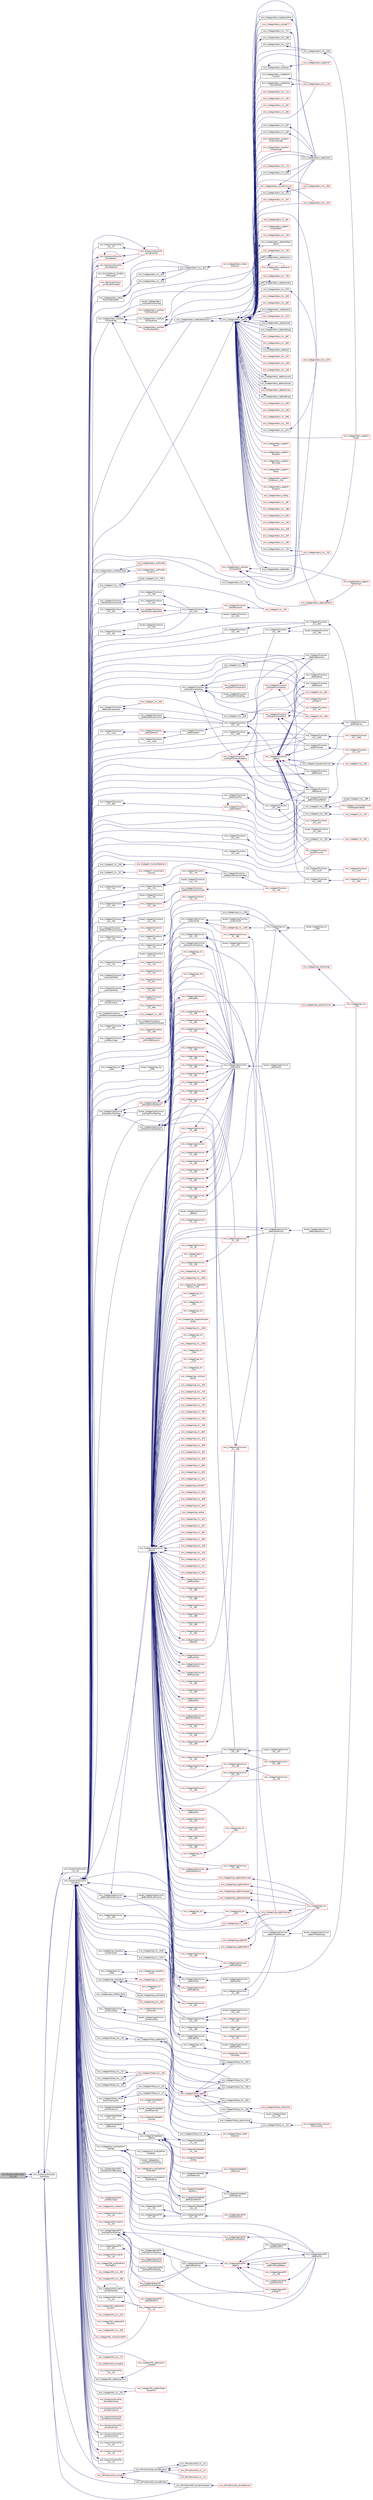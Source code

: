 digraph "omc_ExpressionDumpTpl_lm__63"
{
  edge [fontname="Helvetica",fontsize="10",labelfontname="Helvetica",labelfontsize="10"];
  node [fontname="Helvetica",fontsize="10",shape=record];
  rankdir="LR";
  Node207300 [label="omc_ExpressionDumpTpl\l_lm__63",height=0.2,width=0.4,color="black", fillcolor="grey75", style="filled", fontcolor="black"];
  Node207300 -> Node207301 [dir="back",color="midnightblue",fontsize="10",style="solid",fontname="Helvetica"];
  Node207301 [label="omc_ExpressionDumpTpl\l_dumpType",height=0.2,width=0.4,color="black", fillcolor="white", style="filled",URL="$d7/ddf/_expression_dump_tpl_8h.html#ae82574c552debbdca32804f78ba4fa58"];
  Node207301 -> Node207301 [dir="back",color="midnightblue",fontsize="10",style="solid",fontname="Helvetica"];
  Node207301 -> Node207302 [dir="back",color="midnightblue",fontsize="10",style="solid",fontname="Helvetica"];
  Node207302 [label="omc_ExpressionDumpTpl\l_lm__64",height=0.2,width=0.4,color="black", fillcolor="white", style="filled",URL="$d3/d40/_expression_dump_tpl_8c.html#ad0932e5170e8aec8edca57a9f0e2dcbd"];
  Node207302 -> Node207301 [dir="back",color="midnightblue",fontsize="10",style="solid",fontname="Helvetica"];
  Node207301 -> Node207300 [dir="back",color="midnightblue",fontsize="10",style="solid",fontname="Helvetica"];
  Node207301 -> Node207303 [dir="back",color="midnightblue",fontsize="10",style="solid",fontname="Helvetica"];
  Node207303 [label="omc_ExpressionDumpTpl\l_dumpExp",height=0.2,width=0.4,color="black", fillcolor="white", style="filled",URL="$d7/ddf/_expression_dump_tpl_8h.html#af778d6f743788d1389d2fb2e53ea7c25"];
  Node207303 -> Node207304 [dir="back",color="midnightblue",fontsize="10",style="solid",fontname="Helvetica"];
  Node207304 [label="omc_CodegenAdevs_literal\lExpConstBoxedVal",height=0.2,width=0.4,color="black", fillcolor="white", style="filled",URL="$d9/daa/_codegen_adevs_8h.html#a64800dd7b1847f414adfb881cda70ecd"];
  Node207304 -> Node207305 [dir="back",color="midnightblue",fontsize="10",style="solid",fontname="Helvetica"];
  Node207305 [label="omc_CodegenAdevs_fun__815",height=0.2,width=0.4,color="black", fillcolor="white", style="filled",URL="$de/de9/_codegen_adevs_8c.html#a250882252dc1f6e7aedfa7f22f14b9a6"];
  Node207305 -> Node207306 [dir="back",color="midnightblue",fontsize="10",style="solid",fontname="Helvetica"];
  Node207306 [label="omc_CodegenAdevs_literal\lExpConst",height=0.2,width=0.4,color="red", fillcolor="white", style="filled",URL="$d9/daa/_codegen_adevs_8h.html#a1fe04343cf462023df1f3bed6d520520"];
  Node207304 -> Node207308 [dir="back",color="midnightblue",fontsize="10",style="solid",fontname="Helvetica"];
  Node207308 [label="omc_CodegenAdevs_lm__814",height=0.2,width=0.4,color="black", fillcolor="white", style="filled",URL="$de/de9/_codegen_adevs_8c.html#a7498168b3a1f11a33d84efe97b4de12b"];
  Node207308 -> Node207305 [dir="back",color="midnightblue",fontsize="10",style="solid",fontname="Helvetica"];
  Node207304 -> Node207309 [dir="back",color="midnightblue",fontsize="10",style="solid",fontname="Helvetica"];
  Node207309 [label="omc_CodegenAdevs_lm__813",height=0.2,width=0.4,color="black", fillcolor="white", style="filled",URL="$de/de9/_codegen_adevs_8c.html#ac0729b5f434325e9102d741085eba91c"];
  Node207309 -> Node207305 [dir="back",color="midnightblue",fontsize="10",style="solid",fontname="Helvetica"];
  Node207303 -> Node207305 [dir="back",color="midnightblue",fontsize="10",style="solid",fontname="Helvetica"];
  Node207303 -> Node207310 [dir="back",color="midnightblue",fontsize="10",style="solid",fontname="Helvetica"];
  Node207310 [label="omc_CodegenAdevs_expType\lFromExpFlag",height=0.2,width=0.4,color="black", fillcolor="white", style="filled",URL="$d9/daa/_codegen_adevs_8h.html#a15e104ebdce8afeca02ff380b8ac37e7"];
  Node207310 -> Node207311 [dir="back",color="midnightblue",fontsize="10",style="solid",fontname="Helvetica"];
  Node207311 [label="boxptr_CodegenAdevs\l_expTypeFromExpFlag",height=0.2,width=0.4,color="black", fillcolor="white", style="filled",URL="$d9/daa/_codegen_adevs_8h.html#ae6816cfeb2554ad6b4408c685a5df5ef"];
  Node207310 -> Node207312 [dir="back",color="midnightblue",fontsize="10",style="solid",fontname="Helvetica"];
  Node207312 [label="omc_CodegenAdevs_expType\lFromExpArrayIf",height=0.2,width=0.4,color="red", fillcolor="white", style="filled",URL="$d9/daa/_codegen_adevs_8h.html#a9f20ff6e356c61d61fdd3192f595ea9e"];
  Node207310 -> Node207554 [dir="back",color="midnightblue",fontsize="10",style="solid",fontname="Helvetica"];
  Node207554 [label="omc_CodegenAdevs_expType\lFromExpArray",height=0.2,width=0.4,color="black", fillcolor="white", style="filled",URL="$d9/daa/_codegen_adevs_8h.html#a3a0957f512b9ab415460365fbff87e67"];
  Node207554 -> Node207419 [dir="back",color="midnightblue",fontsize="10",style="solid",fontname="Helvetica"];
  Node207419 [label="omc_CodegenAdevs_daeExpReduction",height=0.2,width=0.4,color="black", fillcolor="white", style="filled",URL="$d9/daa/_codegen_adevs_8h.html#a2bbe7fcbc87f87085de292ffdd71d7c6"];
  Node207419 -> Node207315 [dir="back",color="midnightblue",fontsize="10",style="solid",fontname="Helvetica"];
  Node207315 [label="omc_CodegenAdevs_daeExp",height=0.2,width=0.4,color="black", fillcolor="white", style="filled",URL="$d9/daa/_codegen_adevs_8h.html#a9de74b5acd9c15114c4688310c75a1dd"];
  Node207315 -> Node207316 [dir="back",color="midnightblue",fontsize="10",style="solid",fontname="Helvetica"];
  Node207316 [label="omc_CodegenAdevs_assertCommon",height=0.2,width=0.4,color="red", fillcolor="white", style="filled",URL="$d9/daa/_codegen_adevs_8h.html#ae91d938868dfa791c3ca0c4fa94bef8c"];
  Node207316 -> Node207317 [dir="back",color="midnightblue",fontsize="10",style="solid",fontname="Helvetica"];
  Node207317 [label="omc_CodegenAdevs_daeExpCall",height=0.2,width=0.4,color="black", fillcolor="white", style="filled",URL="$d9/daa/_codegen_adevs_8h.html#a2868f70df29d08d9b1b068937069ec6b"];
  Node207317 -> Node207315 [dir="back",color="midnightblue",fontsize="10",style="solid",fontname="Helvetica"];
  Node207316 -> Node207391 [dir="back",color="midnightblue",fontsize="10",style="solid",fontname="Helvetica"];
  Node207391 [label="omc_CodegenAdevs_fun__202",height=0.2,width=0.4,color="red", fillcolor="white", style="filled",URL="$de/de9/_codegen_adevs_8c.html#a56c6f22dad4030cfa080834d4833ecf2"];
  Node207315 -> Node207396 [dir="back",color="midnightblue",fontsize="10",style="solid",fontname="Helvetica"];
  Node207396 [label="omc_CodegenAdevs_algStmt\lAssignPattern",height=0.2,width=0.4,color="red", fillcolor="white", style="filled",URL="$d9/daa/_codegen_adevs_8h.html#a00909c54c1155227f29ecf3ec82689c9"];
  Node207315 -> Node207397 [dir="back",color="midnightblue",fontsize="10",style="solid",fontname="Helvetica"];
  Node207397 [label="omc_CodegenAdevs_lm__749",height=0.2,width=0.4,color="red", fillcolor="white", style="filled",URL="$de/de9/_codegen_adevs_8c.html#a084dfe4cf9282a1a2030dd3c5cb4723a"];
  Node207315 -> Node207400 [dir="back",color="midnightblue",fontsize="10",style="solid",fontname="Helvetica"];
  Node207400 [label="omc_CodegenAdevs_daeExpMeta\lOption",height=0.2,width=0.4,color="black", fillcolor="white", style="filled",URL="$d9/daa/_codegen_adevs_8h.html#a29b4c7126109421f90304d143f75d51c"];
  Node207400 -> Node207315 [dir="back",color="midnightblue",fontsize="10",style="solid",fontname="Helvetica"];
  Node207315 -> Node207401 [dir="back",color="midnightblue",fontsize="10",style="solid",fontname="Helvetica"];
  Node207401 [label="omc_CodegenAdevs_lm__745",height=0.2,width=0.4,color="red", fillcolor="white", style="filled",URL="$de/de9/_codegen_adevs_8c.html#a34ef673beae306852ca5d5a05054d221"];
  Node207315 -> Node207403 [dir="back",color="midnightblue",fontsize="10",style="solid",fontname="Helvetica"];
  Node207403 [label="omc_CodegenAdevs_daeExpCons",height=0.2,width=0.4,color="black", fillcolor="white", style="filled",URL="$d9/daa/_codegen_adevs_8h.html#a86a3fd6e617f8587808b6c5bb33730d9"];
  Node207403 -> Node207315 [dir="back",color="midnightblue",fontsize="10",style="solid",fontname="Helvetica"];
  Node207315 -> Node207404 [dir="back",color="midnightblue",fontsize="10",style="solid",fontname="Helvetica"];
  Node207404 [label="omc_CodegenAdevs_daeExpList\lToCons",height=0.2,width=0.4,color="red", fillcolor="white", style="filled",URL="$d9/daa/_codegen_adevs_8h.html#a47ba5fd62c4c0d119899f2c60fce61c2"];
  Node207404 -> Node207404 [dir="back",color="midnightblue",fontsize="10",style="solid",fontname="Helvetica"];
  Node207315 -> Node207406 [dir="back",color="midnightblue",fontsize="10",style="solid",fontname="Helvetica"];
  Node207406 [label="omc_CodegenAdevs_lm__739",height=0.2,width=0.4,color="red", fillcolor="white", style="filled",URL="$de/de9/_codegen_adevs_8c.html#af42fbef6083f968b855f48b3ed515dd5"];
  Node207315 -> Node207414 [dir="back",color="midnightblue",fontsize="10",style="solid",fontname="Helvetica"];
  Node207414 [label="omc_CodegenAdevs_daeExpUnbox",height=0.2,width=0.4,color="black", fillcolor="white", style="filled",URL="$d9/daa/_codegen_adevs_8h.html#a9beb8561e553f54e42d40fa7de9e591f"];
  Node207414 -> Node207315 [dir="back",color="midnightblue",fontsize="10",style="solid",fontname="Helvetica"];
  Node207315 -> Node207415 [dir="back",color="midnightblue",fontsize="10",style="solid",fontname="Helvetica"];
  Node207415 [label="omc_CodegenAdevs_daeExpBox",height=0.2,width=0.4,color="black", fillcolor="white", style="filled",URL="$d9/daa/_codegen_adevs_8h.html#a873bbb125771832956370f6c5cb0c867"];
  Node207415 -> Node207315 [dir="back",color="midnightblue",fontsize="10",style="solid",fontname="Helvetica"];
  Node207315 -> Node207416 [dir="back",color="midnightblue",fontsize="10",style="solid",fontname="Helvetica"];
  Node207416 [label="omc_CodegenAdevs_fun__725",height=0.2,width=0.4,color="red", fillcolor="white", style="filled",URL="$de/de9/_codegen_adevs_8c.html#a0813236bbee1f77830ef1542549eb3fa"];
  Node207315 -> Node207417 [dir="back",color="midnightblue",fontsize="10",style="solid",fontname="Helvetica"];
  Node207417 [label="omc_CodegenAdevs_lm__723",height=0.2,width=0.4,color="black", fillcolor="white", style="filled",URL="$de/de9/_codegen_adevs_8c.html#a4e2d525e9d4ff53709d9bba41bd53ba1"];
  Node207417 -> Node207416 [dir="back",color="midnightblue",fontsize="10",style="solid",fontname="Helvetica"];
  Node207315 -> Node207418 [dir="back",color="midnightblue",fontsize="10",style="solid",fontname="Helvetica"];
  Node207418 [label="omc_CodegenAdevs_lm__711",height=0.2,width=0.4,color="black", fillcolor="white", style="filled",URL="$de/de9/_codegen_adevs_8c.html#a40c76f364bafefc59472c59792bc1be3"];
  Node207418 -> Node207324 [dir="back",color="midnightblue",fontsize="10",style="solid",fontname="Helvetica"];
  Node207324 [label="omc_CodegenAdevs_daeExpMatch2",height=0.2,width=0.4,color="red", fillcolor="white", style="filled",URL="$d9/daa/_codegen_adevs_8h.html#a801195a161cb3a044c289a6bb21990a0"];
  Node207324 -> Node207326 [dir="back",color="midnightblue",fontsize="10",style="solid",fontname="Helvetica"];
  Node207326 [label="omc_CodegenAdevs_algStmt\lTupleAssign",height=0.2,width=0.4,color="red", fillcolor="white", style="filled",URL="$d9/daa/_codegen_adevs_8h.html#a630d4b9942ac3f5f147f27e550363a5d"];
  Node207315 -> Node207419 [dir="back",color="midnightblue",fontsize="10",style="solid",fontname="Helvetica"];
  Node207315 -> Node207420 [dir="back",color="midnightblue",fontsize="10",style="solid",fontname="Helvetica"];
  Node207420 [label="omc_CodegenAdevs_fun__693",height=0.2,width=0.4,color="red", fillcolor="white", style="filled",URL="$de/de9/_codegen_adevs_8c.html#a365dd3ae9a1f3d169be9570051228767"];
  Node207315 -> Node207422 [dir="back",color="midnightblue",fontsize="10",style="solid",fontname="Helvetica"];
  Node207422 [label="omc_CodegenAdevs_fun__689",height=0.2,width=0.4,color="black", fillcolor="white", style="filled",URL="$de/de9/_codegen_adevs_8c.html#afac417c10952c1cf6b2cadc7a47e040f"];
  Node207422 -> Node207419 [dir="back",color="midnightblue",fontsize="10",style="solid",fontname="Helvetica"];
  Node207315 -> Node207423 [dir="back",color="midnightblue",fontsize="10",style="solid",fontname="Helvetica"];
  Node207423 [label="omc_CodegenAdevs_fun__687",height=0.2,width=0.4,color="red", fillcolor="white", style="filled",URL="$de/de9/_codegen_adevs_8c.html#a070af6d7890e160bc6de0c7e094ec16c"];
  Node207315 -> Node207425 [dir="back",color="midnightblue",fontsize="10",style="solid",fontname="Helvetica"];
  Node207425 [label="omc_CodegenAdevs_daeExpSize",height=0.2,width=0.4,color="black", fillcolor="white", style="filled",URL="$d9/daa/_codegen_adevs_8h.html#a5446a46749e18838d40ac4172b52a013"];
  Node207425 -> Node207315 [dir="back",color="midnightblue",fontsize="10",style="solid",fontname="Helvetica"];
  Node207315 -> Node207426 [dir="back",color="midnightblue",fontsize="10",style="solid",fontname="Helvetica"];
  Node207426 [label="omc_CodegenAdevs_daeExpCallPre",height=0.2,width=0.4,color="black", fillcolor="white", style="filled",URL="$d9/daa/_codegen_adevs_8h.html#ae1a7deecfe52ddd7b23ef95d5a0223c0"];
  Node207426 -> Node207317 [dir="back",color="midnightblue",fontsize="10",style="solid",fontname="Helvetica"];
  Node207315 -> Node207409 [dir="back",color="midnightblue",fontsize="10",style="solid",fontname="Helvetica"];
  Node207409 [label="omc_CodegenAdevs_fun__676",height=0.2,width=0.4,color="red", fillcolor="white", style="filled",URL="$de/de9/_codegen_adevs_8c.html#a3ba8f3c99bb6eb42321e28a2282ed425"];
  Node207315 -> Node207427 [dir="back",color="midnightblue",fontsize="10",style="solid",fontname="Helvetica"];
  Node207427 [label="omc_CodegenAdevs_lm__675",height=0.2,width=0.4,color="black", fillcolor="white", style="filled",URL="$de/de9/_codegen_adevs_8c.html#a9853e3e33e2688f48739d5922504bd58"];
  Node207427 -> Node207409 [dir="back",color="midnightblue",fontsize="10",style="solid",fontname="Helvetica"];
  Node207315 -> Node207428 [dir="back",color="midnightblue",fontsize="10",style="solid",fontname="Helvetica"];
  Node207428 [label="omc_CodegenAdevs_lm__673",height=0.2,width=0.4,color="black", fillcolor="white", style="filled",URL="$de/de9/_codegen_adevs_8c.html#a7dbd8151768853b2608709672cc35081"];
  Node207428 -> Node207409 [dir="back",color="midnightblue",fontsize="10",style="solid",fontname="Helvetica"];
  Node207315 -> Node207429 [dir="back",color="midnightblue",fontsize="10",style="solid",fontname="Helvetica"];
  Node207429 [label="omc_CodegenAdevs_fun__672",height=0.2,width=0.4,color="red", fillcolor="white", style="filled",URL="$de/de9/_codegen_adevs_8c.html#ac8f0794a2bbe93f276871e20ee0e4ecf"];
  Node207315 -> Node207430 [dir="back",color="midnightblue",fontsize="10",style="solid",fontname="Helvetica"];
  Node207430 [label="omc_CodegenAdevs_daeExpCast",height=0.2,width=0.4,color="black", fillcolor="white", style="filled",URL="$d9/daa/_codegen_adevs_8h.html#a6f7bcd15afe17f36985b2a8bbe1ccf56"];
  Node207430 -> Node207315 [dir="back",color="midnightblue",fontsize="10",style="solid",fontname="Helvetica"];
  Node207315 -> Node207431 [dir="back",color="midnightblue",fontsize="10",style="solid",fontname="Helvetica"];
  Node207431 [label="omc_CodegenAdevs_daeExpRange",height=0.2,width=0.4,color="black", fillcolor="white", style="filled",URL="$d9/daa/_codegen_adevs_8h.html#aabcaf10b5a6320415495d5e5021ece0a"];
  Node207431 -> Node207315 [dir="back",color="midnightblue",fontsize="10",style="solid",fontname="Helvetica"];
  Node207315 -> Node207432 [dir="back",color="midnightblue",fontsize="10",style="solid",fontname="Helvetica"];
  Node207432 [label="omc_CodegenAdevs_lm__667",height=0.2,width=0.4,color="red", fillcolor="white", style="filled",URL="$de/de9/_codegen_adevs_8c.html#ac2da2c6e79ce24417dda53eabf692104"];
  Node207315 -> Node207436 [dir="back",color="midnightblue",fontsize="10",style="solid",fontname="Helvetica"];
  Node207436 [label="omc_CodegenAdevs_lm__663",height=0.2,width=0.4,color="red", fillcolor="white", style="filled",URL="$de/de9/_codegen_adevs_8c.html#ab0bec96c09a56938b8284214320131b7"];
  Node207315 -> Node207317 [dir="back",color="midnightblue",fontsize="10",style="solid",fontname="Helvetica"];
  Node207315 -> Node207439 [dir="back",color="midnightblue",fontsize="10",style="solid",fontname="Helvetica"];
  Node207439 [label="omc_CodegenAdevs_lm__648",height=0.2,width=0.4,color="black", fillcolor="white", style="filled",URL="$de/de9/_codegen_adevs_8c.html#a8f48ec33deb548c7efcb67547f0afffa"];
  Node207439 -> Node207317 [dir="back",color="midnightblue",fontsize="10",style="solid",fontname="Helvetica"];
  Node207315 -> Node207440 [dir="back",color="midnightblue",fontsize="10",style="solid",fontname="Helvetica"];
  Node207440 [label="omc_CodegenAdevs_lm__647",height=0.2,width=0.4,color="black", fillcolor="white", style="filled",URL="$de/de9/_codegen_adevs_8c.html#a87d96e4a5f0888aa6bc54a3db7937501"];
  Node207440 -> Node207317 [dir="back",color="midnightblue",fontsize="10",style="solid",fontname="Helvetica"];
  Node207315 -> Node207441 [dir="back",color="midnightblue",fontsize="10",style="solid",fontname="Helvetica"];
  Node207441 [label="omc_CodegenAdevs_lm__646",height=0.2,width=0.4,color="black", fillcolor="white", style="filled",URL="$de/de9/_codegen_adevs_8c.html#aa612a58a53c6290e6e8109e8adcffe54"];
  Node207441 -> Node207317 [dir="back",color="midnightblue",fontsize="10",style="solid",fontname="Helvetica"];
  Node207315 -> Node207314 [dir="back",color="midnightblue",fontsize="10",style="solid",fontname="Helvetica"];
  Node207314 [label="omc_CodegenAdevs_daeExpIf",height=0.2,width=0.4,color="black", fillcolor="white", style="filled",URL="$d9/daa/_codegen_adevs_8h.html#a95470060820c24d97cf1ca6a52eacc6e"];
  Node207314 -> Node207315 [dir="back",color="midnightblue",fontsize="10",style="solid",fontname="Helvetica"];
  Node207315 -> Node207442 [dir="back",color="midnightblue",fontsize="10",style="solid",fontname="Helvetica"];
  Node207442 [label="omc_CodegenAdevs_fun__637",height=0.2,width=0.4,color="red", fillcolor="white", style="filled",URL="$de/de9/_codegen_adevs_8c.html#a91fd61867266ed1ff7de4494163f900d"];
  Node207315 -> Node207448 [dir="back",color="midnightblue",fontsize="10",style="solid",fontname="Helvetica"];
  Node207448 [label="omc_CodegenAdevs_fun__634",height=0.2,width=0.4,color="red", fillcolor="white", style="filled",URL="$de/de9/_codegen_adevs_8c.html#a3c8b202057eb7122436634093ef7e29d"];
  Node207315 -> Node207450 [dir="back",color="midnightblue",fontsize="10",style="solid",fontname="Helvetica"];
  Node207450 [label="omc_CodegenAdevs_fun__630",height=0.2,width=0.4,color="red", fillcolor="white", style="filled",URL="$de/de9/_codegen_adevs_8c.html#afe222b62553e4bec6e7a2a203d5dcd2d"];
  Node207315 -> Node207451 [dir="back",color="midnightblue",fontsize="10",style="solid",fontname="Helvetica"];
  Node207451 [label="omc_CodegenAdevs_daeExpLunary",height=0.2,width=0.4,color="black", fillcolor="white", style="filled",URL="$d9/daa/_codegen_adevs_8h.html#abcea849fd22607679f40adcad674a9d4"];
  Node207451 -> Node207315 [dir="back",color="midnightblue",fontsize="10",style="solid",fontname="Helvetica"];
  Node207315 -> Node207452 [dir="back",color="midnightblue",fontsize="10",style="solid",fontname="Helvetica"];
  Node207452 [label="omc_CodegenAdevs_daeExpLbinary",height=0.2,width=0.4,color="black", fillcolor="white", style="filled",URL="$d9/daa/_codegen_adevs_8h.html#a022b0b20bf2bd68d8ca5a41f2d3c6701"];
  Node207452 -> Node207315 [dir="back",color="midnightblue",fontsize="10",style="solid",fontname="Helvetica"];
  Node207315 -> Node207453 [dir="back",color="midnightblue",fontsize="10",style="solid",fontname="Helvetica"];
  Node207453 [label="omc_CodegenAdevs_daeExpUnary",height=0.2,width=0.4,color="red", fillcolor="white", style="filled",URL="$d9/daa/_codegen_adevs_8h.html#a3587cde9eea5b22299eb569f4fbef51a"];
  Node207453 -> Node207315 [dir="back",color="midnightblue",fontsize="10",style="solid",fontname="Helvetica"];
  Node207315 -> Node207455 [dir="back",color="midnightblue",fontsize="10",style="solid",fontname="Helvetica"];
  Node207455 [label="omc_CodegenAdevs_daeExpBinary",height=0.2,width=0.4,color="black", fillcolor="white", style="filled",URL="$d9/daa/_codegen_adevs_8h.html#afa1915101bdb3a3d03845a6c1fb08846"];
  Node207455 -> Node207315 [dir="back",color="midnightblue",fontsize="10",style="solid",fontname="Helvetica"];
  Node207315 -> Node207456 [dir="back",color="midnightblue",fontsize="10",style="solid",fontname="Helvetica"];
  Node207456 [label="omc_CodegenAdevs_lm__609",height=0.2,width=0.4,color="red", fillcolor="white", style="filled",URL="$de/de9/_codegen_adevs_8c.html#aa8233046e28a7ed22d8700402d957dd2"];
  Node207315 -> Node207468 [dir="back",color="midnightblue",fontsize="10",style="solid",fontname="Helvetica"];
  Node207468 [label="omc_CodegenAdevs_fun__603",height=0.2,width=0.4,color="red", fillcolor="white", style="filled",URL="$de/de9/_codegen_adevs_8c.html#a577fa8ae15f1f431ead56fcd688049f1"];
  Node207315 -> Node207479 [dir="back",color="midnightblue",fontsize="10",style="solid",fontname="Helvetica"];
  Node207479 [label="omc_CodegenAdevs_lm__596",height=0.2,width=0.4,color="red", fillcolor="white", style="filled",URL="$de/de9/_codegen_adevs_8c.html#ae4d4d965db9f84d858d49584bbe3a423"];
  Node207315 -> Node207480 [dir="back",color="midnightblue",fontsize="10",style="solid",fontname="Helvetica"];
  Node207480 [label="omc_CodegenAdevs_fun__591",height=0.2,width=0.4,color="red", fillcolor="white", style="filled",URL="$de/de9/_codegen_adevs_8c.html#a20855c34c8781ef07dd85460b6014cbb"];
  Node207315 -> Node207328 [dir="back",color="midnightblue",fontsize="10",style="solid",fontname="Helvetica"];
  Node207328 [label="omc_CodegenAdevs_elseExpr",height=0.2,width=0.4,color="black", fillcolor="white", style="filled",URL="$d9/daa/_codegen_adevs_8h.html#a93633c2b3ffe3a28478265f495ee9fb0"];
  Node207328 -> Node207328 [dir="back",color="midnightblue",fontsize="10",style="solid",fontname="Helvetica"];
  Node207328 -> Node207329 [dir="back",color="midnightblue",fontsize="10",style="solid",fontname="Helvetica"];
  Node207329 [label="omc_CodegenAdevs_algStmtIf",height=0.2,width=0.4,color="red", fillcolor="white", style="filled",URL="$d9/daa/_codegen_adevs_8h.html#ae772372ee060e27b4810aaa650e36c79"];
  Node207315 -> Node207489 [dir="back",color="midnightblue",fontsize="10",style="solid",fontname="Helvetica"];
  Node207489 [label="omc_CodegenAdevs_algStmt\lReinit",height=0.2,width=0.4,color="red", fillcolor="white", style="filled",URL="$d9/daa/_codegen_adevs_8h.html#a8773037bc8cb8b48346481709d01beb0"];
  Node207315 -> Node207490 [dir="back",color="midnightblue",fontsize="10",style="solid",fontname="Helvetica"];
  Node207490 [label="omc_CodegenAdevs_algStmt\lNoretcall",height=0.2,width=0.4,color="red", fillcolor="white", style="filled",URL="$d9/daa/_codegen_adevs_8h.html#a399c9f0ed9c3087de551ca834e1bfd4e"];
  Node207315 -> Node207491 [dir="back",color="midnightblue",fontsize="10",style="solid",fontname="Helvetica"];
  Node207491 [label="omc_CodegenAdevs_algStmt\lTerminate",height=0.2,width=0.4,color="red", fillcolor="white", style="filled",URL="$d9/daa/_codegen_adevs_8h.html#abd3bbd25f24f5d76d28a67034329a864"];
  Node207315 -> Node207340 [dir="back",color="midnightblue",fontsize="10",style="solid",fontname="Helvetica"];
  Node207340 [label="omc_CodegenAdevs_algStmt\lWhile",height=0.2,width=0.4,color="red", fillcolor="white", style="filled",URL="$d9/daa/_codegen_adevs_8h.html#ab3cdafeba9b706c34d7138105972a49c"];
  Node207315 -> Node207492 [dir="back",color="midnightblue",fontsize="10",style="solid",fontname="Helvetica"];
  Node207492 [label="omc_CodegenAdevs_algStmt\lForGeneric__impl",height=0.2,width=0.4,color="red", fillcolor="white", style="filled",URL="$d9/daa/_codegen_adevs_8h.html#aed2f979b07676a696948048ee880f735"];
  Node207315 -> Node207494 [dir="back",color="midnightblue",fontsize="10",style="solid",fontname="Helvetica"];
  Node207494 [label="omc_CodegenAdevs_fun__554",height=0.2,width=0.4,color="red", fillcolor="white", style="filled",URL="$de/de9/_codegen_adevs_8c.html#ad4ff88c7748d0ce1fa7c7277ba3649df"];
  Node207315 -> Node207496 [dir="back",color="midnightblue",fontsize="10",style="solid",fontname="Helvetica"];
  Node207496 [label="omc_CodegenAdevs_fun__551",height=0.2,width=0.4,color="black", fillcolor="white", style="filled",URL="$de/de9/_codegen_adevs_8c.html#a1a9acbda57f12f4a3385cdb901071675"];
  Node207496 -> Node207494 [dir="back",color="midnightblue",fontsize="10",style="solid",fontname="Helvetica"];
  Node207315 -> Node207329 [dir="back",color="midnightblue",fontsize="10",style="solid",fontname="Helvetica"];
  Node207315 -> Node207326 [dir="back",color="midnightblue",fontsize="10",style="solid",fontname="Helvetica"];
  Node207315 -> Node207478 [dir="back",color="midnightblue",fontsize="10",style="solid",fontname="Helvetica"];
  Node207478 [label="omc_CodegenAdevs_algStmt\lAssignArr",height=0.2,width=0.4,color="red", fillcolor="white", style="filled",URL="$d9/daa/_codegen_adevs_8h.html#a151b556351711becefce08925c04a07b"];
  Node207315 -> Node207413 [dir="back",color="midnightblue",fontsize="10",style="solid",fontname="Helvetica"];
  Node207413 [label="omc_CodegenAdevs_algStmt\lAssign",height=0.2,width=0.4,color="red", fillcolor="white", style="filled",URL="$d9/daa/_codegen_adevs_8h.html#a46eae325d40c0791a20b5aac9e059be4"];
  Node207315 -> Node207412 [dir="back",color="midnightblue",fontsize="10",style="solid",fontname="Helvetica"];
  Node207412 [label="omc_CodegenAdevs_fun__528",height=0.2,width=0.4,color="black", fillcolor="white", style="filled",URL="$de/de9/_codegen_adevs_8c.html#a67a4dee30977bda77c6c00e03e23d424"];
  Node207412 -> Node207413 [dir="back",color="midnightblue",fontsize="10",style="solid",fontname="Helvetica"];
  Node207315 -> Node207497 [dir="back",color="midnightblue",fontsize="10",style="solid",fontname="Helvetica"];
  Node207497 [label="omc_CodegenAdevs_fun__527",height=0.2,width=0.4,color="black", fillcolor="white", style="filled",URL="$de/de9/_codegen_adevs_8c.html#a76149690a88eedbb6f9da3f2068d6caf"];
  Node207497 -> Node207412 [dir="back",color="midnightblue",fontsize="10",style="solid",fontname="Helvetica"];
  Node207315 -> Node207498 [dir="back",color="midnightblue",fontsize="10",style="solid",fontname="Helvetica"];
  Node207498 [label="omc_CodegenAdevs_extArgF77",height=0.2,width=0.4,color="red", fillcolor="white", style="filled",URL="$d9/daa/_codegen_adevs_8h.html#a9faa2f290e29979d52eec13cc9509f27"];
  Node207315 -> Node207482 [dir="back",color="midnightblue",fontsize="10",style="solid",fontname="Helvetica"];
  Node207482 [label="omc_CodegenAdevs_extArg",height=0.2,width=0.4,color="red", fillcolor="white", style="filled",URL="$d9/daa/_codegen_adevs_8h.html#a875ba680975fc8fb302266eca7c9a1a3"];
  Node207315 -> Node207501 [dir="back",color="midnightblue",fontsize="10",style="solid",fontname="Helvetica"];
  Node207501 [label="omc_CodegenAdevs_lm__487",height=0.2,width=0.4,color="red", fillcolor="white", style="filled",URL="$de/de9/_codegen_adevs_8c.html#a15cd71f0533c8c087d06fb9667479ccb"];
  Node207315 -> Node207504 [dir="back",color="midnightblue",fontsize="10",style="solid",fontname="Helvetica"];
  Node207504 [label="omc_CodegenAdevs_fun__486",height=0.2,width=0.4,color="red", fillcolor="white", style="filled",URL="$de/de9/_codegen_adevs_8c.html#a9b49274630567b8c848db92d06d9bf37"];
  Node207315 -> Node207505 [dir="back",color="midnightblue",fontsize="10",style="solid",fontname="Helvetica"];
  Node207505 [label="omc_CodegenAdevs_lm__450",height=0.2,width=0.4,color="red", fillcolor="white", style="filled",URL="$de/de9/_codegen_adevs_8c.html#a7b8cdb471a50c6eaab26706f4b056f6a"];
  Node207315 -> Node207509 [dir="back",color="midnightblue",fontsize="10",style="solid",fontname="Helvetica"];
  Node207509 [label="omc_CodegenAdevs_fun__442",height=0.2,width=0.4,color="red", fillcolor="white", style="filled",URL="$de/de9/_codegen_adevs_8c.html#a8574b47367e980d1676ea1e352c90b5d"];
  Node207315 -> Node207512 [dir="back",color="midnightblue",fontsize="10",style="solid",fontname="Helvetica"];
  Node207512 [label="omc_CodegenAdevs_fun__439",height=0.2,width=0.4,color="red", fillcolor="white", style="filled",URL="$de/de9/_codegen_adevs_8c.html#a2bfeaab6fc91f5a6a2ccabb898b1d740"];
  Node207315 -> Node207523 [dir="back",color="midnightblue",fontsize="10",style="solid",fontname="Helvetica"];
  Node207523 [label="omc_CodegenAdevs_fun__437",height=0.2,width=0.4,color="red", fillcolor="white", style="filled",URL="$de/de9/_codegen_adevs_8c.html#a53215a1d88d6c1a2b3ade836a1b2efd7"];
  Node207315 -> Node207524 [dir="back",color="midnightblue",fontsize="10",style="solid",fontname="Helvetica"];
  Node207524 [label="omc_CodegenAdevs_lm__436",height=0.2,width=0.4,color="red", fillcolor="white", style="filled",URL="$de/de9/_codegen_adevs_8c.html#a43af5ba0db9d2a83294505a4a8804607"];
  Node207315 -> Node207525 [dir="back",color="midnightblue",fontsize="10",style="solid",fontname="Helvetica"];
  Node207525 [label="omc_CodegenAdevs_fun__213",height=0.2,width=0.4,color="red", fillcolor="white", style="filled",URL="$de/de9/_codegen_adevs_8c.html#a39642cc8460e77254313d6f499533e4d"];
  Node207315 -> Node207391 [dir="back",color="midnightblue",fontsize="10",style="solid",fontname="Helvetica"];
  Node207315 -> Node207528 [dir="back",color="midnightblue",fontsize="10",style="solid",fontname="Helvetica"];
  Node207528 [label="omc_CodegenAdevs_lm__192",height=0.2,width=0.4,color="red", fillcolor="white", style="filled",URL="$de/de9/_codegen_adevs_8c.html#a11caa0bd08f73384c5eb72e8e613dc0f"];
  Node207315 -> Node207529 [dir="back",color="midnightblue",fontsize="10",style="solid",fontname="Helvetica"];
  Node207529 [label="omc_CodegenAdevs_lm__187",height=0.2,width=0.4,color="red", fillcolor="white", style="filled",URL="$de/de9/_codegen_adevs_8c.html#aec0099413e410ff36059fc726a684cd0"];
  Node207315 -> Node207530 [dir="back",color="midnightblue",fontsize="10",style="solid",fontname="Helvetica"];
  Node207530 [label="omc_CodegenAdevs_lm__186",height=0.2,width=0.4,color="red", fillcolor="white", style="filled",URL="$de/de9/_codegen_adevs_8c.html#aaa30945744e4aad83f2fa48c7abeefac"];
  Node207315 -> Node207531 [dir="back",color="midnightblue",fontsize="10",style="solid",fontname="Helvetica"];
  Node207531 [label="omc_CodegenAdevs_equation\lArrayCallAssign",height=0.2,width=0.4,color="red", fillcolor="white", style="filled",URL="$d9/daa/_codegen_adevs_8h.html#a3d764ac8d2fb896085911c271f5964d2"];
  Node207315 -> Node207532 [dir="back",color="midnightblue",fontsize="10",style="solid",fontname="Helvetica"];
  Node207532 [label="omc_CodegenAdevs_equation\lSimpleAssign",height=0.2,width=0.4,color="red", fillcolor="white", style="filled",URL="$d9/daa/_codegen_adevs_8h.html#a09f09642c67508c49d51283dfb7e3e02"];
  Node207315 -> Node207533 [dir="back",color="midnightblue",fontsize="10",style="solid",fontname="Helvetica"];
  Node207533 [label="omc_CodegenAdevs_fun__176",height=0.2,width=0.4,color="red", fillcolor="white", style="filled",URL="$de/de9/_codegen_adevs_8c.html#ac877b05c790b2c4d426cf30d0b89ab6b"];
  Node207315 -> Node207541 [dir="back",color="midnightblue",fontsize="10",style="solid",fontname="Helvetica"];
  Node207541 [label="omc_CodegenAdevs_fun__174",height=0.2,width=0.4,color="red", fillcolor="white", style="filled",URL="$de/de9/_codegen_adevs_8c.html#a8fcd84ae6beb69fd519e93ab5dfc5963"];
  Node207315 -> Node207547 [dir="back",color="midnightblue",fontsize="10",style="solid",fontname="Helvetica"];
  Node207547 [label="omc_CodegenAdevs_makeEvent\lFuncCall",height=0.2,width=0.4,color="black", fillcolor="white", style="filled",URL="$d9/daa/_codegen_adevs_8h.html#aa67ea2525b8519c56f6d523a9f70f3f0"];
  Node207547 -> Node207533 [dir="back",color="midnightblue",fontsize="10",style="solid",fontname="Helvetica"];
  Node207315 -> Node207548 [dir="back",color="midnightblue",fontsize="10",style="solid",fontname="Helvetica"];
  Node207548 [label="omc_CodegenAdevs_makeEvent\lFuncCallForDiv",height=0.2,width=0.4,color="black", fillcolor="white", style="filled",URL="$d9/daa/_codegen_adevs_8h.html#afff2e8233527ec405b1f0e4402d8c2fe"];
  Node207548 -> Node207533 [dir="back",color="midnightblue",fontsize="10",style="solid",fontname="Helvetica"];
  Node207315 -> Node207549 [dir="back",color="midnightblue",fontsize="10",style="solid",fontname="Helvetica"];
  Node207549 [label="omc_CodegenAdevs_lm__107",height=0.2,width=0.4,color="red", fillcolor="white", style="filled",URL="$de/de9/_codegen_adevs_8c.html#a5a1c5c2ffee7a64a62c14ce9577a848f"];
  Node207315 -> Node207553 [dir="back",color="midnightblue",fontsize="10",style="solid",fontname="Helvetica"];
  Node207553 [label="omc_CodegenAdevs_lm__85",height=0.2,width=0.4,color="red", fillcolor="white", style="filled",URL="$de/de9/_codegen_adevs_8c.html#ab6059795e8f8765361549453773101bc"];
  Node207554 -> Node207317 [dir="back",color="midnightblue",fontsize="10",style="solid",fontname="Helvetica"];
  Node207310 -> Node207555 [dir="back",color="midnightblue",fontsize="10",style="solid",fontname="Helvetica"];
  Node207555 [label="omc_CodegenAdevs_expType\lFromExpModelica",height=0.2,width=0.4,color="red", fillcolor="white", style="filled",URL="$d9/daa/_codegen_adevs_8h.html#ae8d5c83a2661142660311f9a7a1e1a74"];
  Node207555 -> Node207418 [dir="back",color="midnightblue",fontsize="10",style="solid",fontname="Helvetica"];
  Node207555 -> Node207419 [dir="back",color="midnightblue",fontsize="10",style="solid",fontname="Helvetica"];
  Node207555 -> Node207317 [dir="back",color="midnightblue",fontsize="10",style="solid",fontname="Helvetica"];
  Node207310 -> Node207559 [dir="back",color="midnightblue",fontsize="10",style="solid",fontname="Helvetica"];
  Node207559 [label="omc_CodegenAdevs_expType\lFromExpShort",height=0.2,width=0.4,color="red", fillcolor="white", style="filled",URL="$d9/daa/_codegen_adevs_8h.html#ade01b25fc05a53552793f89abc79a2f9"];
  Node207559 -> Node207415 [dir="back",color="midnightblue",fontsize="10",style="solid",fontname="Helvetica"];
  Node207559 -> Node207409 [dir="back",color="midnightblue",fontsize="10",style="solid",fontname="Helvetica"];
  Node207559 -> Node207317 [dir="back",color="midnightblue",fontsize="10",style="solid",fontname="Helvetica"];
  Node207559 -> Node207413 [dir="back",color="midnightblue",fontsize="10",style="solid",fontname="Helvetica"];
  Node207310 -> Node207498 [dir="back",color="midnightblue",fontsize="10",style="solid",fontname="Helvetica"];
  Node207303 -> Node207561 [dir="back",color="midnightblue",fontsize="10",style="solid",fontname="Helvetica"];
  Node207561 [label="omc_CodegenAdevs_fun__712",height=0.2,width=0.4,color="black", fillcolor="white", style="filled",URL="$de/de9/_codegen_adevs_8c.html#a716107476785fbf3b9d326eba65be520"];
  Node207561 -> Node207324 [dir="back",color="midnightblue",fontsize="10",style="solid",fontname="Helvetica"];
  Node207303 -> Node207419 [dir="back",color="midnightblue",fontsize="10",style="solid",fontname="Helvetica"];
  Node207303 -> Node207426 [dir="back",color="midnightblue",fontsize="10",style="solid",fontname="Helvetica"];
  Node207303 -> Node207317 [dir="back",color="midnightblue",fontsize="10",style="solid",fontname="Helvetica"];
  Node207303 -> Node207315 [dir="back",color="midnightblue",fontsize="10",style="solid",fontname="Helvetica"];
  Node207303 -> Node207562 [dir="back",color="midnightblue",fontsize="10",style="solid",fontname="Helvetica"];
  Node207562 [label="omc_CodegenAdevs_extReturnType",height=0.2,width=0.4,color="black", fillcolor="white", style="filled",URL="$d9/daa/_codegen_adevs_8h.html#a71d0d64dde64b31d277a77bfa77263de"];
  Node207562 -> Node207563 [dir="back",color="midnightblue",fontsize="10",style="solid",fontname="Helvetica"];
  Node207563 [label="omc_CodegenAdevs_extFunDef\lDynamic",height=0.2,width=0.4,color="red", fillcolor="white", style="filled",URL="$d9/daa/_codegen_adevs_8h.html#acab946ebc8423c2de91394795fdb8e6d"];
  Node207562 -> Node207568 [dir="back",color="midnightblue",fontsize="10",style="solid",fontname="Helvetica"];
  Node207568 [label="omc_CodegenAdevs_extFunDef",height=0.2,width=0.4,color="red", fillcolor="white", style="filled",URL="$d9/daa/_codegen_adevs_8h.html#a03d191d833cd5c6e33ef5d33a775b743"];
  Node207303 -> Node207569 [dir="back",color="midnightblue",fontsize="10",style="solid",fontname="Helvetica"];
  Node207569 [label="omc_CodegenC_fun__700",height=0.2,width=0.4,color="black", fillcolor="white", style="filled",URL="$d4/ddb/_codegen_c_8c.html#a2c5cbabc6e7c4ce6e3b04f99717793a9"];
  Node207569 -> Node207570 [dir="back",color="midnightblue",fontsize="10",style="solid",fontname="Helvetica"];
  Node207570 [label="omc_CodegenC_lm__701",height=0.2,width=0.4,color="red", fillcolor="white", style="filled",URL="$d4/ddb/_codegen_c_8c.html#a5937d31a62c648979fa96ffeaa92db43"];
  Node207569 -> Node207574 [dir="back",color="midnightblue",fontsize="10",style="solid",fontname="Helvetica"];
  Node207574 [label="boxptr_CodegenC_fun__700",height=0.2,width=0.4,color="black", fillcolor="white", style="filled",URL="$d4/ddb/_codegen_c_8c.html#a5d532e60f5afc96e9e64a7166eee57c0"];
  Node207303 -> Node207575 [dir="back",color="midnightblue",fontsize="10",style="solid",fontname="Helvetica"];
  Node207575 [label="omc_CodegenC_fun__690",height=0.2,width=0.4,color="black", fillcolor="white", style="filled",URL="$d4/ddb/_codegen_c_8c.html#a889b204c99edbff99364c1bab879aa5b"];
  Node207575 -> Node207576 [dir="back",color="midnightblue",fontsize="10",style="solid",fontname="Helvetica"];
  Node207576 [label="omc_CodegenC_fun__691",height=0.2,width=0.4,color="red", fillcolor="white", style="filled",URL="$d4/ddb/_codegen_c_8c.html#a70f99f0e20ef6f36a31f47e1ca21601f"];
  Node207303 -> Node207705 [dir="back",color="midnightblue",fontsize="10",style="solid",fontname="Helvetica"];
  Node207705 [label="omc_CodegenC_fun__628",height=0.2,width=0.4,color="black", fillcolor="white", style="filled",URL="$d4/ddb/_codegen_c_8c.html#a3bc818316466bf3a442765a5fe1b40ba"];
  Node207705 -> Node207706 [dir="back",color="midnightblue",fontsize="10",style="solid",fontname="Helvetica"];
  Node207706 [label="omc_CodegenC_fun__629",height=0.2,width=0.4,color="red", fillcolor="white", style="filled",URL="$d4/ddb/_codegen_c_8c.html#a1a4b3543583cae521939da12b0192ace"];
  Node207303 -> Node207708 [dir="back",color="midnightblue",fontsize="10",style="solid",fontname="Helvetica"];
  Node207708 [label="omc_CodegenC_equationForLoop",height=0.2,width=0.4,color="black", fillcolor="white", style="filled",URL="$d9/d0d/_codegen_c_8h.html#aff9eb0561a887f260874b69d573fe84b"];
  Node207708 -> Node207583 [dir="back",color="midnightblue",fontsize="10",style="solid",fontname="Helvetica"];
  Node207583 [label="omc_CodegenC_fun__591",height=0.2,width=0.4,color="red", fillcolor="white", style="filled",URL="$d4/ddb/_codegen_c_8c.html#a3cf53c1060f29c42101bbc7cdc24de9d"];
  Node207303 -> Node207709 [dir="back",color="midnightblue",fontsize="10",style="solid",fontname="Helvetica"];
  Node207709 [label="omc_CodegenC_lm__528",height=0.2,width=0.4,color="black", fillcolor="white", style="filled",URL="$d4/ddb/_codegen_c_8c.html#ae38cd5809815d20b0be20cbdc8431c62"];
  Node207709 -> Node207710 [dir="back",color="midnightblue",fontsize="10",style="solid",fontname="Helvetica"];
  Node207710 [label="omc_CodegenC_functionRelations",height=0.2,width=0.4,color="red", fillcolor="white", style="filled",URL="$d9/d0d/_codegen_c_8h.html#a19fca986f730816215c92391c9b1d2d9"];
  Node207303 -> Node207712 [dir="back",color="midnightblue",fontsize="10",style="solid",fontname="Helvetica"];
  Node207712 [label="omc_CodegenC_lm__517",height=0.2,width=0.4,color="black", fillcolor="white", style="filled",URL="$d4/ddb/_codegen_c_8c.html#a908ef16fb626376e0c8f62b0aa59d373"];
  Node207712 -> Node207713 [dir="back",color="midnightblue",fontsize="10",style="solid",fontname="Helvetica"];
  Node207713 [label="omc_CodegenC_functionZero\lCrossing",height=0.2,width=0.4,color="red", fillcolor="white", style="filled",URL="$d9/d0d/_codegen_c_8h.html#a12fe7aaa736a8d4cd74c209737225131"];
  Node207303 -> Node207714 [dir="back",color="midnightblue",fontsize="10",style="solid",fontname="Helvetica"];
  Node207714 [label="omc_CodegenC_fun__386",height=0.2,width=0.4,color="black", fillcolor="white", style="filled",URL="$d4/ddb/_codegen_c_8c.html#a6121287a1cae9aa884f79200f71c8960"];
  Node207714 -> Node207654 [dir="back",color="midnightblue",fontsize="10",style="solid",fontname="Helvetica"];
  Node207654 [label="omc_CodegenC_functionRemoved\lInitialEquationsBody",height=0.2,width=0.4,color="red", fillcolor="white", style="filled",URL="$d9/d0d/_codegen_c_8h.html#a477e2124d77bce57b7b4f66dedb39246"];
  Node207714 -> Node207715 [dir="back",color="midnightblue",fontsize="10",style="solid",fontname="Helvetica"];
  Node207715 [label="boxptr_CodegenC_fun__386",height=0.2,width=0.4,color="black", fillcolor="white", style="filled",URL="$d4/ddb/_codegen_c_8c.html#ab8ff2e84d80e750375c29fcf87533972"];
  Node207303 -> Node207716 [dir="back",color="midnightblue",fontsize="10",style="solid",fontname="Helvetica"];
  Node207716 [label="omc_CodegenC_fun__309",height=0.2,width=0.4,color="black", fillcolor="white", style="filled",URL="$d4/ddb/_codegen_c_8c.html#a031a163a64a4d573b9d7983b1a2e0b6a"];
  Node207716 -> Node207717 [dir="back",color="midnightblue",fontsize="10",style="solid",fontname="Helvetica"];
  Node207717 [label="omc_CodegenC_lm__310",height=0.2,width=0.4,color="red", fillcolor="white", style="filled",URL="$d4/ddb/_codegen_c_8c.html#a760f0fcf57af41d5646c7233a6436945"];
  Node207303 -> Node207719 [dir="back",color="midnightblue",fontsize="10",style="solid",fontname="Helvetica"];
  Node207719 [label="omc_CodegenC_fun__300",height=0.2,width=0.4,color="black", fillcolor="white", style="filled",URL="$d4/ddb/_codegen_c_8c.html#a4aa0120f18bbc94ef31af681468bf6db"];
  Node207719 -> Node207720 [dir="back",color="midnightblue",fontsize="10",style="solid",fontname="Helvetica"];
  Node207720 [label="omc_CodegenC_lm__301",height=0.2,width=0.4,color="red", fillcolor="white", style="filled",URL="$d4/ddb/_codegen_c_8c.html#ab7fd9c533fe47bfadad5543bb2d8b5ee"];
  Node207303 -> Node207741 [dir="back",color="midnightblue",fontsize="10",style="solid",fontname="Helvetica"];
  Node207741 [label="omc_CodegenCFunctions\l_fun__1134",height=0.2,width=0.4,color="black", fillcolor="white", style="filled",URL="$de/df6/_codegen_c_functions_8c.html#aa839f5e98ba524ed13fbc5e9466d8ab0"];
  Node207741 -> Node207742 [dir="back",color="midnightblue",fontsize="10",style="solid",fontname="Helvetica"];
  Node207742 [label="omc_CodegenCFunctions\l_daeExpMatch2",height=0.2,width=0.4,color="red", fillcolor="white", style="filled",URL="$db/dab/_codegen_c_functions_8h.html#ad866d833b267644f5baa33ad3697fec6"];
  Node207742 -> Node207743 [dir="back",color="midnightblue",fontsize="10",style="solid",fontname="Helvetica"];
  Node207743 [label="omc_CodegenCFunctions\l_daeExpMatch",height=0.2,width=0.4,color="black", fillcolor="white", style="filled",URL="$db/dab/_codegen_c_functions_8h.html#a5af047fb31b036d7f2607b8c88977a34"];
  Node207743 -> Node207744 [dir="back",color="midnightblue",fontsize="10",style="solid",fontname="Helvetica"];
  Node207744 [label="omc_CodegenCFunctions\l_fun__700",height=0.2,width=0.4,color="black", fillcolor="white", style="filled",URL="$de/df6/_codegen_c_functions_8c.html#ad6df484da86b4a6784fc6fc8a5370e1e"];
  Node207744 -> Node207745 [dir="back",color="midnightblue",fontsize="10",style="solid",fontname="Helvetica"];
  Node207745 [label="omc_CodegenCFunctions\l_daeExp",height=0.2,width=0.4,color="red", fillcolor="white", style="filled",URL="$db/dab/_codegen_c_functions_8h.html#a7a8df6dd6bc6e7383df2b0032934744c"];
  Node207745 -> Node207576 [dir="back",color="midnightblue",fontsize="10",style="solid",fontname="Helvetica"];
  Node207745 -> Node207706 [dir="back",color="midnightblue",fontsize="10",style="solid",fontname="Helvetica"];
  Node207745 -> Node207708 [dir="back",color="midnightblue",fontsize="10",style="solid",fontname="Helvetica"];
  Node207745 -> Node207714 [dir="back",color="midnightblue",fontsize="10",style="solid",fontname="Helvetica"];
  Node207745 -> Node207716 [dir="back",color="midnightblue",fontsize="10",style="solid",fontname="Helvetica"];
  Node207745 -> Node207719 [dir="back",color="midnightblue",fontsize="10",style="solid",fontname="Helvetica"];
  Node207745 -> Node207966 [dir="back",color="midnightblue",fontsize="10",style="solid",fontname="Helvetica"];
  Node207966 [label="omc_CodegenCFunctions\l_daeExpReduction",height=0.2,width=0.4,color="black", fillcolor="white", style="filled",URL="$db/dab/_codegen_c_functions_8h.html#a9436f9f980023f619300f4443be5b4e3"];
  Node207966 -> Node207744 [dir="back",color="midnightblue",fontsize="10",style="solid",fontname="Helvetica"];
  Node207745 -> Node208239 [dir="back",color="midnightblue",fontsize="10",style="solid",fontname="Helvetica"];
  Node208239 [label="omc_CodegenCFunctions\l_fun__1118",height=0.2,width=0.4,color="black", fillcolor="white", style="filled",URL="$de/df6/_codegen_c_functions_8c.html#a5ab3c31f917b6a9ca4e54f6854782bb7"];
  Node208239 -> Node208240 [dir="back",color="midnightblue",fontsize="10",style="solid",fontname="Helvetica"];
  Node208240 [label="omc_CodegenCFunctions\l_lm__1119",height=0.2,width=0.4,color="red", fillcolor="white", style="filled",URL="$de/df6/_codegen_c_functions_8c.html#a8918cccde8b672720da46342dea6ed5e"];
  Node207745 -> Node208252 [dir="back",color="midnightblue",fontsize="10",style="solid",fontname="Helvetica"];
  Node208252 [label="omc_CodegenCFunctions\l_fun__1060",height=0.2,width=0.4,color="black", fillcolor="white", style="filled",URL="$de/df6/_codegen_c_functions_8c.html#a8211dc1d65bdbd4d321f9cfe9879a3cf"];
  Node208252 -> Node208253 [dir="back",color="midnightblue",fontsize="10",style="solid",fontname="Helvetica"];
  Node208253 [label="omc_CodegenCFunctions\l_lm__1061",height=0.2,width=0.4,color="red", fillcolor="white", style="filled",URL="$de/df6/_codegen_c_functions_8c.html#a9a349d8d8757cbe5340b778eca41b1f4"];
  Node207745 -> Node208265 [dir="back",color="midnightblue",fontsize="10",style="solid",fontname="Helvetica"];
  Node208265 [label="omc_CodegenCFunctions\l_daeExpSize",height=0.2,width=0.4,color="black", fillcolor="white", style="filled",URL="$db/dab/_codegen_c_functions_8h.html#a40e6fd36b52d9280f7d8acb8fa81c68b"];
  Node208265 -> Node207744 [dir="back",color="midnightblue",fontsize="10",style="solid",fontname="Helvetica"];
  Node207745 -> Node207921 [dir="back",color="midnightblue",fontsize="10",style="solid",fontname="Helvetica"];
  Node207921 [label="omc_CodegenCFunctions\l_fun__1005",height=0.2,width=0.4,color="black", fillcolor="white", style="filled",URL="$de/df6/_codegen_c_functions_8c.html#af6b8280653451537023d319b3cbeb67a"];
  Node207921 -> Node207922 [dir="back",color="midnightblue",fontsize="10",style="solid",fontname="Helvetica"];
  Node207922 [label="omc_CodegenCFunctions\l_fun__1006",height=0.2,width=0.4,color="red", fillcolor="white", style="filled",URL="$de/df6/_codegen_c_functions_8c.html#a6fe5155c76c1ea7c3184e96ce87c9850"];
  Node207745 -> Node208271 [dir="back",color="midnightblue",fontsize="10",style="solid",fontname="Helvetica"];
  Node208271 [label="omc_CodegenCFunctions\l_daeExpRsub",height=0.2,width=0.4,color="black", fillcolor="white", style="filled",URL="$db/dab/_codegen_c_functions_8h.html#a65c1ba948aff53858a61b01feee98287"];
  Node208271 -> Node207744 [dir="back",color="midnightblue",fontsize="10",style="solid",fontname="Helvetica"];
  Node207745 -> Node207973 [dir="back",color="midnightblue",fontsize="10",style="solid",fontname="Helvetica"];
  Node207973 [label="omc_CodegenCFunctions\l_daeExpTsub",height=0.2,width=0.4,color="black", fillcolor="white", style="filled",URL="$db/dab/_codegen_c_functions_8h.html#a4655510c73a52dc7953e8022dbd3c207"];
  Node207973 -> Node207744 [dir="back",color="midnightblue",fontsize="10",style="solid",fontname="Helvetica"];
  Node207745 -> Node207810 [dir="back",color="midnightblue",fontsize="10",style="solid",fontname="Helvetica"];
  Node207810 [label="omc_CodegenCFunctions\l_daeExpCall",height=0.2,width=0.4,color="black", fillcolor="white", style="filled",URL="$db/dab/_codegen_c_functions_8h.html#ae5d5756a69b8b06efcfab38ddc33c1bf"];
  Node207810 -> Node207744 [dir="back",color="midnightblue",fontsize="10",style="solid",fontname="Helvetica"];
  Node207745 -> Node208325 [dir="back",color="midnightblue",fontsize="10",style="solid",fontname="Helvetica"];
  Node208325 [label="omc_CodegenCFunctions\l_fun__814",height=0.2,width=0.4,color="red", fillcolor="white", style="filled",URL="$de/df6/_codegen_c_functions_8c.html#a013e9f77dc726adbd1cde6cbcdb73cbd"];
  Node207745 -> Node208330 [dir="back",color="midnightblue",fontsize="10",style="solid",fontname="Helvetica"];
  Node208330 [label="omc_CodegenCFunctions\l_daeExpBinary",height=0.2,width=0.4,color="black", fillcolor="white", style="filled",URL="$db/dab/_codegen_c_functions_8h.html#a6b2899ccfa16052da54b6ed638d6075c"];
  Node208330 -> Node207744 [dir="back",color="midnightblue",fontsize="10",style="solid",fontname="Helvetica"];
  Node207745 -> Node208361 [dir="back",color="midnightblue",fontsize="10",style="solid",fontname="Helvetica"];
  Node208361 [label="omc_CodegenCFunctions\l_fun__707",height=0.2,width=0.4,color="red", fillcolor="white", style="filled",URL="$de/df6/_codegen_c_functions_8c.html#a319a0d1b0c2d75e887cc9ecb7d74d2c8"];
  Node207745 -> Node208534 [dir="back",color="midnightblue",fontsize="10",style="solid",fontname="Helvetica"];
  Node208534 [label="omc_CodegenCFunctions\l_assertCommon",height=0.2,width=0.4,color="red", fillcolor="white", style="filled",URL="$db/dab/_codegen_c_functions_8h.html#ad823232c6971bd8f670d171af2c6886a"];
  Node207745 -> Node207974 [dir="back",color="midnightblue",fontsize="10",style="solid",fontname="Helvetica"];
  Node207974 [label="omc_CodegenCFunctions\l_algStmtAssignPattern",height=0.2,width=0.4,color="black", fillcolor="white", style="filled",URL="$db/dab/_codegen_c_functions_8h.html#a23433e55605c638328dd0886ee9ea06a"];
  Node207974 -> Node207816 [dir="back",color="midnightblue",fontsize="10",style="solid",fontname="Helvetica"];
  Node207816 [label="omc_CodegenCFunctions\l_fun__437",height=0.2,width=0.4,color="red", fillcolor="white", style="filled",URL="$de/df6/_codegen_c_functions_8c.html#aa94ae8048e352bd1c0931ca003bbe4de"];
  Node207745 -> Node207910 [dir="back",color="midnightblue",fontsize="10",style="solid",fontname="Helvetica"];
  Node207910 [label="omc_CodegenCFunctions\l_algStmtAssign",height=0.2,width=0.4,color="black", fillcolor="white", style="filled",URL="$db/dab/_codegen_c_functions_8h.html#aad8719169e2fc2b8711fe8148f06799a"];
  Node207910 -> Node207816 [dir="back",color="midnightblue",fontsize="10",style="solid",fontname="Helvetica"];
  Node207745 -> Node207992 [dir="back",color="midnightblue",fontsize="10",style="solid",fontname="Helvetica"];
  Node207992 [label="omc_CodegenCFunctions\l_extArgF77",height=0.2,width=0.4,color="red", fillcolor="white", style="filled",URL="$db/dab/_codegen_c_functions_8h.html#a9de66e3b2f4afad397df33462767d03a"];
  Node207303 -> Node208569 [dir="back",color="midnightblue",fontsize="10",style="solid",fontname="Helvetica"];
  Node208569 [label="omc_CodegenCFunctions\l_fun__1128",height=0.2,width=0.4,color="black", fillcolor="white", style="filled",URL="$de/df6/_codegen_c_functions_8c.html#a7027c6b101e915db978bda7627664fcd"];
  Node208569 -> Node207743 [dir="back",color="midnightblue",fontsize="10",style="solid",fontname="Helvetica"];
  Node207303 -> Node207966 [dir="back",color="midnightblue",fontsize="10",style="solid",fontname="Helvetica"];
  Node207303 -> Node208239 [dir="back",color="midnightblue",fontsize="10",style="solid",fontname="Helvetica"];
  Node207303 -> Node208252 [dir="back",color="midnightblue",fontsize="10",style="solid",fontname="Helvetica"];
  Node207303 -> Node208265 [dir="back",color="midnightblue",fontsize="10",style="solid",fontname="Helvetica"];
  Node207303 -> Node207809 [dir="back",color="midnightblue",fontsize="10",style="solid",fontname="Helvetica"];
  Node207809 [label="omc_CodegenCFunctions\l_daeExpCallPre",height=0.2,width=0.4,color="black", fillcolor="white", style="filled",URL="$db/dab/_codegen_c_functions_8h.html#a84fde490c66552e03e17a6d139b6816a"];
  Node207809 -> Node207810 [dir="back",color="midnightblue",fontsize="10",style="solid",fontname="Helvetica"];
  Node207303 -> Node207921 [dir="back",color="midnightblue",fontsize="10",style="solid",fontname="Helvetica"];
  Node207303 -> Node208268 [dir="back",color="midnightblue",fontsize="10",style="solid",fontname="Helvetica"];
  Node208268 [label="omc_CodegenCFunctions\l_fun__1004",height=0.2,width=0.4,color="black", fillcolor="white", style="filled",URL="$de/df6/_codegen_c_functions_8c.html#a113b02f06adf4791c20b0871b217a8eb"];
  Node208268 -> Node207921 [dir="back",color="midnightblue",fontsize="10",style="solid",fontname="Helvetica"];
  Node207303 -> Node208271 [dir="back",color="midnightblue",fontsize="10",style="solid",fontname="Helvetica"];
  Node207303 -> Node207973 [dir="back",color="midnightblue",fontsize="10",style="solid",fontname="Helvetica"];
  Node207303 -> Node207810 [dir="back",color="midnightblue",fontsize="10",style="solid",fontname="Helvetica"];
  Node207303 -> Node208570 [dir="back",color="midnightblue",fontsize="10",style="solid",fontname="Helvetica"];
  Node208570 [label="omc_CodegenCFunctions\l_fun__906",height=0.2,width=0.4,color="black", fillcolor="white", style="filled",URL="$de/df6/_codegen_c_functions_8c.html#a1b021e7e0a36edb1fd47bd3aafcd9c2d"];
  Node208570 -> Node207810 [dir="back",color="midnightblue",fontsize="10",style="solid",fontname="Helvetica"];
  Node208570 -> Node208571 [dir="back",color="midnightblue",fontsize="10",style="solid",fontname="Helvetica"];
  Node208571 [label="boxptr_CodegenCFunctions\l_fun__906",height=0.2,width=0.4,color="black", fillcolor="white", style="filled",URL="$de/df6/_codegen_c_functions_8c.html#a0c112aa2627cf5d60b0a68e13439b069"];
  Node207303 -> Node208309 [dir="back",color="midnightblue",fontsize="10",style="solid",fontname="Helvetica"];
  Node208309 [label="omc_CodegenCFunctions\l_daeExpPartEvalFunction",height=0.2,width=0.4,color="black", fillcolor="white", style="filled",URL="$db/dab/_codegen_c_functions_8h.html#a884a3132e3155253939bfbd2575eee18"];
  Node208309 -> Node207744 [dir="back",color="midnightblue",fontsize="10",style="solid",fontname="Helvetica"];
  Node207303 -> Node208572 [dir="back",color="midnightblue",fontsize="10",style="solid",fontname="Helvetica"];
  Node208572 [label="omc_CodegenCFunctions\l_fun__813",height=0.2,width=0.4,color="black", fillcolor="white", style="filled",URL="$de/df6/_codegen_c_functions_8c.html#abcf39675d134588c98ab9a0750921417"];
  Node208572 -> Node208325 [dir="back",color="midnightblue",fontsize="10",style="solid",fontname="Helvetica"];
  Node207303 -> Node208329 [dir="back",color="midnightblue",fontsize="10",style="solid",fontname="Helvetica"];
  Node208329 [label="omc_CodegenCFunctions\l_fun__804",height=0.2,width=0.4,color="black", fillcolor="white", style="filled",URL="$de/df6/_codegen_c_functions_8c.html#a11744e3177616ba9585c932cbbcba0f4"];
  Node208329 -> Node208330 [dir="back",color="midnightblue",fontsize="10",style="solid",fontname="Helvetica"];
  Node207303 -> Node208573 [dir="back",color="midnightblue",fontsize="10",style="solid",fontname="Helvetica"];
  Node208573 [label="omc_CodegenCFunctions\l_fun__788",height=0.2,width=0.4,color="black", fillcolor="white", style="filled",URL="$de/df6/_codegen_c_functions_8c.html#ac6e504d6fa43f0dd0fe3438251563457"];
  Node208573 -> Node208329 [dir="back",color="midnightblue",fontsize="10",style="solid",fontname="Helvetica"];
  Node208573 -> Node208574 [dir="back",color="midnightblue",fontsize="10",style="solid",fontname="Helvetica"];
  Node208574 [label="boxptr_CodegenCFunctions\l_fun__788",height=0.2,width=0.4,color="black", fillcolor="white", style="filled",URL="$de/df6/_codegen_c_functions_8c.html#a6c1999239446bc9fa4cd78ade11b4a4c"];
  Node207303 -> Node208575 [dir="back",color="midnightblue",fontsize="10",style="solid",fontname="Helvetica"];
  Node208575 [label="omc_CodegenCFunctions\l_fun__784",height=0.2,width=0.4,color="black", fillcolor="white", style="filled",URL="$de/df6/_codegen_c_functions_8c.html#a27344542ec75c8415fc52c55471245c6"];
  Node208575 -> Node208329 [dir="back",color="midnightblue",fontsize="10",style="solid",fontname="Helvetica"];
  Node207303 -> Node207934 [dir="back",color="midnightblue",fontsize="10",style="solid",fontname="Helvetica"];
  Node207934 [label="omc_CodegenCFunctions\l_daeExpCrefLhsFunContext",height=0.2,width=0.4,color="black", fillcolor="white", style="filled",URL="$db/dab/_codegen_c_functions_8h.html#a00d79f20c8ba38d35a08cc6f1f26c759"];
  Node207934 -> Node207807 [dir="back",color="midnightblue",fontsize="10",style="solid",fontname="Helvetica"];
  Node207807 [label="omc_CodegenCFunctions\l_fun__760",height=0.2,width=0.4,color="red", fillcolor="white", style="filled",URL="$de/df6/_codegen_c_functions_8c.html#a74ffd168b5400684eee9adfcafd4569e"];
  Node207303 -> Node207932 [dir="back",color="midnightblue",fontsize="10",style="solid",fontname="Helvetica"];
  Node207932 [label="omc_CodegenCFunctions\l_fun__775",height=0.2,width=0.4,color="black", fillcolor="white", style="filled",URL="$de/df6/_codegen_c_functions_8c.html#ac1c4e897170e6cf2e3aedfd932b6c7f9"];
  Node207932 -> Node207933 [dir="back",color="midnightblue",fontsize="10",style="solid",fontname="Helvetica"];
  Node207933 [label="omc_CodegenCFunctions\l_fun__776",height=0.2,width=0.4,color="red", fillcolor="white", style="filled",URL="$de/df6/_codegen_c_functions_8c.html#a96dc9c97cf513ebe82ac8b9c5c46eaa6"];
  Node207933 -> Node207934 [dir="back",color="midnightblue",fontsize="10",style="solid",fontname="Helvetica"];
  Node207932 -> Node207936 [dir="back",color="midnightblue",fontsize="10",style="solid",fontname="Helvetica"];
  Node207936 [label="boxptr_CodegenCFunctions\l_fun__775",height=0.2,width=0.4,color="black", fillcolor="white", style="filled",URL="$de/df6/_codegen_c_functions_8c.html#a2b61d2784655126f9de8804244d35802"];
  Node207303 -> Node208576 [dir="back",color="midnightblue",fontsize="10",style="solid",fontname="Helvetica"];
  Node208576 [label="omc_CodegenCFunctions\l_fun__774",height=0.2,width=0.4,color="black", fillcolor="white", style="filled",URL="$de/df6/_codegen_c_functions_8c.html#a8c99b1edbb036eeb22562bceefcbe223"];
  Node208576 -> Node207932 [dir="back",color="midnightblue",fontsize="10",style="solid",fontname="Helvetica"];
  Node207303 -> Node207803 [dir="back",color="midnightblue",fontsize="10",style="solid",fontname="Helvetica"];
  Node207803 [label="omc_CodegenCFunctions\l_fun__765",height=0.2,width=0.4,color="black", fillcolor="white", style="filled",URL="$de/df6/_codegen_c_functions_8c.html#aef2bb6b053ee481d1ae68afa4f10e0e5"];
  Node207803 -> Node207804 [dir="back",color="midnightblue",fontsize="10",style="solid",fontname="Helvetica"];
  Node207804 [label="omc_CodegenCFunctions\l_fun__766",height=0.2,width=0.4,color="red", fillcolor="white", style="filled",URL="$de/df6/_codegen_c_functions_8c.html#ae9a8064470c83bccbca540360db5272f"];
  Node207804 -> Node207805 [dir="back",color="midnightblue",fontsize="10",style="solid",fontname="Helvetica"];
  Node207805 [label="omc_CodegenCFunctions\l_daeExpCrefLhsSimContext",height=0.2,width=0.4,color="red", fillcolor="white", style="filled",URL="$db/dab/_codegen_c_functions_8h.html#a5c7d49a67638ab8bab96e1fb8da07b27"];
  Node207805 -> Node207807 [dir="back",color="midnightblue",fontsize="10",style="solid",fontname="Helvetica"];
  Node207803 -> Node207913 [dir="back",color="midnightblue",fontsize="10",style="solid",fontname="Helvetica"];
  Node207913 [label="boxptr_CodegenCFunctions\l_fun__765",height=0.2,width=0.4,color="black", fillcolor="white", style="filled",URL="$de/df6/_codegen_c_functions_8c.html#a35ddce4ac46d8dfebc98a6c25bb630fa"];
  Node207303 -> Node207914 [dir="back",color="midnightblue",fontsize="10",style="solid",fontname="Helvetica"];
  Node207914 [label="omc_CodegenCFunctions\l_fun__764",height=0.2,width=0.4,color="black", fillcolor="white", style="filled",URL="$de/df6/_codegen_c_functions_8c.html#a617184aa2c0286c5cc5e3e7df4452e2c"];
  Node207914 -> Node207805 [dir="back",color="midnightblue",fontsize="10",style="solid",fontname="Helvetica"];
  Node207914 -> Node207915 [dir="back",color="midnightblue",fontsize="10",style="solid",fontname="Helvetica"];
  Node207915 [label="boxptr_CodegenCFunctions\l_fun__764",height=0.2,width=0.4,color="black", fillcolor="white", style="filled",URL="$de/df6/_codegen_c_functions_8c.html#a9681edf2d6f72ff38d604ccd6e9ada30"];
  Node207303 -> Node207943 [dir="back",color="midnightblue",fontsize="10",style="solid",fontname="Helvetica"];
  Node207943 [label="omc_CodegenCFunctions\l_daeExpCrefRhsFunContext",height=0.2,width=0.4,color="black", fillcolor="white", style="filled",URL="$db/dab/_codegen_c_functions_8h.html#a4620e5a0e0a46771d61c5366a6c826fa"];
  Node207943 -> Node207919 [dir="back",color="midnightblue",fontsize="10",style="solid",fontname="Helvetica"];
  Node207919 [label="omc_CodegenCFunctions\l_fun__734",height=0.2,width=0.4,color="red", fillcolor="white", style="filled",URL="$de/df6/_codegen_c_functions_8c.html#a75f36656029a5b264868e8a016217b4a"];
  Node207303 -> Node208577 [dir="back",color="midnightblue",fontsize="10",style="solid",fontname="Helvetica"];
  Node208577 [label="omc_CodegenCFunctions\l_fun__749",height=0.2,width=0.4,color="black", fillcolor="white", style="filled",URL="$de/df6/_codegen_c_functions_8c.html#a933926d51301e5f210c49e73228e2515"];
  Node208577 -> Node208578 [dir="back",color="midnightblue",fontsize="10",style="solid",fontname="Helvetica"];
  Node208578 [label="omc_CodegenCFunctions\l_fun__750",height=0.2,width=0.4,color="black", fillcolor="white", style="filled",URL="$de/df6/_codegen_c_functions_8c.html#a1bb401ee80c24eb7a5c0d5b3bcfcbae2"];
  Node208578 -> Node207941 [dir="back",color="midnightblue",fontsize="10",style="solid",fontname="Helvetica"];
  Node207941 [label="omc_CodegenCFunctions\l_fun__751",height=0.2,width=0.4,color="red", fillcolor="white", style="filled",URL="$de/df6/_codegen_c_functions_8c.html#aff7e6c96a086aa93bcda5989142e9013"];
  Node207303 -> Node208334 [dir="back",color="midnightblue",fontsize="10",style="solid",fontname="Helvetica"];
  Node208334 [label="omc_CodegenCFunctions\l_fun__745",height=0.2,width=0.4,color="black", fillcolor="white", style="filled",URL="$de/df6/_codegen_c_functions_8c.html#a651f21e80349ed5f0fd22518a6922bc2"];
  Node208334 -> Node207941 [dir="back",color="midnightblue",fontsize="10",style="solid",fontname="Helvetica"];
  Node207303 -> Node207916 [dir="back",color="midnightblue",fontsize="10",style="solid",fontname="Helvetica"];
  Node207916 [label="omc_CodegenCFunctions\l_fun__741",height=0.2,width=0.4,color="black", fillcolor="white", style="filled",URL="$de/df6/_codegen_c_functions_8c.html#ac55c4c9ef60ce0fc97f997361cc7d45f"];
  Node207916 -> Node207917 [dir="back",color="midnightblue",fontsize="10",style="solid",fontname="Helvetica"];
  Node207917 [label="omc_CodegenCFunctions\l_fun__743",height=0.2,width=0.4,color="red", fillcolor="white", style="filled",URL="$de/df6/_codegen_c_functions_8c.html#af0392d6658a687657fb51bce45be9435"];
  Node207916 -> Node207926 [dir="back",color="midnightblue",fontsize="10",style="solid",fontname="Helvetica"];
  Node207926 [label="boxptr_CodegenCFunctions\l_fun__741",height=0.2,width=0.4,color="black", fillcolor="white", style="filled",URL="$de/df6/_codegen_c_functions_8c.html#adb733502a17b1185d8191a5682a1df49"];
  Node207303 -> Node208338 [dir="back",color="midnightblue",fontsize="10",style="solid",fontname="Helvetica"];
  Node208338 [label="omc_CodegenCFunctions\l_subscriptToMStr",height=0.2,width=0.4,color="black", fillcolor="white", style="filled",URL="$db/dab/_codegen_c_functions_8h.html#a4efa68a07f19f2b76252895eba25ec65"];
  Node208338 -> Node208339 [dir="back",color="midnightblue",fontsize="10",style="solid",fontname="Helvetica"];
  Node208339 [label="omc_CodegenCFunctions\l_lm__728",height=0.2,width=0.4,color="red", fillcolor="white", style="filled",URL="$de/df6/_codegen_c_functions_8c.html#a1dbc10d2410bcfe3dbb89eae336abd2a"];
  Node207303 -> Node208579 [dir="back",color="midnightblue",fontsize="10",style="solid",fontname="Helvetica"];
  Node208579 [label="omc_CodegenCFunctions\l_daeExpSimpleLiteral",height=0.2,width=0.4,color="black", fillcolor="white", style="filled",URL="$db/dab/_codegen_c_functions_8h.html#acbb679e32c46cdd03db5d27aef1c4bfb"];
  Node208579 -> Node208457 [dir="back",color="midnightblue",fontsize="10",style="solid",fontname="Helvetica"];
  Node208457 [label="omc_CodegenC_lm__363",height=0.2,width=0.4,color="red", fillcolor="white", style="filled",URL="$d4/ddb/_codegen_c_8c.html#a5199949ac7e56fe81c5634d6fd751a2a"];
  Node208579 -> Node207744 [dir="back",color="midnightblue",fontsize="10",style="solid",fontname="Helvetica"];
  Node207303 -> Node207744 [dir="back",color="midnightblue",fontsize="10",style="solid",fontname="Helvetica"];
  Node207303 -> Node208368 [dir="back",color="midnightblue",fontsize="10",style="solid",fontname="Helvetica"];
  Node208368 [label="omc_CodegenCFunctions\l_subscriptToCStr",height=0.2,width=0.4,color="black", fillcolor="white", style="filled",URL="$db/dab/_codegen_c_functions_8h.html#a252178d4b6661479846788f63fe3cacc"];
  Node208368 -> Node208369 [dir="back",color="midnightblue",fontsize="10",style="solid",fontname="Helvetica"];
  Node208369 [label="omc_CodegenCFunctions\l_lm__883",height=0.2,width=0.4,color="red", fillcolor="white", style="filled",URL="$de/df6/_codegen_c_functions_8c.html#a42a27aef0f39a9189ec28f9087b36da3"];
  Node208368 -> Node208371 [dir="back",color="midnightblue",fontsize="10",style="solid",fontname="Helvetica"];
  Node208371 [label="omc_CodegenCFunctions\l_lm__671",height=0.2,width=0.4,color="red", fillcolor="white", style="filled",URL="$de/df6/_codegen_c_functions_8c.html#a4f948b337edaeb0e6585b0404158ad19"];
  Node207303 -> Node208580 [dir="back",color="midnightblue",fontsize="10",style="solid",fontname="Helvetica"];
  Node208580 [label="omc_CodegenCFunctions\l_fun__625",height=0.2,width=0.4,color="black", fillcolor="white", style="filled",URL="$de/df6/_codegen_c_functions_8c.html#ac0069d386d50013254d738f9388b5367"];
  Node208580 -> Node208534 [dir="back",color="midnightblue",fontsize="10",style="solid",fontname="Helvetica"];
  Node207303 -> Node208581 [dir="back",color="midnightblue",fontsize="10",style="solid",fontname="Helvetica"];
  Node208581 [label="omc_CodegenCFunctions\l_fun__609",height=0.2,width=0.4,color="black", fillcolor="white", style="filled",URL="$de/df6/_codegen_c_functions_8c.html#a8a57186b29013a8959e94926a5e0479b"];
  Node208581 -> Node208582 [dir="back",color="midnightblue",fontsize="10",style="solid",fontname="Helvetica"];
  Node208582 [label="omc_CodegenCFunctions\l_patternMatch",height=0.2,width=0.4,color="red", fillcolor="white", style="filled",URL="$db/dab/_codegen_c_functions_8h.html#a243be3a03a80204a732810eb737235ce"];
  Node208582 -> Node208582 [dir="back",color="midnightblue",fontsize="10",style="solid",fontname="Helvetica"];
  Node208582 -> Node207974 [dir="back",color="midnightblue",fontsize="10",style="solid",fontname="Helvetica"];
  Node207303 -> Node207974 [dir="back",color="midnightblue",fontsize="10",style="solid",fontname="Helvetica"];
  Node207303 -> Node208512 [dir="back",color="midnightblue",fontsize="10",style="solid",fontname="Helvetica"];
  Node208512 [label="omc_CodegenCFunctions\l_dimensionExp",height=0.2,width=0.4,color="black", fillcolor="white", style="filled",URL="$db/dab/_codegen_c_functions_8h.html#ad03c9f6285e591610c665471c6a76de4"];
  Node208512 -> Node208513 [dir="back",color="midnightblue",fontsize="10",style="solid",fontname="Helvetica"];
  Node208513 [label="omc_CodegenCFunctions\l_dimension",height=0.2,width=0.4,color="red", fillcolor="white", style="filled",URL="$db/dab/_codegen_c_functions_8h.html#a028afc3e29596affa70d7e0ccfb46e29"];
  Node207303 -> Node208598 [dir="back",color="midnightblue",fontsize="10",style="solid",fontname="Helvetica"];
  Node208598 [label="omc_CodegenCFunctions\l_expTypeFromExpFlag",height=0.2,width=0.4,color="black", fillcolor="white", style="filled",URL="$db/dab/_codegen_c_functions_8h.html#a1be0563101010bb44eb64029862fc6e6"];
  Node208598 -> Node208361 [dir="back",color="midnightblue",fontsize="10",style="solid",fontname="Helvetica"];
  Node208598 -> Node208599 [dir="back",color="midnightblue",fontsize="10",style="solid",fontname="Helvetica"];
  Node208599 [label="boxptr_CodegenCFunctions\l_expTypeFromExpFlag",height=0.2,width=0.4,color="black", fillcolor="white", style="filled",URL="$db/dab/_codegen_c_functions_8h.html#abae28ec8a8cd92f061602fe87102b995"];
  Node208598 -> Node208600 [dir="back",color="midnightblue",fontsize="10",style="solid",fontname="Helvetica"];
  Node208600 [label="omc_CodegenCFunctions\l_expTypeFromExpArrayIf",height=0.2,width=0.4,color="red", fillcolor="white", style="filled",URL="$db/dab/_codegen_c_functions_8h.html#af0236d2e6c37b3890ba497dd7c970dd8"];
  Node208598 -> Node208606 [dir="back",color="midnightblue",fontsize="10",style="solid",fontname="Helvetica"];
  Node208606 [label="omc_CodegenCFunctions\l_expTypeFromExpArray",height=0.2,width=0.4,color="red", fillcolor="white", style="filled",URL="$db/dab/_codegen_c_functions_8h.html#aa96957aabead0021292292a54d7661d5"];
  Node208606 -> Node207966 [dir="back",color="midnightblue",fontsize="10",style="solid",fontname="Helvetica"];
  Node208606 -> Node207810 [dir="back",color="midnightblue",fontsize="10",style="solid",fontname="Helvetica"];
  Node208598 -> Node208607 [dir="back",color="midnightblue",fontsize="10",style="solid",fontname="Helvetica"];
  Node208607 [label="omc_CodegenCFunctions\l_expTypeFromExpModelica",height=0.2,width=0.4,color="red", fillcolor="white", style="filled",URL="$db/dab/_codegen_c_functions_8h.html#a7522d2f8bd2d27148f7ff41c8d07d799"];
  Node208607 -> Node207921 [dir="back",color="midnightblue",fontsize="10",style="solid",fontname="Helvetica"];
  Node208607 -> Node207810 [dir="back",color="midnightblue",fontsize="10",style="solid",fontname="Helvetica"];
  Node208607 -> Node208570 [dir="back",color="midnightblue",fontsize="10",style="solid",fontname="Helvetica"];
  Node208607 -> Node208573 [dir="back",color="midnightblue",fontsize="10",style="solid",fontname="Helvetica"];
  Node208607 -> Node207974 [dir="back",color="midnightblue",fontsize="10",style="solid",fontname="Helvetica"];
  Node208598 -> Node208623 [dir="back",color="midnightblue",fontsize="10",style="solid",fontname="Helvetica"];
  Node208623 [label="omc_CodegenCFunctions\l_expTypeFromExpShort",height=0.2,width=0.4,color="red", fillcolor="white", style="filled",URL="$db/dab/_codegen_c_functions_8h.html#aa2f1c52430bbd0599dfa006763f49530"];
  Node208623 -> Node207576 [dir="back",color="midnightblue",fontsize="10",style="solid",fontname="Helvetica"];
  Node208623 -> Node207706 [dir="back",color="midnightblue",fontsize="10",style="solid",fontname="Helvetica"];
  Node208623 -> Node207921 [dir="back",color="midnightblue",fontsize="10",style="solid",fontname="Helvetica"];
  Node208623 -> Node207910 [dir="back",color="midnightblue",fontsize="10",style="solid",fontname="Helvetica"];
  Node208598 -> Node207992 [dir="back",color="midnightblue",fontsize="10",style="solid",fontname="Helvetica"];
  Node207303 -> Node208627 [dir="back",color="midnightblue",fontsize="10",style="solid",fontname="Helvetica"];
  Node208627 [label="omc_CodegenCFunctions\l_literalExpConstArrayVal",height=0.2,width=0.4,color="black", fillcolor="white", style="filled",URL="$db/dab/_codegen_c_functions_8h.html#a28300594a202ebad32ee359a688632ae"];
  Node208627 -> Node208628 [dir="back",color="midnightblue",fontsize="10",style="solid",fontname="Helvetica"];
  Node208628 [label="omc_CodegenCFunctions\l_lm__541",height=0.2,width=0.4,color="black", fillcolor="white", style="filled",URL="$de/df6/_codegen_c_functions_8c.html#adf7b0df0f94d1a11f9c530da2951c9b1"];
  Node208628 -> Node208629 [dir="back",color="midnightblue",fontsize="10",style="solid",fontname="Helvetica"];
  Node208629 [label="omc_CodegenCFunctions\l_fun__553",height=0.2,width=0.4,color="black", fillcolor="white", style="filled",URL="$de/df6/_codegen_c_functions_8c.html#a4aae9bb23de9fa47a3a2493e55840a0e"];
  Node208629 -> Node208630 [dir="back",color="midnightblue",fontsize="10",style="solid",fontname="Helvetica"];
  Node208630 [label="omc_CodegenCFunctions\l_literalExpConst",height=0.2,width=0.4,color="red", fillcolor="white", style="filled",URL="$db/dab/_codegen_c_functions_8h.html#a9a55df5f96a17ec80f26a60abf840485"];
  Node208630 -> Node207570 [dir="back",color="midnightblue",fontsize="10",style="solid",fontname="Helvetica"];
  Node208629 -> Node208633 [dir="back",color="midnightblue",fontsize="10",style="solid",fontname="Helvetica"];
  Node208633 [label="boxptr_CodegenCFunctions\l_fun__553",height=0.2,width=0.4,color="black", fillcolor="white", style="filled",URL="$de/df6/_codegen_c_functions_8c.html#aa0a8d6fd5f6e33386520bdab201cfa37"];
  Node208627 -> Node208634 [dir="back",color="midnightblue",fontsize="10",style="solid",fontname="Helvetica"];
  Node208634 [label="omc_CodegenCFunctions\l_lm__538",height=0.2,width=0.4,color="black", fillcolor="white", style="filled",URL="$de/df6/_codegen_c_functions_8c.html#a6a65f10b0b647e78530e9eeb432437f5"];
  Node208634 -> Node208629 [dir="back",color="midnightblue",fontsize="10",style="solid",fontname="Helvetica"];
  Node207303 -> Node208635 [dir="back",color="midnightblue",fontsize="10",style="solid",fontname="Helvetica"];
  Node208635 [label="omc_CodegenCFunctions\l_fun__555",height=0.2,width=0.4,color="black", fillcolor="white", style="filled",URL="$de/df6/_codegen_c_functions_8c.html#ae33497c15fd660dcc2f5d573d7167311"];
  Node208635 -> Node208636 [dir="back",color="midnightblue",fontsize="10",style="solid",fontname="Helvetica"];
  Node208636 [label="omc_CodegenCFunctions\l_literalExpConstBoxedVal",height=0.2,width=0.4,color="red", fillcolor="white", style="filled",URL="$db/dab/_codegen_c_functions_8h.html#ab8e5cd06d7eafe2dc0b93430a9d4e895"];
  Node208636 -> Node208635 [dir="back",color="midnightblue",fontsize="10",style="solid",fontname="Helvetica"];
  Node208636 -> Node208629 [dir="back",color="midnightblue",fontsize="10",style="solid",fontname="Helvetica"];
  Node207303 -> Node208629 [dir="back",color="midnightblue",fontsize="10",style="solid",fontname="Helvetica"];
  Node207303 -> Node208638 [dir="back",color="midnightblue",fontsize="10",style="solid",fontname="Helvetica"];
  Node208638 [label="omc_CodegenCFunctions\l_fun__552",height=0.2,width=0.4,color="black", fillcolor="white", style="filled",URL="$de/df6/_codegen_c_functions_8c.html#a16dfd7ca79b980e026e4110f3db87a08"];
  Node208638 -> Node208629 [dir="back",color="midnightblue",fontsize="10",style="solid",fontname="Helvetica"];
  Node208638 -> Node208639 [dir="back",color="midnightblue",fontsize="10",style="solid",fontname="Helvetica"];
  Node208639 [label="boxptr_CodegenCFunctions\l_fun__552",height=0.2,width=0.4,color="black", fillcolor="white", style="filled",URL="$de/df6/_codegen_c_functions_8c.html#a02357ad36b85a1b10a7827f2c9b6e3ee"];
  Node207303 -> Node207812 [dir="back",color="midnightblue",fontsize="10",style="solid",fontname="Helvetica"];
  Node207812 [label="omc_CodegenCFunctions\l_tupleReturnVariableUpdates",height=0.2,width=0.4,color="black", fillcolor="white", style="filled",URL="$db/dab/_codegen_c_functions_8h.html#ac49bcb17de612225c5786e1f0be67d0b"];
  Node207812 -> Node207813 [dir="back",color="midnightblue",fontsize="10",style="solid",fontname="Helvetica"];
  Node207813 [label="omc_CodegenC_lm__683",height=0.2,width=0.4,color="red", fillcolor="white", style="filled",URL="$d4/ddb/_codegen_c_8c.html#afee994cdb080cf7b7de2ad601f04cd5d"];
  Node207812 -> Node207814 [dir="back",color="midnightblue",fontsize="10",style="solid",fontname="Helvetica"];
  Node207814 [label="omc_CodegenCFunctions\l_lm__466",height=0.2,width=0.4,color="red", fillcolor="white", style="filled",URL="$de/df6/_codegen_c_functions_8c.html#a9f61f8368b2a21941b6ecf8cd61c0a85"];
  Node207303 -> Node207905 [dir="back",color="midnightblue",fontsize="10",style="solid",fontname="Helvetica"];
  Node207905 [label="omc_CodegenCFunctions\l_fun__448",height=0.2,width=0.4,color="black", fillcolor="white", style="filled",URL="$de/df6/_codegen_c_functions_8c.html#aebd244a230607618fc413ecee5a41b6d"];
  Node207905 -> Node207906 [dir="back",color="midnightblue",fontsize="10",style="solid",fontname="Helvetica"];
  Node207906 [label="omc_CodegenCFunctions\l_algStmtAssignWithRhsExpStr",height=0.2,width=0.4,color="black", fillcolor="white", style="filled",URL="$db/dab/_codegen_c_functions_8h.html#ae3e6e76b64c223a79ab5307672e4d4a1"];
  Node207303 -> Node207910 [dir="back",color="midnightblue",fontsize="10",style="solid",fontname="Helvetica"];
  Node207303 -> Node208646 [dir="back",color="midnightblue",fontsize="10",style="solid",fontname="Helvetica"];
  Node208646 [label="omc_CodegenCFunctions\l_extReturnType",height=0.2,width=0.4,color="black", fillcolor="white", style="filled",URL="$db/dab/_codegen_c_functions_8h.html#a92b8b6fc39c385c84e21c747ed79886a"];
  Node208646 -> Node208134 [dir="back",color="midnightblue",fontsize="10",style="solid",fontname="Helvetica"];
  Node208134 [label="omc_CodegenCFunctions\l_extFunDefDynamic",height=0.2,width=0.4,color="red", fillcolor="white", style="filled",URL="$db/dab/_codegen_c_functions_8h.html#a873f3fd91197830018a2988b223fd3ac"];
  Node208646 -> Node208647 [dir="back",color="midnightblue",fontsize="10",style="solid",fontname="Helvetica"];
  Node208647 [label="omc_CodegenCFunctions\l_fun__160",height=0.2,width=0.4,color="red", fillcolor="white", style="filled",URL="$de/df6/_codegen_c_functions_8c.html#a8cb4917254bad11fced84a6fdc9e75f0"];
  Node207303 -> Node208649 [dir="back",color="midnightblue",fontsize="10",style="solid",fontname="Helvetica"];
  Node208649 [label="omc_CodegenCpp_fun\l__1449",height=0.2,width=0.4,color="black", fillcolor="white", style="filled",URL="$d0/df9/_codegen_cpp_8c.html#a84f6564310e80ba35e26195475e1a26c"];
  Node208649 -> Node208650 [dir="back",color="midnightblue",fontsize="10",style="solid",fontname="Helvetica"];
  Node208650 [label="omc_CodegenCpp_fun\l__1450",height=0.2,width=0.4,color="red", fillcolor="white", style="filled",URL="$d0/df9/_codegen_cpp_8c.html#a3957a3cea3d762784d05b7a452608870"];
  Node208649 -> Node208669 [dir="back",color="midnightblue",fontsize="10",style="solid",fontname="Helvetica"];
  Node208669 [label="boxptr_CodegenCpp_fun\l__1449",height=0.2,width=0.4,color="black", fillcolor="white", style="filled",URL="$d0/df9/_codegen_cpp_8c.html#aa70cbc2b6b93e9b4ae40241366a70014"];
  Node207303 -> Node208670 [dir="back",color="midnightblue",fontsize="10",style="solid",fontname="Helvetica"];
  Node208670 [label="omc_CodegenCpp_fun\l__1420",height=0.2,width=0.4,color="black", fillcolor="white", style="filled",URL="$d0/df9/_codegen_cpp_8c.html#a356c57e3e5093ba5fd3055f5be882b43"];
  Node208670 -> Node208671 [dir="back",color="midnightblue",fontsize="10",style="solid",fontname="Helvetica"];
  Node208671 [label="omc_CodegenCpp_literalExp\lConstImpl",height=0.2,width=0.4,color="red", fillcolor="white", style="filled",URL="$d6/d8e/_codegen_cpp_8h.html#a96e736381a82156824109ea034f27713"];
  Node207303 -> Node208678 [dir="back",color="midnightblue",fontsize="10",style="solid",fontname="Helvetica"];
  Node208678 [label="omc_CodegenCpp_literalExp\lConstArrayVal",height=0.2,width=0.4,color="black", fillcolor="white", style="filled",URL="$d6/d8e/_codegen_cpp_8h.html#abc26f447a81a3ede4d8a837c15db074e"];
  Node208678 -> Node208679 [dir="back",color="midnightblue",fontsize="10",style="solid",fontname="Helvetica"];
  Node208679 [label="omc_CodegenCpp_lm__1418",height=0.2,width=0.4,color="black", fillcolor="white", style="filled",URL="$d0/df9/_codegen_cpp_8c.html#a13c5b548a19bf1818632ac11da8b3bb3"];
  Node208679 -> Node208670 [dir="back",color="midnightblue",fontsize="10",style="solid",fontname="Helvetica"];
  Node208678 -> Node208680 [dir="back",color="midnightblue",fontsize="10",style="solid",fontname="Helvetica"];
  Node208680 [label="omc_CodegenCpp_lm__1414",height=0.2,width=0.4,color="black", fillcolor="white", style="filled",URL="$d0/df9/_codegen_cpp_8c.html#a34b7bdc394a79a881687d1be19e40ad2"];
  Node208680 -> Node208670 [dir="back",color="midnightblue",fontsize="10",style="solid",fontname="Helvetica"];
  Node207303 -> Node208681 [dir="back",color="midnightblue",fontsize="10",style="solid",fontname="Helvetica"];
  Node208681 [label="omc_CodegenCpp_fun\l__1408",height=0.2,width=0.4,color="black", fillcolor="white", style="filled",URL="$d0/df9/_codegen_cpp_8c.html#a41bbe25aab7a2cc423dee1f8c07bbed2"];
  Node208681 -> Node208682 [dir="back",color="midnightblue",fontsize="10",style="solid",fontname="Helvetica"];
  Node208682 [label="omc_CodegenCpp_literalExp\lConst",height=0.2,width=0.4,color="red", fillcolor="white", style="filled",URL="$d6/d8e/_codegen_cpp_8h.html#a3c1a98d012e2dd0b532f95e5de3cc991"];
  Node207303 -> Node208689 [dir="back",color="midnightblue",fontsize="10",style="solid",fontname="Helvetica"];
  Node208689 [label="omc_CodegenCpp_fun\l__1340",height=0.2,width=0.4,color="black", fillcolor="white", style="filled",URL="$d0/df9/_codegen_cpp_8c.html#af0a14703e480848796961db27c0249b0"];
  Node208689 -> Node208690 [dir="back",color="midnightblue",fontsize="10",style="solid",fontname="Helvetica"];
  Node208690 [label="omc_CodegenCpp_whenAssign",height=0.2,width=0.4,color="red", fillcolor="white", style="filled",URL="$d6/d8e/_codegen_cpp_8h.html#a72a03d85e0e059b6db4e892584352025"];
  Node208690 -> Node208691 [dir="back",color="midnightblue",fontsize="10",style="solid",fontname="Helvetica"];
  Node208691 [label="omc_CodegenCpp_fun\l__1352",height=0.2,width=0.4,color="red", fillcolor="white", style="filled",URL="$d0/df9/_codegen_cpp_8c.html#a79a2f218987939e229dfd5e44717697e"];
  Node208689 -> Node208867 [dir="back",color="midnightblue",fontsize="10",style="solid",fontname="Helvetica"];
  Node208867 [label="boxptr_CodegenCpp_fun\l__1340",height=0.2,width=0.4,color="black", fillcolor="white", style="filled",URL="$d0/df9/_codegen_cpp_8c.html#a796e986e4440245b9ead090557f2b80a"];
  Node207303 -> Node208868 [dir="back",color="midnightblue",fontsize="10",style="solid",fontname="Helvetica"];
  Node208868 [label="omc_CodegenCpp_lm__1338",height=0.2,width=0.4,color="black", fillcolor="white", style="filled",URL="$d0/df9/_codegen_cpp_8c.html#a7c409edecbef9599a5b5203b7546dfc3"];
  Node208868 -> Node208689 [dir="back",color="midnightblue",fontsize="10",style="solid",fontname="Helvetica"];
  Node207303 -> Node208869 [dir="back",color="midnightblue",fontsize="10",style="solid",fontname="Helvetica"];
  Node208869 [label="omc_CodegenCpp_preCallExp",height=0.2,width=0.4,color="black", fillcolor="white", style="filled",URL="$d6/d8e/_codegen_cpp_8h.html#affbe4cb430d1dd79bc9ad1846d550f1c"];
  Node208869 -> Node208870 [dir="back",color="midnightblue",fontsize="10",style="solid",fontname="Helvetica"];
  Node208870 [label="boxptr_CodegenCpp_preCallExp",height=0.2,width=0.4,color="black", fillcolor="white", style="filled",URL="$d6/d8e/_codegen_cpp_8h.html#a163d8838810bef636c20782edd9358d4"];
  Node208869 -> Node208871 [dir="back",color="midnightblue",fontsize="10",style="solid",fontname="Helvetica"];
  Node208871 [label="omc_CodegenCpp_lm__1332",height=0.2,width=0.4,color="red", fillcolor="white", style="filled",URL="$d0/df9/_codegen_cpp_8c.html#ab55106e088bf22a2bcd29dffdb0f85e9"];
  Node208871 -> Node208869 [dir="back",color="midnightblue",fontsize="10",style="solid",fontname="Helvetica"];
  Node208869 -> Node208873 [dir="back",color="midnightblue",fontsize="10",style="solid",fontname="Helvetica"];
  Node208873 [label="omc_CodegenCpp_fun\l__1329",height=0.2,width=0.4,color="red", fillcolor="white", style="filled",URL="$d0/df9/_codegen_cpp_8c.html#aef7e0f1dccbeee627e4bc793293154ff"];
  Node207303 -> Node208879 [dir="back",color="midnightblue",fontsize="10",style="solid",fontname="Helvetica"];
  Node208879 [label="omc_CodegenCpp_extReturnType",height=0.2,width=0.4,color="black", fillcolor="white", style="filled",URL="$d6/d8e/_codegen_cpp_8h.html#a1f63050921c65fcf46734c9fda9d4496"];
  Node208879 -> Node208880 [dir="back",color="midnightblue",fontsize="10",style="solid",fontname="Helvetica"];
  Node208880 [label="omc_CodegenCpp_fun__459",height=0.2,width=0.4,color="red", fillcolor="white", style="filled",URL="$d0/df9/_codegen_cpp_8c.html#a9609e02783de905fe93c2cf7490385c1"];
  Node207303 -> Node208886 [dir="back",color="midnightblue",fontsize="10",style="solid",fontname="Helvetica"];
  Node208886 [label="omc_CodegenCppCommon\l_daeExpPartEvalFunction",height=0.2,width=0.4,color="black", fillcolor="white", style="filled",URL="$dc/d8f/_codegen_cpp_common_8h.html#ac15339ec41e9d5ba5010c367ab4a1fb1"];
  Node208886 -> Node208887 [dir="back",color="midnightblue",fontsize="10",style="solid",fontname="Helvetica"];
  Node208887 [label="boxptr_CodegenCppCommon\l_daeExpPartEvalFunction",height=0.2,width=0.4,color="black", fillcolor="white", style="filled",URL="$dc/d8f/_codegen_cpp_common_8h.html#ac10b7af9238c4d7d875803ba9d8cfbb4"];
  Node208886 -> Node208888 [dir="back",color="midnightblue",fontsize="10",style="solid",fontname="Helvetica"];
  Node208888 [label="omc_CodegenCppCommon\l_daeExp",height=0.2,width=0.4,color="black", fillcolor="white", style="filled",URL="$dc/d8f/_codegen_cpp_common_8h.html#a5dc7bb182d777a909d1079e4439b42e3"];
  Node208888 -> Node208889 [dir="back",color="midnightblue",fontsize="10",style="solid",fontname="Helvetica"];
  Node208889 [label="omc_CodegenCpp_lm__1634",height=0.2,width=0.4,color="red", fillcolor="white", style="filled",URL="$d0/df9/_codegen_cpp_8c.html#ac9651a7efcec6cb27a7cd6e640fcf0dd"];
  Node208888 -> Node208899 [dir="back",color="midnightblue",fontsize="10",style="solid",fontname="Helvetica"];
  Node208899 [label="omc_CodegenCpp_lm__1630",height=0.2,width=0.4,color="red", fillcolor="white", style="filled",URL="$d0/df9/_codegen_cpp_8c.html#aa7f09728efb766fd7173aa3e7d8b08c4"];
  Node208888 -> Node208905 [dir="back",color="midnightblue",fontsize="10",style="solid",fontname="Helvetica"];
  Node208905 [label="omc_CodegenCpp_algStmtAssignArr",height=0.2,width=0.4,color="red", fillcolor="white", style="filled",URL="$d6/d8e/_codegen_cpp_8h.html#a743cef814e4c608de8121fc19e16b000"];
  Node208905 -> Node208907 [dir="back",color="midnightblue",fontsize="10",style="solid",fontname="Helvetica"];
  Node208907 [label="omc_CodegenCpp_fun\l__1584",height=0.2,width=0.4,color="red", fillcolor="white", style="filled",URL="$d0/df9/_codegen_cpp_8c.html#ae6bdc723ff55d0d8b841e0dd21975711"];
  Node208888 -> Node208979 [dir="back",color="midnightblue",fontsize="10",style="solid",fontname="Helvetica"];
  Node208979 [label="omc_CodegenCpp_fun\l__1625",height=0.2,width=0.4,color="red", fillcolor="white", style="filled",URL="$d0/df9/_codegen_cpp_8c.html#abd2ef9ceb3428834415c6fa502f1f6e2"];
  Node208888 -> Node208983 [dir="back",color="midnightblue",fontsize="10",style="solid",fontname="Helvetica"];
  Node208983 [label="omc_CodegenCpp_fun\l__1623",height=0.2,width=0.4,color="red", fillcolor="white", style="filled",URL="$d0/df9/_codegen_cpp_8c.html#a9624808903178ad3d61cbff88cf1a516"];
  Node208983 -> Node208979 [dir="back",color="midnightblue",fontsize="10",style="solid",fontname="Helvetica"];
  Node208888 -> Node208985 [dir="back",color="midnightblue",fontsize="10",style="solid",fontname="Helvetica"];
  Node208985 [label="omc_CodegenCpp_algStmtNoretcall",height=0.2,width=0.4,color="red", fillcolor="white", style="filled",URL="$d6/d8e/_codegen_cpp_8h.html#ada1c86128560d8d9e9c789f9430d4efc"];
  Node208985 -> Node208907 [dir="back",color="midnightblue",fontsize="10",style="solid",fontname="Helvetica"];
  Node208888 -> Node208987 [dir="back",color="midnightblue",fontsize="10",style="solid",fontname="Helvetica"];
  Node208987 [label="omc_CodegenCpp_algStmtFor\lGeneric__impl",height=0.2,width=0.4,color="red", fillcolor="white", style="filled",URL="$d6/d8e/_codegen_cpp_8h.html#a7ae3d2c0d9e05682e3448b5e5b801ee4"];
  Node208888 -> Node208920 [dir="back",color="midnightblue",fontsize="10",style="solid",fontname="Helvetica"];
  Node208920 [label="omc_CodegenCpp_fun\l__1614",height=0.2,width=0.4,color="red", fillcolor="white", style="filled",URL="$d0/df9/_codegen_cpp_8c.html#a1e515116610031ad5a890eef31159450"];
  Node208888 -> Node208923 [dir="back",color="midnightblue",fontsize="10",style="solid",fontname="Helvetica"];
  Node208923 [label="omc_CodegenCpp_algStmtIf",height=0.2,width=0.4,color="red", fillcolor="white", style="filled",URL="$d6/d8e/_codegen_cpp_8h.html#afe5838c52938ce6140bc28939078c840"];
  Node208923 -> Node208907 [dir="back",color="midnightblue",fontsize="10",style="solid",fontname="Helvetica"];
  Node208888 -> Node208989 [dir="back",color="midnightblue",fontsize="10",style="solid",fontname="Helvetica"];
  Node208989 [label="omc_CodegenCpp_algStmtReinit",height=0.2,width=0.4,color="red", fillcolor="white", style="filled",URL="$d6/d8e/_codegen_cpp_8h.html#a4ed46d708031e3e1e9b4ba8855365309"];
  Node208989 -> Node208907 [dir="back",color="midnightblue",fontsize="10",style="solid",fontname="Helvetica"];
  Node208888 -> Node208991 [dir="back",color="midnightblue",fontsize="10",style="solid",fontname="Helvetica"];
  Node208991 [label="omc_CodegenCpp_algStmtAssign",height=0.2,width=0.4,color="red", fillcolor="white", style="filled",URL="$d6/d8e/_codegen_cpp_8h.html#a54c2f62d1421ab3066ac4783ca0a9c8a"];
  Node208991 -> Node208907 [dir="back",color="midnightblue",fontsize="10",style="solid",fontname="Helvetica"];
  Node208888 -> Node208993 [dir="back",color="midnightblue",fontsize="10",style="solid",fontname="Helvetica"];
  Node208993 [label="omc_CodegenCpp_fun\l__1597",height=0.2,width=0.4,color="red", fillcolor="white", style="filled",URL="$d0/df9/_codegen_cpp_8c.html#a4c3077826086ec09948fc0264c048653"];
  Node208993 -> Node208991 [dir="back",color="midnightblue",fontsize="10",style="solid",fontname="Helvetica"];
  Node208888 -> Node208995 [dir="back",color="midnightblue",fontsize="10",style="solid",fontname="Helvetica"];
  Node208995 [label="omc_CodegenCpp_fun\l__1596",height=0.2,width=0.4,color="red", fillcolor="white", style="filled",URL="$d0/df9/_codegen_cpp_8c.html#a8983d818750d56896d9371f29905e066"];
  Node208995 -> Node208993 [dir="back",color="midnightblue",fontsize="10",style="solid",fontname="Helvetica"];
  Node208888 -> Node208997 [dir="back",color="midnightblue",fontsize="10",style="solid",fontname="Helvetica"];
  Node208997 [label="omc_CodegenCpp_lm__1595",height=0.2,width=0.4,color="red", fillcolor="white", style="filled",URL="$d0/df9/_codegen_cpp_8c.html#a9ff44978a28d07088171bf53931a5386"];
  Node208997 -> Node208991 [dir="back",color="midnightblue",fontsize="10",style="solid",fontname="Helvetica"];
  Node208888 -> Node208999 [dir="back",color="midnightblue",fontsize="10",style="solid",fontname="Helvetica"];
  Node208999 [label="omc_CodegenCpp_algStmtTerminate",height=0.2,width=0.4,color="red", fillcolor="white", style="filled",URL="$d6/d8e/_codegen_cpp_8h.html#a9c233eb0195b70a32cf57f72c1acb2e8"];
  Node208999 -> Node208907 [dir="back",color="midnightblue",fontsize="10",style="solid",fontname="Helvetica"];
  Node208888 -> Node208944 [dir="back",color="midnightblue",fontsize="10",style="solid",fontname="Helvetica"];
  Node208944 [label="omc_CodegenCpp_algStmtWhile",height=0.2,width=0.4,color="red", fillcolor="white", style="filled",URL="$d6/d8e/_codegen_cpp_8h.html#aee2fd116403f25ff012943141dea9b0c"];
  Node208944 -> Node208907 [dir="back",color="midnightblue",fontsize="10",style="solid",fontname="Helvetica"];
  Node208888 -> Node208650 [dir="back",color="midnightblue",fontsize="10",style="solid",fontname="Helvetica"];
  Node208888 -> Node209001 [dir="back",color="midnightblue",fontsize="10",style="solid",fontname="Helvetica"];
  Node209001 [label="omc_CodegenCpp_fun\l__1432",height=0.2,width=0.4,color="red", fillcolor="white", style="filled",URL="$d0/df9/_codegen_cpp_8c.html#a44beaa3111d795fc3bcff21f0a8808f9"];
  Node208888 -> Node209013 [dir="back",color="midnightblue",fontsize="10",style="solid",fontname="Helvetica"];
  Node209013 [label="omc_CodegenCpp_assertCommon",height=0.2,width=0.4,color="red", fillcolor="white", style="filled",URL="$d6/d8e/_codegen_cpp_8h.html#ac8cc5feb582146a3c7c9624179226863"];
  Node209013 -> Node208691 [dir="back",color="midnightblue",fontsize="10",style="solid",fontname="Helvetica"];
  Node208888 -> Node209017 [dir="back",color="midnightblue",fontsize="10",style="solid",fontname="Helvetica"];
  Node209017 [label="omc_CodegenCpp_fun\l__1379",height=0.2,width=0.4,color="red", fillcolor="white", style="filled",URL="$d0/df9/_codegen_cpp_8c.html#a9e05be710e80ffc9fc219ddd049fc2b8"];
  Node208888 -> Node209020 [dir="back",color="midnightblue",fontsize="10",style="solid",fontname="Helvetica"];
  Node209020 [label="omc_CodegenCpp_equationSimple\lAssign",height=0.2,width=0.4,color="red", fillcolor="white", style="filled",URL="$d6/d8e/_codegen_cpp_8h.html#ae2f9d24b1b585c3f1e6aa464eec05cab"];
  Node208888 -> Node208691 [dir="back",color="midnightblue",fontsize="10",style="solid",fontname="Helvetica"];
  Node208888 -> Node208783 [dir="back",color="midnightblue",fontsize="10",style="solid",fontname="Helvetica"];
  Node208783 [label="omc_CodegenCpp_lm__1344",height=0.2,width=0.4,color="red", fillcolor="white", style="filled",URL="$d0/df9/_codegen_cpp_8c.html#a3042e50274a50bd71774e3544d2f2244"];
  Node208888 -> Node208689 [dir="back",color="midnightblue",fontsize="10",style="solid",fontname="Helvetica"];
  Node208888 -> Node209022 [dir="back",color="midnightblue",fontsize="10",style="solid",fontname="Helvetica"];
  Node209022 [label="omc_CodegenCpp_fun\l__1317",height=0.2,width=0.4,color="red", fillcolor="white", style="filled",URL="$d0/df9/_codegen_cpp_8c.html#a93af0429f183397e7b10c774dd46ab95"];
  Node208888 -> Node209026 [dir="back",color="midnightblue",fontsize="10",style="solid",fontname="Helvetica"];
  Node209026 [label="omc_CodegenCpp_fun\l__1210",height=0.2,width=0.4,color="red", fillcolor="white", style="filled",URL="$d0/df9/_codegen_cpp_8c.html#a0ea0acd0576ca7e98bf3539a71774fce"];
  Node208888 -> Node209034 [dir="back",color="midnightblue",fontsize="10",style="solid",fontname="Helvetica"];
  Node209034 [label="omc_CodegenCpp_lm__1181",height=0.2,width=0.4,color="red", fillcolor="white", style="filled",URL="$d0/df9/_codegen_cpp_8c.html#a733f8156c57fc0752b5a69d02d9f6a48"];
  Node208888 -> Node209036 [dir="back",color="midnightblue",fontsize="10",style="solid",fontname="Helvetica"];
  Node209036 [label="omc_CodegenCpp_fun\l__1148",height=0.2,width=0.4,color="red", fillcolor="white", style="filled",URL="$d0/df9/_codegen_cpp_8c.html#a32d29f455d70cb5fc843a5079b438cd3"];
  Node208888 -> Node209042 [dir="back",color="midnightblue",fontsize="10",style="solid",fontname="Helvetica"];
  Node209042 [label="omc_CodegenCpp_fun\l__1134",height=0.2,width=0.4,color="red", fillcolor="white", style="filled",URL="$d0/df9/_codegen_cpp_8c.html#a0b93f5fbe78857051ebc7415c2bd7bbb"];
  Node208888 -> Node209074 [dir="back",color="midnightblue",fontsize="10",style="solid",fontname="Helvetica"];
  Node209074 [label="omc_CodegenCpp_fun\l__1132",height=0.2,width=0.4,color="red", fillcolor="white", style="filled",URL="$d0/df9/_codegen_cpp_8c.html#a948a08cf61e48407bd8b8fbc2b6cccd0"];
  Node208888 -> Node209078 [dir="back",color="midnightblue",fontsize="10",style="solid",fontname="Helvetica"];
  Node209078 [label="omc_CodegenCpp_initConst\lValue2",height=0.2,width=0.4,color="red", fillcolor="white", style="filled",URL="$d6/d8e/_codegen_cpp_8h.html#abeb72f866225e9ffae6c15487ff23c9a"];
  Node208888 -> Node209092 [dir="back",color="midnightblue",fontsize="10",style="solid",fontname="Helvetica"];
  Node209092 [label="omc_CodegenCpp_fun__833",height=0.2,width=0.4,color="red", fillcolor="white", style="filled",URL="$d0/df9/_codegen_cpp_8c.html#a50da185365abfa306b08c1ccb7057abb"];
  Node208888 -> Node209100 [dir="back",color="midnightblue",fontsize="10",style="solid",fontname="Helvetica"];
  Node209100 [label="omc_CodegenCpp_fun__765",height=0.2,width=0.4,color="red", fillcolor="white", style="filled",URL="$d0/df9/_codegen_cpp_8c.html#a7fa8033385f34dc8c95b0df121e408a1"];
  Node208888 -> Node209114 [dir="back",color="midnightblue",fontsize="10",style="solid",fontname="Helvetica"];
  Node209114 [label="omc_CodegenCpp_fun__764",height=0.2,width=0.4,color="red", fillcolor="white", style="filled",URL="$d0/df9/_codegen_cpp_8c.html#a3f795fb1dd4c69aa826fdd3242837ecd"];
  Node208888 -> Node209116 [dir="back",color="midnightblue",fontsize="10",style="solid",fontname="Helvetica"];
  Node209116 [label="omc_CodegenCpp_fun__763",height=0.2,width=0.4,color="red", fillcolor="white", style="filled",URL="$d0/df9/_codegen_cpp_8c.html#ae992024eeb87a3dff02f1714194404a8"];
  Node208888 -> Node209118 [dir="back",color="midnightblue",fontsize="10",style="solid",fontname="Helvetica"];
  Node209118 [label="omc_CodegenCpp_lm__750",height=0.2,width=0.4,color="red", fillcolor="white", style="filled",URL="$d0/df9/_codegen_cpp_8c.html#aaaef3d2f279bbc7dd76e6cbe6654daff"];
  Node208888 -> Node209120 [dir="back",color="midnightblue",fontsize="10",style="solid",fontname="Helvetica"];
  Node209120 [label="omc_CodegenCpp_lm__749",height=0.2,width=0.4,color="red", fillcolor="white", style="filled",URL="$d0/df9/_codegen_cpp_8c.html#aabd369959b4e296e0c683a07dcb651b7"];
  Node208888 -> Node209122 [dir="back",color="midnightblue",fontsize="10",style="solid",fontname="Helvetica"];
  Node209122 [label="omc_CodegenCpp_lm__748",height=0.2,width=0.4,color="red", fillcolor="white", style="filled",URL="$d0/df9/_codegen_cpp_8c.html#a4f20226c7a06a71f1a4ab11e605aad9a"];
  Node208888 -> Node209124 [dir="back",color="midnightblue",fontsize="10",style="solid",fontname="Helvetica"];
  Node209124 [label="omc_CodegenCpp_lm__683",height=0.2,width=0.4,color="red", fillcolor="white", style="filled",URL="$d0/df9/_codegen_cpp_8c.html#ab2c39431e6b554f68e7407a379f18e14"];
  Node208888 -> Node209156 [dir="back",color="midnightblue",fontsize="10",style="solid",fontname="Helvetica"];
  Node209156 [label="omc_CodegenCpp_fun__670",height=0.2,width=0.4,color="red", fillcolor="white", style="filled",URL="$d0/df9/_codegen_cpp_8c.html#aa9ad071725eab2a3dcf44c24971601d7"];
  Node208888 -> Node209188 [dir="back",color="midnightblue",fontsize="10",style="solid",fontname="Helvetica"];
  Node209188 [label="omc_CodegenCpp_fun__656",height=0.2,width=0.4,color="red", fillcolor="white", style="filled",URL="$d0/df9/_codegen_cpp_8c.html#a8456399539474a2ed2ece3315a21df28"];
  Node208888 -> Node209159 [dir="back",color="midnightblue",fontsize="10",style="solid",fontname="Helvetica"];
  Node209159 [label="omc_CodegenCpp_fun__651",height=0.2,width=0.4,color="red", fillcolor="white", style="filled",URL="$d0/df9/_codegen_cpp_8c.html#ae5f1ad434d29cceb2e39d4280da3b356"];
  Node208888 -> Node209198 [dir="back",color="midnightblue",fontsize="10",style="solid",fontname="Helvetica"];
  Node209198 [label="omc_CodegenCpp_fun__649",height=0.2,width=0.4,color="red", fillcolor="white", style="filled",URL="$d0/df9/_codegen_cpp_8c.html#af5784087aee202f5f3bee5c3c2a3d1ae"];
  Node208888 -> Node209200 [dir="back",color="midnightblue",fontsize="10",style="solid",fontname="Helvetica"];
  Node209200 [label="omc_CodegenCpp_lm__648",height=0.2,width=0.4,color="red", fillcolor="white", style="filled",URL="$d0/df9/_codegen_cpp_8c.html#ad18c6411889da8742f4becee9f586e95"];
  Node208888 -> Node209202 [dir="back",color="midnightblue",fontsize="10",style="solid",fontname="Helvetica"];
  Node209202 [label="omc_CodegenCpp_lm__635",height=0.2,width=0.4,color="red", fillcolor="white", style="filled",URL="$d0/df9/_codegen_cpp_8c.html#ac8c9b3473d36efb53c0d2ca391745dc9"];
  Node208888 -> Node209222 [dir="back",color="midnightblue",fontsize="10",style="solid",fontname="Helvetica"];
  Node209222 [label="omc_CodegenCpp_lm__632",height=0.2,width=0.4,color="red", fillcolor="white", style="filled",URL="$d0/df9/_codegen_cpp_8c.html#af2b673f986b7ff0b8de7ff8468c25936"];
  Node208888 -> Node209226 [dir="back",color="midnightblue",fontsize="10",style="solid",fontname="Helvetica"];
  Node209226 [label="omc_CodegenCpp_extArgF77",height=0.2,width=0.4,color="red", fillcolor="white", style="filled",URL="$d6/d8e/_codegen_cpp_8h.html#a7fee307676e07cd739a988d80af8b3df"];
  Node208888 -> Node209238 [dir="back",color="midnightblue",fontsize="10",style="solid",fontname="Helvetica"];
  Node209238 [label="omc_CodegenCpp_lm__610",height=0.2,width=0.4,color="red", fillcolor="white", style="filled",URL="$d0/df9/_codegen_cpp_8c.html#a128c2e83c30dd704c98e5f6019591fb0"];
  Node208888 -> Node209246 [dir="back",color="midnightblue",fontsize="10",style="solid",fontname="Helvetica"];
  Node209246 [label="omc_CodegenCpp_fun__608",height=0.2,width=0.4,color="red", fillcolor="white", style="filled",URL="$d0/df9/_codegen_cpp_8c.html#a4eb79205a4e4154a73ecfa587f844157"];
  Node208888 -> Node209248 [dir="back",color="midnightblue",fontsize="10",style="solid",fontname="Helvetica"];
  Node209248 [label="omc_CodegenCpp_fun__603",height=0.2,width=0.4,color="red", fillcolor="white", style="filled",URL="$d0/df9/_codegen_cpp_8c.html#aa47c909f00dde35781aa50a31a0101db"];
  Node208888 -> Node209251 [dir="back",color="midnightblue",fontsize="10",style="solid",fontname="Helvetica"];
  Node209251 [label="omc_CodegenCpp_extArg",height=0.2,width=0.4,color="red", fillcolor="white", style="filled",URL="$d6/d8e/_codegen_cpp_8h.html#a90a6c35bd4d882df888081a296507ba9"];
  Node208888 -> Node209260 [dir="back",color="midnightblue",fontsize="10",style="solid",fontname="Helvetica"];
  Node209260 [label="omc_CodegenCpp_lm__412",height=0.2,width=0.4,color="red", fillcolor="white", style="filled",URL="$d0/df9/_codegen_cpp_8c.html#a65dd0b5949cf7c787af033bb7111bc24"];
  Node208888 -> Node209262 [dir="back",color="midnightblue",fontsize="10",style="solid",fontname="Helvetica"];
  Node209262 [label="omc_CodegenCpp_lm__407",height=0.2,width=0.4,color="red", fillcolor="white", style="filled",URL="$d0/df9/_codegen_cpp_8c.html#abbf77d77f79c540ae590de75e8391678"];
  Node208888 -> Node209264 [dir="back",color="midnightblue",fontsize="10",style="solid",fontname="Helvetica"];
  Node209264 [label="omc_CodegenCpp_lm__405",height=0.2,width=0.4,color="red", fillcolor="white", style="filled",URL="$d0/df9/_codegen_cpp_8c.html#a05f0249747343c5f64f044d323bc028f"];
  Node208888 -> Node209266 [dir="back",color="midnightblue",fontsize="10",style="solid",fontname="Helvetica"];
  Node209266 [label="omc_CodegenCpp_lm__400",height=0.2,width=0.4,color="red", fillcolor="white", style="filled",URL="$d0/df9/_codegen_cpp_8c.html#aaad9e2fd6c57b1ebcc82e3a8f615b634"];
  Node208888 -> Node209171 [dir="back",color="midnightblue",fontsize="10",style="solid",fontname="Helvetica"];
  Node209171 [label="omc_CodegenCpp_fun__328",height=0.2,width=0.4,color="red", fillcolor="white", style="filled",URL="$d0/df9/_codegen_cpp_8c.html#a2767e4628a53bf5b9888d02135800144"];
  Node208888 -> Node209268 [dir="back",color="midnightblue",fontsize="10",style="solid",fontname="Helvetica"];
  Node209268 [label="omc_CodegenCpp_fun__325",height=0.2,width=0.4,color="red", fillcolor="white", style="filled",URL="$d0/df9/_codegen_cpp_8c.html#aa557bd06e6cd18bce101452641aa96c5"];
  Node208888 -> Node209270 [dir="back",color="midnightblue",fontsize="10",style="solid",fontname="Helvetica"];
  Node209270 [label="omc_CodegenCpp_lm__324",height=0.2,width=0.4,color="red", fillcolor="white", style="filled",URL="$d0/df9/_codegen_cpp_8c.html#adc353cf72bd9c4df80aef6b670001f71"];
  Node208888 -> Node209272 [dir="back",color="midnightblue",fontsize="10",style="solid",fontname="Helvetica"];
  Node209272 [label="omc_CodegenCpp_lm__311",height=0.2,width=0.4,color="red", fillcolor="white", style="filled",URL="$d0/df9/_codegen_cpp_8c.html#ac8ea04065feb1950eb28f1f8bc8acb13"];
  Node208888 -> Node209286 [dir="back",color="midnightblue",fontsize="10",style="solid",fontname="Helvetica"];
  Node209286 [label="omc_CodegenCpp_lm__309",height=0.2,width=0.4,color="red", fillcolor="white", style="filled",URL="$d0/df9/_codegen_cpp_8c.html#a4f2166f79864d1a6491b840853bde7ad"];
  Node208888 -> Node209288 [dir="back",color="midnightblue",fontsize="10",style="solid",fontname="Helvetica"];
  Node209288 [label="omc_CodegenCppCommon\l_daeExpUnbox",height=0.2,width=0.4,color="red", fillcolor="white", style="filled",URL="$dc/d8f/_codegen_cpp_common_8h.html#adeab444b3eb726b9a412f100f4dc638a"];
  Node209288 -> Node208888 [dir="back",color="midnightblue",fontsize="10",style="solid",fontname="Helvetica"];
  Node208888 -> Node209290 [dir="back",color="midnightblue",fontsize="10",style="solid",fontname="Helvetica"];
  Node209290 [label="omc_CodegenCppCommon\l_daeExpBox",height=0.2,width=0.4,color="red", fillcolor="white", style="filled",URL="$dc/d8f/_codegen_cpp_common_8h.html#a53b70745a738bae3cb9ce748f0505fa1"];
  Node209290 -> Node208888 [dir="back",color="midnightblue",fontsize="10",style="solid",fontname="Helvetica"];
  Node208888 -> Node209292 [dir="back",color="midnightblue",fontsize="10",style="solid",fontname="Helvetica"];
  Node209292 [label="omc_CodegenCppCommon\l_lm__402",height=0.2,width=0.4,color="red", fillcolor="white", style="filled",URL="$df/da2/_codegen_cpp_common_8c.html#a5a667f94ed9abb2e059aa2b804c017c6"];
  Node209292 -> Node208886 [dir="back",color="midnightblue",fontsize="10",style="solid",fontname="Helvetica"];
  Node208888 -> Node209294 [dir="back",color="midnightblue",fontsize="10",style="solid",fontname="Helvetica"];
  Node209294 [label="omc_CodegenCppCommon\l_lm__390",height=0.2,width=0.4,color="red", fillcolor="white", style="filled",URL="$df/da2/_codegen_cpp_common_8c.html#a268457f0ca9b1e497bbc148279bb7e92"];
  Node208888 -> Node209304 [dir="back",color="midnightblue",fontsize="10",style="solid",fontname="Helvetica"];
  Node209304 [label="omc_CodegenCppCommon\l_lm__388",height=0.2,width=0.4,color="red", fillcolor="white", style="filled",URL="$df/da2/_codegen_cpp_common_8c.html#acd3c132d3e7d1cc0f03398dab7d256c1"];
  Node208888 -> Node209308 [dir="back",color="midnightblue",fontsize="10",style="solid",fontname="Helvetica"];
  Node209308 [label="omc_CodegenCppCommon\l_lm__387",height=0.2,width=0.4,color="red", fillcolor="white", style="filled",URL="$df/da2/_codegen_cpp_common_8c.html#aa03cc8244bb9c412701694eafb5fce85"];
  Node208888 -> Node209299 [dir="back",color="midnightblue",fontsize="10",style="solid",fontname="Helvetica"];
  Node209299 [label="omc_CodegenCppCommon\l_daeExpTsub",height=0.2,width=0.4,color="black", fillcolor="white", style="filled",URL="$dc/d8f/_codegen_cpp_common_8h.html#a603e2656c98b009da978df8ac6ac2273"];
  Node209299 -> Node209300 [dir="back",color="midnightblue",fontsize="10",style="solid",fontname="Helvetica"];
  Node209300 [label="boxptr_CodegenCppCommon\l_daeExpTsub",height=0.2,width=0.4,color="black", fillcolor="white", style="filled",URL="$dc/d8f/_codegen_cpp_common_8h.html#a9229c3121ff83e522026914dc763f807"];
  Node209299 -> Node208888 [dir="back",color="midnightblue",fontsize="10",style="solid",fontname="Helvetica"];
  Node208888 -> Node209310 [dir="back",color="midnightblue",fontsize="10",style="solid",fontname="Helvetica"];
  Node209310 [label="omc_CodegenCppCommon\l_fun__383",height=0.2,width=0.4,color="red", fillcolor="white", style="filled",URL="$df/da2/_codegen_cpp_common_8c.html#a4cd129cc4259cd587b98ab76c21f0f5f"];
  Node208888 -> Node209336 [dir="back",color="midnightblue",fontsize="10",style="solid",fontname="Helvetica"];
  Node209336 [label="omc_CodegenCppCommon\l_fun__381",height=0.2,width=0.4,color="red", fillcolor="white", style="filled",URL="$df/da2/_codegen_cpp_common_8c.html#a1bbda01eae05505f95d8f941b80fdcb7"];
  Node208888 -> Node209326 [dir="back",color="midnightblue",fontsize="10",style="solid",fontname="Helvetica"];
  Node209326 [label="omc_CodegenCppCommon\l_algStmtTupleAssign",height=0.2,width=0.4,color="black", fillcolor="white", style="filled",URL="$dc/d8f/_codegen_cpp_common_8h.html#a1afad83a401893369f219781d2a2d3d3"];
  Node209326 -> Node208907 [dir="back",color="midnightblue",fontsize="10",style="solid",fontname="Helvetica"];
  Node209326 -> Node209327 [dir="back",color="midnightblue",fontsize="10",style="solid",fontname="Helvetica"];
  Node209327 [label="boxptr_CodegenCppCommon\l_algStmtTupleAssign",height=0.2,width=0.4,color="black", fillcolor="white", style="filled",URL="$dc/d8f/_codegen_cpp_common_8h.html#a8f60215b54e10a9fbdb23188dcef216b"];
  Node208888 -> Node209338 [dir="back",color="midnightblue",fontsize="10",style="solid",fontname="Helvetica"];
  Node209338 [label="omc_CodegenCppCommon\l_lm__354",height=0.2,width=0.4,color="red", fillcolor="white", style="filled",URL="$df/da2/_codegen_cpp_common_8c.html#ae815a40dc6158ad8d4ca704b2f28b82d"];
  Node208888 -> Node209345 [dir="back",color="midnightblue",fontsize="10",style="solid",fontname="Helvetica"];
  Node209345 [label="omc_CodegenCppCommon\l_daeExpIf",height=0.2,width=0.4,color="red", fillcolor="white", style="filled",URL="$dc/d8f/_codegen_cpp_common_8h.html#a665a8a8d5d855313a452fa35348a8cf2"];
  Node209345 -> Node208888 [dir="back",color="midnightblue",fontsize="10",style="solid",fontname="Helvetica"];
  Node208888 -> Node209348 [dir="back",color="midnightblue",fontsize="10",style="solid",fontname="Helvetica"];
  Node209348 [label="omc_CodegenCppCommon\l_daeExpRelation2",height=0.2,width=0.4,color="red", fillcolor="white", style="filled",URL="$dc/d8f/_codegen_cpp_common_8h.html#a7d671f33546ec0ad1283fb4b0166a69e"];
  Node209348 -> Node209350 [dir="back",color="midnightblue",fontsize="10",style="solid",fontname="Helvetica"];
  Node209350 [label="omc_CodegenCppCommon\l_fun__344",height=0.2,width=0.4,color="red", fillcolor="white", style="filled",URL="$df/da2/_codegen_cpp_common_8c.html#ad10610aaec94b5d2329b4d3609faaa90"];
  Node208888 -> Node209350 [dir="back",color="midnightblue",fontsize="10",style="solid",fontname="Helvetica"];
  Node208888 -> Node209354 [dir="back",color="midnightblue",fontsize="10",style="solid",fontname="Helvetica"];
  Node209354 [label="omc_CodegenCppCommon\l_daeExpUnary",height=0.2,width=0.4,color="red", fillcolor="white", style="filled",URL="$dc/d8f/_codegen_cpp_common_8h.html#a29dfd6c595cfd0f2fa1816adc48523e1"];
  Node209354 -> Node208888 [dir="back",color="midnightblue",fontsize="10",style="solid",fontname="Helvetica"];
  Node208888 -> Node209356 [dir="back",color="midnightblue",fontsize="10",style="solid",fontname="Helvetica"];
  Node209356 [label="omc_CodegenCppCommon\l_daeExpBinary",height=0.2,width=0.4,color="red", fillcolor="white", style="filled",URL="$dc/d8f/_codegen_cpp_common_8h.html#abdabb1cac1a4d407fff28d8b3f524a23"];
  Node209356 -> Node208888 [dir="back",color="midnightblue",fontsize="10",style="solid",fontname="Helvetica"];
  Node208888 -> Node209358 [dir="back",color="midnightblue",fontsize="10",style="solid",fontname="Helvetica"];
  Node209358 [label="omc_CodegenCppCommon\l_daeExpLbinary",height=0.2,width=0.4,color="red", fillcolor="white", style="filled",URL="$dc/d8f/_codegen_cpp_common_8h.html#ade1cc1c986792f832534c6bb1b164a4e"];
  Node209358 -> Node208888 [dir="back",color="midnightblue",fontsize="10",style="solid",fontname="Helvetica"];
  Node208888 -> Node209360 [dir="back",color="midnightblue",fontsize="10",style="solid",fontname="Helvetica"];
  Node209360 [label="omc_CodegenCppCommon\l_daeExpLunary",height=0.2,width=0.4,color="red", fillcolor="white", style="filled",URL="$dc/d8f/_codegen_cpp_common_8h.html#a0cb2315b8cda8cb3936d99138ebda67d"];
  Node209360 -> Node208888 [dir="back",color="midnightblue",fontsize="10",style="solid",fontname="Helvetica"];
  Node208888 -> Node209362 [dir="back",color="midnightblue",fontsize="10",style="solid",fontname="Helvetica"];
  Node209362 [label="omc_CodegenCppCommon\l_daeExpCall",height=0.2,width=0.4,color="black", fillcolor="white", style="filled",URL="$dc/d8f/_codegen_cpp_common_8h.html#af7d43d18c02e09bb4763dc8dc2f74144"];
  Node209362 -> Node209363 [dir="back",color="midnightblue",fontsize="10",style="solid",fontname="Helvetica"];
  Node209363 [label="boxptr_CodegenCppCommon\l_daeExpCall",height=0.2,width=0.4,color="black", fillcolor="white", style="filled",URL="$dc/d8f/_codegen_cpp_common_8h.html#a091e1ce4efb3d354aaa6aae991fd5a66"];
  Node209362 -> Node208888 [dir="back",color="midnightblue",fontsize="10",style="solid",fontname="Helvetica"];
  Node208888 -> Node209364 [dir="back",color="midnightblue",fontsize="10",style="solid",fontname="Helvetica"];
  Node209364 [label="omc_CodegenCppCommon\l_lm__302",height=0.2,width=0.4,color="red", fillcolor="white", style="filled",URL="$df/da2/_codegen_cpp_common_8c.html#af58330490f78e3101f2f770ef0105041"];
  Node208888 -> Node209368 [dir="back",color="midnightblue",fontsize="10",style="solid",fontname="Helvetica"];
  Node209368 [label="omc_CodegenCppCommon\l_lm__299",height=0.2,width=0.4,color="red", fillcolor="white", style="filled",URL="$df/da2/_codegen_cpp_common_8c.html#a43d463bb154c985d3fd8608df1401bf3"];
  Node209368 -> Node209362 [dir="back",color="midnightblue",fontsize="10",style="solid",fontname="Helvetica"];
  Node208888 -> Node209370 [dir="back",color="midnightblue",fontsize="10",style="solid",fontname="Helvetica"];
  Node209370 [label="omc_CodegenCppCommon\l_lm__298",height=0.2,width=0.4,color="red", fillcolor="white", style="filled",URL="$df/da2/_codegen_cpp_common_8c.html#a616b09b0d471ce6e02d901c45bc55e5f"];
  Node209370 -> Node209362 [dir="back",color="midnightblue",fontsize="10",style="solid",fontname="Helvetica"];
  Node208888 -> Node209372 [dir="back",color="midnightblue",fontsize="10",style="solid",fontname="Helvetica"];
  Node209372 [label="omc_CodegenCppCommon\l_lm__296",height=0.2,width=0.4,color="red", fillcolor="white", style="filled",URL="$df/da2/_codegen_cpp_common_8c.html#aac6c0e95292633822114840b27bfbba1"];
  Node209372 -> Node209362 [dir="back",color="midnightblue",fontsize="10",style="solid",fontname="Helvetica"];
  Node208888 -> Node209374 [dir="back",color="midnightblue",fontsize="10",style="solid",fontname="Helvetica"];
  Node209374 [label="omc_CodegenCppCommon\l_lm__294",height=0.2,width=0.4,color="red", fillcolor="white", style="filled",URL="$df/da2/_codegen_cpp_common_8c.html#ac8beb4383e14ae6abb9bab2375b767ff"];
  Node209374 -> Node209362 [dir="back",color="midnightblue",fontsize="10",style="solid",fontname="Helvetica"];
  Node208888 -> Node209376 [dir="back",color="midnightblue",fontsize="10",style="solid",fontname="Helvetica"];
  Node209376 [label="omc_CodegenCppCommon\l_lm__292",height=0.2,width=0.4,color="red", fillcolor="white", style="filled",URL="$df/da2/_codegen_cpp_common_8c.html#a41a9dd2dd0288e71a515839b5d89ac8e"];
  Node209376 -> Node209362 [dir="back",color="midnightblue",fontsize="10",style="solid",fontname="Helvetica"];
  Node208888 -> Node209378 [dir="back",color="midnightblue",fontsize="10",style="solid",fontname="Helvetica"];
  Node209378 [label="omc_CodegenCppCommon\l_lm__291",height=0.2,width=0.4,color="red", fillcolor="white", style="filled",URL="$df/da2/_codegen_cpp_common_8c.html#af57b6a933c23a0be19fa0aa19ad1cfa6"];
  Node209378 -> Node209362 [dir="back",color="midnightblue",fontsize="10",style="solid",fontname="Helvetica"];
  Node208888 -> Node209380 [dir="back",color="midnightblue",fontsize="10",style="solid",fontname="Helvetica"];
  Node209380 [label="omc_CodegenCppCommon\l_lm__290",height=0.2,width=0.4,color="red", fillcolor="white", style="filled",URL="$df/da2/_codegen_cpp_common_8c.html#aa9df105e98f34ccffb323d9fe0392918"];
  Node209380 -> Node209362 [dir="back",color="midnightblue",fontsize="10",style="solid",fontname="Helvetica"];
  Node208888 -> Node209382 [dir="back",color="midnightblue",fontsize="10",style="solid",fontname="Helvetica"];
  Node209382 [label="omc_CodegenCppCommon\l_lm__289",height=0.2,width=0.4,color="red", fillcolor="white", style="filled",URL="$df/da2/_codegen_cpp_common_8c.html#aa5c87101d7bc1a56589b60fa3bd36ee7"];
  Node209382 -> Node209362 [dir="back",color="midnightblue",fontsize="10",style="solid",fontname="Helvetica"];
  Node208888 -> Node209384 [dir="back",color="midnightblue",fontsize="10",style="solid",fontname="Helvetica"];
  Node209384 [label="omc_CodegenCppCommon\l_lm__288",height=0.2,width=0.4,color="red", fillcolor="white", style="filled",URL="$df/da2/_codegen_cpp_common_8c.html#aaaeac09acd73ca1005cfab39cdb0e9f6"];
  Node209384 -> Node209362 [dir="back",color="midnightblue",fontsize="10",style="solid",fontname="Helvetica"];
  Node208888 -> Node209386 [dir="back",color="midnightblue",fontsize="10",style="solid",fontname="Helvetica"];
  Node209386 [label="omc_CodegenCppCommon\l_lm__287",height=0.2,width=0.4,color="red", fillcolor="white", style="filled",URL="$df/da2/_codegen_cpp_common_8c.html#a827d0c217e0d00819b987e1fa0e2949d"];
  Node209386 -> Node209362 [dir="back",color="midnightblue",fontsize="10",style="solid",fontname="Helvetica"];
  Node208888 -> Node209388 [dir="back",color="midnightblue",fontsize="10",style="solid",fontname="Helvetica"];
  Node209388 [label="omc_CodegenCppCommon\l_lm__286",height=0.2,width=0.4,color="red", fillcolor="white", style="filled",URL="$df/da2/_codegen_cpp_common_8c.html#a1617206207a4797b8d4cbf726422ac2c"];
  Node209388 -> Node209362 [dir="back",color="midnightblue",fontsize="10",style="solid",fontname="Helvetica"];
  Node208888 -> Node209390 [dir="back",color="midnightblue",fontsize="10",style="solid",fontname="Helvetica"];
  Node209390 [label="omc_CodegenCppCommon\l_lm__285",height=0.2,width=0.4,color="red", fillcolor="white", style="filled",URL="$df/da2/_codegen_cpp_common_8c.html#ae8b600284cde24f97289601b88bae1c3"];
  Node209390 -> Node209362 [dir="back",color="midnightblue",fontsize="10",style="solid",fontname="Helvetica"];
  Node208888 -> Node209392 [dir="back",color="midnightblue",fontsize="10",style="solid",fontname="Helvetica"];
  Node209392 [label="omc_CodegenCppCommon\l_lm__284",height=0.2,width=0.4,color="red", fillcolor="white", style="filled",URL="$df/da2/_codegen_cpp_common_8c.html#ad96fc48c037b57d24cc48e6ab311e7b3"];
  Node209392 -> Node209362 [dir="back",color="midnightblue",fontsize="10",style="solid",fontname="Helvetica"];
  Node208888 -> Node209394 [dir="back",color="midnightblue",fontsize="10",style="solid",fontname="Helvetica"];
  Node209394 [label="omc_CodegenCppCommon\l_lm__283",height=0.2,width=0.4,color="red", fillcolor="white", style="filled",URL="$df/da2/_codegen_cpp_common_8c.html#a8482167b060f2820c3c7a8287423bcb0"];
  Node209394 -> Node209362 [dir="back",color="midnightblue",fontsize="10",style="solid",fontname="Helvetica"];
  Node208888 -> Node209396 [dir="back",color="midnightblue",fontsize="10",style="solid",fontname="Helvetica"];
  Node209396 [label="omc_CodegenCppCommon\l_lm__282",height=0.2,width=0.4,color="red", fillcolor="white", style="filled",URL="$df/da2/_codegen_cpp_common_8c.html#a37a10832adc33fb81a555d2aa5dd085d"];
  Node209396 -> Node209362 [dir="back",color="midnightblue",fontsize="10",style="solid",fontname="Helvetica"];
  Node208888 -> Node209398 [dir="back",color="midnightblue",fontsize="10",style="solid",fontname="Helvetica"];
  Node209398 [label="omc_CodegenCppCommon\l_lm__281",height=0.2,width=0.4,color="red", fillcolor="white", style="filled",URL="$df/da2/_codegen_cpp_common_8c.html#a6b83d82db35082934f8125814a445c1e"];
  Node209398 -> Node209362 [dir="back",color="midnightblue",fontsize="10",style="solid",fontname="Helvetica"];
  Node208888 -> Node209400 [dir="back",color="midnightblue",fontsize="10",style="solid",fontname="Helvetica"];
  Node209400 [label="omc_CodegenCppCommon\l_lm__280",height=0.2,width=0.4,color="red", fillcolor="white", style="filled",URL="$df/da2/_codegen_cpp_common_8c.html#a07a3c9d396ecc564a89196c346d8d30c"];
  Node209400 -> Node209362 [dir="back",color="midnightblue",fontsize="10",style="solid",fontname="Helvetica"];
  Node208888 -> Node209402 [dir="back",color="midnightblue",fontsize="10",style="solid",fontname="Helvetica"];
  Node209402 [label="omc_CodegenCppCommon\l_lm__278",height=0.2,width=0.4,color="red", fillcolor="white", style="filled",URL="$df/da2/_codegen_cpp_common_8c.html#a68b061450ab9469997636b7955934e1a"];
  Node209402 -> Node209362 [dir="back",color="midnightblue",fontsize="10",style="solid",fontname="Helvetica"];
  Node208888 -> Node209404 [dir="back",color="midnightblue",fontsize="10",style="solid",fontname="Helvetica"];
  Node209404 [label="omc_CodegenCppCommon\l_lm__269",height=0.2,width=0.4,color="red", fillcolor="white", style="filled",URL="$df/da2/_codegen_cpp_common_8c.html#a08667cc9cd7e0ee5987071fc041506e5"];
  Node208888 -> Node209408 [dir="back",color="midnightblue",fontsize="10",style="solid",fontname="Helvetica"];
  Node209408 [label="omc_CodegenCppCommon\l_daeExpCast",height=0.2,width=0.4,color="red", fillcolor="white", style="filled",URL="$dc/d8f/_codegen_cpp_common_8h.html#a22772a6d3a4cbc5064f31d4a66c25e09"];
  Node209408 -> Node208888 [dir="back",color="midnightblue",fontsize="10",style="solid",fontname="Helvetica"];
  Node208888 -> Node209410 [dir="back",color="midnightblue",fontsize="10",style="solid",fontname="Helvetica"];
  Node209410 [label="omc_CodegenCppCommon\l_lm__261",height=0.2,width=0.4,color="red", fillcolor="white", style="filled",URL="$df/da2/_codegen_cpp_common_8c.html#a8921581606318472c14558a726da8400"];
  Node208888 -> Node209422 [dir="back",color="midnightblue",fontsize="10",style="solid",fontname="Helvetica"];
  Node209422 [label="omc_CodegenCppCommon\l_daeExpASubIndex",height=0.2,width=0.4,color="red", fillcolor="white", style="filled",URL="$dc/d8f/_codegen_cpp_common_8h.html#a12456ca169cc9f166fb1bc33d5f1b636"];
  Node208888 -> Node209414 [dir="back",color="midnightblue",fontsize="10",style="solid",fontname="Helvetica"];
  Node209414 [label="omc_CodegenCppCommon\l_fun__257",height=0.2,width=0.4,color="black", fillcolor="white", style="filled",URL="$df/da2/_codegen_cpp_common_8c.html#a89545cc5b29774ccf5e2d63d5eb96c13"];
  Node209414 -> Node209415 [dir="back",color="midnightblue",fontsize="10",style="solid",fontname="Helvetica"];
  Node209415 [label="omc_CodegenCppCommon\l_fun__258",height=0.2,width=0.4,color="red", fillcolor="white", style="filled",URL="$df/da2/_codegen_cpp_common_8c.html#ab419e432c2e892378282e565796294e3"];
  Node209414 -> Node209419 [dir="back",color="midnightblue",fontsize="10",style="solid",fontname="Helvetica"];
  Node209419 [label="boxptr_CodegenCppCommon\l_fun__257",height=0.2,width=0.4,color="black", fillcolor="white", style="filled",URL="$df/da2/_codegen_cpp_common_8c.html#a6a7294556ff3732a5556bb4a9a10338b"];
  Node208888 -> Node209426 [dir="back",color="midnightblue",fontsize="10",style="solid",fontname="Helvetica"];
  Node209426 [label="omc_CodegenCppCommon\l_lm__254",height=0.2,width=0.4,color="red", fillcolor="white", style="filled",URL="$df/da2/_codegen_cpp_common_8c.html#a7c36469ff6817f4457873395d4ef366d"];
  Node209426 -> Node209414 [dir="back",color="midnightblue",fontsize="10",style="solid",fontname="Helvetica"];
  Node208888 -> Node209428 [dir="back",color="midnightblue",fontsize="10",style="solid",fontname="Helvetica"];
  Node209428 [label="omc_CodegenCppCommon\l_fun__253",height=0.2,width=0.4,color="red", fillcolor="white", style="filled",URL="$df/da2/_codegen_cpp_common_8c.html#ab9944e82cd15cb0b0632fa228f38e0d8"];
  Node209428 -> Node209415 [dir="back",color="midnightblue",fontsize="10",style="solid",fontname="Helvetica"];
  Node208888 -> Node209430 [dir="back",color="midnightblue",fontsize="10",style="solid",fontname="Helvetica"];
  Node209430 [label="omc_CodegenCppCommon\l_lm__251",height=0.2,width=0.4,color="red", fillcolor="white", style="filled",URL="$df/da2/_codegen_cpp_common_8c.html#a90cd6aa90cae7937b207cb9ac306df98"];
  Node208888 -> Node209438 [dir="back",color="midnightblue",fontsize="10",style="solid",fontname="Helvetica"];
  Node209438 [label="omc_CodegenCppCommon\l_lm__249",height=0.2,width=0.4,color="red", fillcolor="white", style="filled",URL="$df/da2/_codegen_cpp_common_8c.html#a6bc835e28b682ce7c325599d1fefb083"];
  Node208888 -> Node209442 [dir="back",color="midnightblue",fontsize="10",style="solid",fontname="Helvetica"];
  Node209442 [label="omc_CodegenCppCommon\l_lm__239",height=0.2,width=0.4,color="red", fillcolor="white", style="filled",URL="$df/da2/_codegen_cpp_common_8c.html#a9017320032ed8546b94e132ffb8d2b7b"];
  Node208888 -> Node209454 [dir="back",color="midnightblue",fontsize="10",style="solid",fontname="Helvetica"];
  Node209454 [label="omc_CodegenCppCommon\l_daeExpSize",height=0.2,width=0.4,color="red", fillcolor="white", style="filled",URL="$dc/d8f/_codegen_cpp_common_8h.html#a0be716b0e91f2021d0690a60f4a40095"];
  Node209454 -> Node208888 [dir="back",color="midnightblue",fontsize="10",style="solid",fontname="Helvetica"];
  Node208888 -> Node209456 [dir="back",color="midnightblue",fontsize="10",style="solid",fontname="Helvetica"];
  Node209456 [label="omc_CodegenCppCommon\l_daeExpReduction",height=0.2,width=0.4,color="black", fillcolor="white", style="filled",URL="$dc/d8f/_codegen_cpp_common_8h.html#a58d3d89b3277d3e1082034789cf31206"];
  Node209456 -> Node209457 [dir="back",color="midnightblue",fontsize="10",style="solid",fontname="Helvetica"];
  Node209457 [label="boxptr_CodegenCppCommon\l_daeExpReduction",height=0.2,width=0.4,color="black", fillcolor="white", style="filled",URL="$dc/d8f/_codegen_cpp_common_8h.html#a4dd574d7aa4d58194615601eadcdc3c3"];
  Node209456 -> Node208888 [dir="back",color="midnightblue",fontsize="10",style="solid",fontname="Helvetica"];
  Node208888 -> Node209458 [dir="back",color="midnightblue",fontsize="10",style="solid",fontname="Helvetica"];
  Node209458 [label="omc_CodegenCppCommon\l_fun__224",height=0.2,width=0.4,color="black", fillcolor="white", style="filled",URL="$df/da2/_codegen_cpp_common_8c.html#aebb0bb027387ae057fe2c79340a49c71"];
  Node209458 -> Node209459 [dir="back",color="midnightblue",fontsize="10",style="solid",fontname="Helvetica"];
  Node209459 [label="omc_CodegenCppCommon\l_lm__225",height=0.2,width=0.4,color="red", fillcolor="white", style="filled",URL="$df/da2/_codegen_cpp_common_8c.html#a5b752f2c9aac21fee502d67ea0da5a6c"];
  Node209458 -> Node209465 [dir="back",color="midnightblue",fontsize="10",style="solid",fontname="Helvetica"];
  Node209465 [label="boxptr_CodegenCppCommon\l_fun__224",height=0.2,width=0.4,color="black", fillcolor="white", style="filled",URL="$df/da2/_codegen_cpp_common_8c.html#a06301de239f070f5f32fce1f7e7dfb56"];
  Node208888 -> Node209466 [dir="back",color="midnightblue",fontsize="10",style="solid",fontname="Helvetica"];
  Node209466 [label="omc_CodegenCppCommon\l_lm__222",height=0.2,width=0.4,color="red", fillcolor="white", style="filled",URL="$df/da2/_codegen_cpp_common_8c.html#a770560f1f7ce5664ac920916606ef290"];
  Node209466 -> Node209456 [dir="back",color="midnightblue",fontsize="10",style="solid",fontname="Helvetica"];
  Node208888 -> Node209468 [dir="back",color="midnightblue",fontsize="10",style="solid",fontname="Helvetica"];
  Node209468 [label="omc_CodegenCppCommon\l_fun__220",height=0.2,width=0.4,color="red", fillcolor="white", style="filled",URL="$df/da2/_codegen_cpp_common_8c.html#ad1334ab6c9a6408091f352b1bb1692ee"];
  Node209468 -> Node209466 [dir="back",color="midnightblue",fontsize="10",style="solid",fontname="Helvetica"];
  Node208888 -> Node209470 [dir="back",color="midnightblue",fontsize="10",style="solid",fontname="Helvetica"];
  Node209470 [label="omc_CodegenCppCommon\l_fun__217",height=0.2,width=0.4,color="red", fillcolor="white", style="filled",URL="$df/da2/_codegen_cpp_common_8c.html#aea5f837013628d190c729cf50ce58a43"];
  Node208888 -> Node209474 [dir="back",color="midnightblue",fontsize="10",style="solid",fontname="Helvetica"];
  Node209474 [label="omc_CodegenCppCommon\l_fun__212",height=0.2,width=0.4,color="red", fillcolor="white", style="filled",URL="$df/da2/_codegen_cpp_common_8c.html#a5c3652ea156c75fb4aab9344f0fafa44"];
  Node208888 -> Node209478 [dir="back",color="midnightblue",fontsize="10",style="solid",fontname="Helvetica"];
  Node209478 [label="omc_CodegenCppCommon\l_fun__200",height=0.2,width=0.4,color="black", fillcolor="white", style="filled",URL="$df/da2/_codegen_cpp_common_8c.html#ac85820a04d82e2f130b46443abecd868"];
  Node209478 -> Node209479 [dir="back",color="midnightblue",fontsize="10",style="solid",fontname="Helvetica"];
  Node209479 [label="omc_CodegenCppCommon\l_lm__201",height=0.2,width=0.4,color="red", fillcolor="white", style="filled",URL="$df/da2/_codegen_cpp_common_8c.html#af6ff48f322fb7ea70591faa85f665e22"];
  Node209478 -> Node209485 [dir="back",color="midnightblue",fontsize="10",style="solid",fontname="Helvetica"];
  Node209485 [label="boxptr_CodegenCppCommon\l_fun__200",height=0.2,width=0.4,color="black", fillcolor="white", style="filled",URL="$df/da2/_codegen_cpp_common_8c.html#a080867b8b895358c0064ca717d4d490f"];
  Node208888 -> Node209486 [dir="back",color="midnightblue",fontsize="10",style="solid",fontname="Helvetica"];
  Node209486 [label="omc_CodegenCppCommon\l_lm__198",height=0.2,width=0.4,color="red", fillcolor="white", style="filled",URL="$df/da2/_codegen_cpp_common_8c.html#a7121741e5a653ec8d8d20e3e256f2500"];
  Node209486 -> Node209456 [dir="back",color="midnightblue",fontsize="10",style="solid",fontname="Helvetica"];
  Node208888 -> Node209488 [dir="back",color="midnightblue",fontsize="10",style="solid",fontname="Helvetica"];
  Node209488 [label="omc_CodegenCppCommon\l_fun__196",height=0.2,width=0.4,color="red", fillcolor="white", style="filled",URL="$df/da2/_codegen_cpp_common_8c.html#a2eb5ec8180d2c59e419620d5c8ad4554"];
  Node209488 -> Node209486 [dir="back",color="midnightblue",fontsize="10",style="solid",fontname="Helvetica"];
  Node208888 -> Node209490 [dir="back",color="midnightblue",fontsize="10",style="solid",fontname="Helvetica"];
  Node209490 [label="omc_CodegenCppCommon\l_fun__193",height=0.2,width=0.4,color="red", fillcolor="white", style="filled",URL="$df/da2/_codegen_cpp_common_8c.html#a7564b1c23a4aa2431561019b63681ff5"];
  Node208888 -> Node209494 [dir="back",color="midnightblue",fontsize="10",style="solid",fontname="Helvetica"];
  Node209494 [label="omc_CodegenCppCommon\l_fun__188",height=0.2,width=0.4,color="red", fillcolor="white", style="filled",URL="$df/da2/_codegen_cpp_common_8c.html#a79b45e756d3c7585100259a971cac774"];
  Node208888 -> Node209498 [dir="back",color="midnightblue",fontsize="10",style="solid",fontname="Helvetica"];
  Node209498 [label="omc_CodegenCppCommon\l_daeExpRange",height=0.2,width=0.4,color="red", fillcolor="white", style="filled",URL="$dc/d8f/_codegen_cpp_common_8h.html#a6a5f72824e27e5469ca1caef3a1f8440"];
  Node209498 -> Node208888 [dir="back",color="midnightblue",fontsize="10",style="solid",fontname="Helvetica"];
  Node208888 -> Node209500 [dir="back",color="midnightblue",fontsize="10",style="solid",fontname="Helvetica"];
  Node209500 [label="omc_CodegenCppCommon\l_fun__183",height=0.2,width=0.4,color="red", fillcolor="white", style="filled",URL="$df/da2/_codegen_cpp_common_8c.html#aca1402e16c404b6d6b85560fbc127e6c"];
  Node209500 -> Node209498 [dir="back",color="midnightblue",fontsize="10",style="solid",fontname="Helvetica"];
  Node208888 -> Node209502 [dir="back",color="midnightblue",fontsize="10",style="solid",fontname="Helvetica"];
  Node209502 [label="omc_CodegenCppCommon\l_daeExpRSub",height=0.2,width=0.4,color="black", fillcolor="white", style="filled",URL="$dc/d8f/_codegen_cpp_common_8h.html#a158d1cc5a4faa2b6e7f793c8e6e3438c"];
  Node209502 -> Node209503 [dir="back",color="midnightblue",fontsize="10",style="solid",fontname="Helvetica"];
  Node209503 [label="boxptr_CodegenCppCommon\l_daeExpRSub",height=0.2,width=0.4,color="black", fillcolor="white", style="filled",URL="$dc/d8f/_codegen_cpp_common_8h.html#a3498f7c0ff335da3d541773acceac1e0"];
  Node209502 -> Node208888 [dir="back",color="midnightblue",fontsize="10",style="solid",fontname="Helvetica"];
  Node208888 -> Node209504 [dir="back",color="midnightblue",fontsize="10",style="solid",fontname="Helvetica"];
  Node209504 [label="boxptr_CodegenCppCommon\l_daeExp",height=0.2,width=0.4,color="black", fillcolor="white", style="filled",URL="$dc/d8f/_codegen_cpp_common_8h.html#aa955c57dd5d469138b8653987873733e"];
  Node208888 -> Node209505 [dir="back",color="midnightblue",fontsize="10",style="solid",fontname="Helvetica"];
  Node209505 [label="omc_CodegenCppCommon\l_lm__112",height=0.2,width=0.4,color="red", fillcolor="white", style="filled",URL="$df/da2/_codegen_cpp_common_8c.html#a627903c108476e05f6160e3e188db4fc"];
  Node208888 -> Node209525 [dir="back",color="midnightblue",fontsize="10",style="solid",fontname="Helvetica"];
  Node209525 [label="omc_CodegenCppCommon\l_fun__99",height=0.2,width=0.4,color="red", fillcolor="white", style="filled",URL="$df/da2/_codegen_cpp_common_8c.html#a0d701db2d3f112a1433b2c61469b4b02"];
  Node208888 -> Node209539 [dir="back",color="midnightblue",fontsize="10",style="solid",fontname="Helvetica"];
  Node209539 [label="omc_CodegenCppCommon\l_fun__98",height=0.2,width=0.4,color="red", fillcolor="white", style="filled",URL="$df/da2/_codegen_cpp_common_8c.html#a4d970778d9f461ca5023fe8455b59d3a"];
  Node209539 -> Node209525 [dir="back",color="midnightblue",fontsize="10",style="solid",fontname="Helvetica"];
  Node208888 -> Node209541 [dir="back",color="midnightblue",fontsize="10",style="solid",fontname="Helvetica"];
  Node209541 [label="omc_CodegenCppCommon\l_fun__97",height=0.2,width=0.4,color="red", fillcolor="white", style="filled",URL="$df/da2/_codegen_cpp_common_8c.html#a86357669acd289df9dc7fdefdbe1c140"];
  Node209541 -> Node209539 [dir="back",color="midnightblue",fontsize="10",style="solid",fontname="Helvetica"];
  Node208888 -> Node209543 [dir="back",color="midnightblue",fontsize="10",style="solid",fontname="Helvetica"];
  Node209543 [label="omc_CodegenCppCommon\l_lm__91",height=0.2,width=0.4,color="red", fillcolor="white", style="filled",URL="$df/da2/_codegen_cpp_common_8c.html#a854a598ec6c890917aae5035303b13a5"];
  Node208888 -> Node209545 [dir="back",color="midnightblue",fontsize="10",style="solid",fontname="Helvetica"];
  Node209545 [label="omc_CodegenCppInit\l_fun__82",height=0.2,width=0.4,color="red", fillcolor="white", style="filled",URL="$dc/d2f/_codegen_cpp_init_8c.html#a3ce11905cf2030f81595ec81d422a4f8"];
  Node207303 -> Node209299 [dir="back",color="midnightblue",fontsize="10",style="solid",fontname="Helvetica"];
  Node207303 -> Node209321 [dir="back",color="midnightblue",fontsize="10",style="solid",fontname="Helvetica"];
  Node209321 [label="omc_CodegenCppCommon\l_writeLhsCref",height=0.2,width=0.4,color="black", fillcolor="white", style="filled",URL="$dc/d8f/_codegen_cpp_common_8h.html#aa3f1aa561c848a31793f187838c51875"];
  Node209321 -> Node209322 [dir="back",color="midnightblue",fontsize="10",style="solid",fontname="Helvetica"];
  Node209322 [label="omc_CodegenCpp_lm__1339",height=0.2,width=0.4,color="red", fillcolor="white", style="filled",URL="$d0/df9/_codegen_cpp_8c.html#a4d5790ba63913e941f4af85ed3676f4e"];
  Node209322 -> Node208689 [dir="back",color="midnightblue",fontsize="10",style="solid",fontname="Helvetica"];
  Node209321 -> Node209324 [dir="back",color="midnightblue",fontsize="10",style="solid",fontname="Helvetica"];
  Node209324 [label="boxptr_CodegenCppCommon\l_writeLhsCref",height=0.2,width=0.4,color="black", fillcolor="white", style="filled",URL="$dc/d8f/_codegen_cpp_common_8h.html#a714d6e5456f5ce8bbea92437790bb95d"];
  Node209321 -> Node209325 [dir="back",color="midnightblue",fontsize="10",style="solid",fontname="Helvetica"];
  Node209325 [label="omc_CodegenCppCommon\l_lm__360",height=0.2,width=0.4,color="red", fillcolor="white", style="filled",URL="$df/da2/_codegen_cpp_common_8c.html#a97882663fac193a428080deeff670f6b"];
  Node209325 -> Node209326 [dir="back",color="midnightblue",fontsize="10",style="solid",fontname="Helvetica"];
  Node207303 -> Node209326 [dir="back",color="midnightblue",fontsize="10",style="solid",fontname="Helvetica"];
  Node207303 -> Node209601 [dir="back",color="midnightblue",fontsize="10",style="solid",fontname="Helvetica"];
  Node209601 [label="omc_CodegenCppCommon\l_lm__359",height=0.2,width=0.4,color="black", fillcolor="white", style="filled",URL="$df/da2/_codegen_cpp_common_8c.html#abe929fdd7364481e894f531b79a2393d"];
  Node209601 -> Node209326 [dir="back",color="midnightblue",fontsize="10",style="solid",fontname="Helvetica"];
  Node207303 -> Node209602 [dir="back",color="midnightblue",fontsize="10",style="solid",fontname="Helvetica"];
  Node209602 [label="omc_CodegenCppCommon\l_fun__334",height=0.2,width=0.4,color="black", fillcolor="white", style="filled",URL="$df/da2/_codegen_cpp_common_8c.html#ae53e108d1ab722210603a4af227ec92d"];
  Node209602 -> Node209356 [dir="back",color="midnightblue",fontsize="10",style="solid",fontname="Helvetica"];
  Node207303 -> Node209603 [dir="back",color="midnightblue",fontsize="10",style="solid",fontname="Helvetica"];
  Node209603 [label="omc_CodegenCppCommon\l_expTypeFromExpFlag",height=0.2,width=0.4,color="black", fillcolor="white", style="filled",URL="$dc/d8f/_codegen_cpp_common_8h.html#a5b358e59f18e3284a22af0f291fbf595"];
  Node209603 -> Node209604 [dir="back",color="midnightblue",fontsize="10",style="solid",fontname="Helvetica"];
  Node209604 [label="boxptr_CodegenCppCommon\l_expTypeFromExpFlag",height=0.2,width=0.4,color="black", fillcolor="white", style="filled",URL="$dc/d8f/_codegen_cpp_common_8h.html#af031836edb99d2457bdaa2360c2d1f52"];
  Node209603 -> Node209605 [dir="back",color="midnightblue",fontsize="10",style="solid",fontname="Helvetica"];
  Node209605 [label="omc_CodegenCppCommon\l_expTypeFromExpArray",height=0.2,width=0.4,color="black", fillcolor="white", style="filled",URL="$dc/d8f/_codegen_cpp_common_8h.html#afcf436ed573f70c1ecfa6bbf629ee1e7"];
  Node209605 -> Node209362 [dir="back",color="midnightblue",fontsize="10",style="solid",fontname="Helvetica"];
  Node209605 -> Node209456 [dir="back",color="midnightblue",fontsize="10",style="solid",fontname="Helvetica"];
  Node209603 -> Node209606 [dir="back",color="midnightblue",fontsize="10",style="solid",fontname="Helvetica"];
  Node209606 [label="omc_CodegenCppCommon\l_expTypeFromExpModelica",height=0.2,width=0.4,color="black", fillcolor="white", style="filled",URL="$dc/d8f/_codegen_cpp_common_8h.html#adca5dd760a271a4f936d1d486f0c4130"];
  Node209606 -> Node209362 [dir="back",color="midnightblue",fontsize="10",style="solid",fontname="Helvetica"];
  Node209606 -> Node209607 [dir="back",color="midnightblue",fontsize="10",style="solid",fontname="Helvetica"];
  Node209607 [label="omc_CodegenCppCommon\l_fun__279",height=0.2,width=0.4,color="black", fillcolor="white", style="filled",URL="$df/da2/_codegen_cpp_common_8c.html#a86466f08c95395259b205c58314c7c0e"];
  Node209607 -> Node209362 [dir="back",color="midnightblue",fontsize="10",style="solid",fontname="Helvetica"];
  Node209607 -> Node209608 [dir="back",color="midnightblue",fontsize="10",style="solid",fontname="Helvetica"];
  Node209608 [label="boxptr_CodegenCppCommon\l_fun__279",height=0.2,width=0.4,color="black", fillcolor="white", style="filled",URL="$df/da2/_codegen_cpp_common_8c.html#a723a149d47d212853fdeb58be2130179"];
  Node209606 -> Node209414 [dir="back",color="midnightblue",fontsize="10",style="solid",fontname="Helvetica"];
  Node209606 -> Node209466 [dir="back",color="midnightblue",fontsize="10",style="solid",fontname="Helvetica"];
  Node209606 -> Node209486 [dir="back",color="midnightblue",fontsize="10",style="solid",fontname="Helvetica"];
  Node209603 -> Node209609 [dir="back",color="midnightblue",fontsize="10",style="solid",fontname="Helvetica"];
  Node209609 [label="omc_CodegenCppCommon\l_expTypeFromExpShort",height=0.2,width=0.4,color="red", fillcolor="white", style="filled",URL="$dc/d8f/_codegen_cpp_common_8h.html#aa1a81c4f1353745afd5259d5c91d1223"];
  Node209609 -> Node208991 [dir="back",color="midnightblue",fontsize="10",style="solid",fontname="Helvetica"];
  Node209609 -> Node209022 [dir="back",color="midnightblue",fontsize="10",style="solid",fontname="Helvetica"];
  Node209609 -> Node209290 [dir="back",color="midnightblue",fontsize="10",style="solid",fontname="Helvetica"];
  Node209609 -> Node209321 [dir="back",color="midnightblue",fontsize="10",style="solid",fontname="Helvetica"];
  Node209609 -> Node209362 [dir="back",color="midnightblue",fontsize="10",style="solid",fontname="Helvetica"];
  Node207303 -> Node209362 [dir="back",color="midnightblue",fontsize="10",style="solid",fontname="Helvetica"];
  Node207303 -> Node209607 [dir="back",color="midnightblue",fontsize="10",style="solid",fontname="Helvetica"];
  Node207303 -> Node209414 [dir="back",color="midnightblue",fontsize="10",style="solid",fontname="Helvetica"];
  Node207303 -> Node209456 [dir="back",color="midnightblue",fontsize="10",style="solid",fontname="Helvetica"];
  Node207303 -> Node209458 [dir="back",color="midnightblue",fontsize="10",style="solid",fontname="Helvetica"];
  Node207303 -> Node209478 [dir="back",color="midnightblue",fontsize="10",style="solid",fontname="Helvetica"];
  Node207303 -> Node209502 [dir="back",color="midnightblue",fontsize="10",style="solid",fontname="Helvetica"];
  Node207303 -> Node208888 [dir="back",color="midnightblue",fontsize="10",style="solid",fontname="Helvetica"];
  Node207303 -> Node209613 [dir="back",color="midnightblue",fontsize="10",style="solid",fontname="Helvetica"];
  Node209613 [label="omc_CodegenCppCommon\l_dimensionExp",height=0.2,width=0.4,color="black", fillcolor="white", style="filled",URL="$dc/d8f/_codegen_cpp_common_8h.html#aafdb24164931521b711a6809ee0ff33e"];
  Node209613 -> Node209614 [dir="back",color="midnightblue",fontsize="10",style="solid",fontname="Helvetica"];
  Node209614 [label="boxptr_CodegenCppCommon\l_dimensionExp",height=0.2,width=0.4,color="black", fillcolor="white", style="filled",URL="$dc/d8f/_codegen_cpp_common_8h.html#a40d5b167a518d3ad9840c08a57e8a6de"];
  Node209613 -> Node209615 [dir="back",color="midnightblue",fontsize="10",style="solid",fontname="Helvetica"];
  Node209615 [label="omc_CodegenCppCommon\l_dimension",height=0.2,width=0.4,color="red", fillcolor="white", style="filled",URL="$dc/d8f/_codegen_cpp_common_8h.html#a4a7b5ca15648fd028bfd7f9eb6599c1a"];
  Node207303 -> Node209622 [dir="back",color="midnightblue",fontsize="10",style="solid",fontname="Helvetica"];
  Node209622 [label="omc_CodegenCSharp_daeExpCall",height=0.2,width=0.4,color="black", fillcolor="white", style="filled",URL="$dc/dd4/_codegen_c_sharp_8h.html#a6d76ae4d9e951289459c7e9b716bc7d2"];
  Node209622 -> Node209623 [dir="back",color="midnightblue",fontsize="10",style="solid",fontname="Helvetica"];
  Node209623 [label="omc_CodegenCSharp_daeExp",height=0.2,width=0.4,color="red", fillcolor="white", style="filled",URL="$dc/dd4/_codegen_c_sharp_8h.html#a3b7e99b52dcce9fc83884b13138e402a"];
  Node209623 -> Node209622 [dir="back",color="midnightblue",fontsize="10",style="solid",fontname="Helvetica"];
  Node209623 -> Node209636 [dir="back",color="midnightblue",fontsize="10",style="solid",fontname="Helvetica"];
  Node209636 [label="omc_CodegenCSharp_fun__338",height=0.2,width=0.4,color="black", fillcolor="white", style="filled",URL="$d6/d20/_codegen_c_sharp_8c.html#ab0bc9c9c13c04bc5856fc52bfc69b524"];
  Node209636 -> Node209622 [dir="back",color="midnightblue",fontsize="10",style="solid",fontname="Helvetica"];
  Node209623 -> Node209637 [dir="back",color="midnightblue",fontsize="10",style="solid",fontname="Helvetica"];
  Node209637 [label="omc_CodegenCSharp_fun__337",height=0.2,width=0.4,color="black", fillcolor="white", style="filled",URL="$d6/d20/_codegen_c_sharp_8c.html#ad27dc1c6a72b092bece08a2c633c0fa6"];
  Node209637 -> Node209622 [dir="back",color="midnightblue",fontsize="10",style="solid",fontname="Helvetica"];
  Node209623 -> Node209638 [dir="back",color="midnightblue",fontsize="10",style="solid",fontname="Helvetica"];
  Node209638 [label="omc_CodegenCSharp_fun__335",height=0.2,width=0.4,color="black", fillcolor="white", style="filled",URL="$d6/d20/_codegen_c_sharp_8c.html#a53f0eea9c2a0802fae9b3abac0c41b63"];
  Node209638 -> Node209622 [dir="back",color="midnightblue",fontsize="10",style="solid",fontname="Helvetica"];
  Node209623 -> Node209639 [dir="back",color="midnightblue",fontsize="10",style="solid",fontname="Helvetica"];
  Node209639 [label="omc_CodegenCSharp_fun__333",height=0.2,width=0.4,color="black", fillcolor="white", style="filled",URL="$d6/d20/_codegen_c_sharp_8c.html#a183572efd052d70ecc5eb863b3d86a42"];
  Node209639 -> Node209622 [dir="back",color="midnightblue",fontsize="10",style="solid",fontname="Helvetica"];
  Node209623 -> Node209853 [dir="back",color="midnightblue",fontsize="10",style="solid",fontname="Helvetica"];
  Node209853 [label="omc_CodegenCSharp_fun__158",height=0.2,width=0.4,color="black", fillcolor="white", style="filled",URL="$d6/d20/_codegen_c_sharp_8c.html#aead770083ca0955dbf0f290d6be6a901"];
  Node209853 -> Node209854 [dir="back",color="midnightblue",fontsize="10",style="solid",fontname="Helvetica"];
  Node209854 [label="omc_CodegenCSharp_relationTpl",height=0.2,width=0.4,color="red", fillcolor="white", style="filled",URL="$dc/dd4/_codegen_c_sharp_8h.html#ad704937378a8bbd4c809c7f1cc282f46"];
  Node209853 -> Node209859 [dir="back",color="midnightblue",fontsize="10",style="solid",fontname="Helvetica"];
  Node209859 [label="boxptr_CodegenCSharp\l_fun__158",height=0.2,width=0.4,color="black", fillcolor="white", style="filled",URL="$d6/d20/_codegen_c_sharp_8c.html#aba9c5efbc962a207ba849bc27a4377df"];
  Node209623 -> Node209860 [dir="back",color="midnightblue",fontsize="10",style="solid",fontname="Helvetica"];
  Node209860 [label="omc_CodegenCSharp_zeroCrossing",height=0.2,width=0.4,color="black", fillcolor="white", style="filled",URL="$dc/dd4/_codegen_c_sharp_8h.html#a7181cae8a18eaa0617f4e21208e8c46a"];
  Node209860 -> Node209861 [dir="back",color="midnightblue",fontsize="10",style="solid",fontname="Helvetica"];
  Node209861 [label="omc_CodegenCSharp_lm__151",height=0.2,width=0.4,color="black", fillcolor="white", style="filled",URL="$d6/d20/_codegen_c_sharp_8c.html#a5520d8d27008a0097d74cd8200cb58bb"];
  Node209861 -> Node209862 [dir="back",color="midnightblue",fontsize="10",style="solid",fontname="Helvetica"];
  Node209862 [label="omc_CodegenCSharp_function\lZeroCrossing",height=0.2,width=0.4,color="red", fillcolor="white", style="filled",URL="$dc/dd4/_codegen_c_sharp_8h.html#a9aa798d1d8c2b98784bc874dd73a969f"];
  Node207303 -> Node209636 [dir="back",color="midnightblue",fontsize="10",style="solid",fontname="Helvetica"];
  Node207303 -> Node209637 [dir="back",color="midnightblue",fontsize="10",style="solid",fontname="Helvetica"];
  Node207303 -> Node209638 [dir="back",color="midnightblue",fontsize="10",style="solid",fontname="Helvetica"];
  Node207303 -> Node209639 [dir="back",color="midnightblue",fontsize="10",style="solid",fontname="Helvetica"];
  Node207303 -> Node209869 [dir="back",color="midnightblue",fontsize="10",style="solid",fontname="Helvetica"];
  Node209869 [label="omc_CodegenCSharp_fun__331",height=0.2,width=0.4,color="black", fillcolor="white", style="filled",URL="$d6/d20/_codegen_c_sharp_8c.html#a8f317b4a256d1def6aae1ef5b7b4887f"];
  Node209869 -> Node209622 [dir="back",color="midnightblue",fontsize="10",style="solid",fontname="Helvetica"];
  Node207303 -> Node209643 [dir="back",color="midnightblue",fontsize="10",style="solid",fontname="Helvetica"];
  Node209643 [label="omc_CodegenCSharp_fun__327",height=0.2,width=0.4,color="black", fillcolor="white", style="filled",URL="$d6/d20/_codegen_c_sharp_8c.html#a4dd484929eed7dbdf8a89c733c54d44b"];
  Node209643 -> Node209644 [dir="back",color="midnightblue",fontsize="10",style="solid",fontname="Helvetica"];
  Node209644 [label="omc_CodegenCSharp_fun__328",height=0.2,width=0.4,color="red", fillcolor="white", style="filled",URL="$d6/d20/_codegen_c_sharp_8c.html#a1637fe1c5b171ec06f5dc51fa5e48168"];
  Node207303 -> Node209653 [dir="back",color="midnightblue",fontsize="10",style="solid",fontname="Helvetica"];
  Node209653 [label="omc_CodegenCSharp_fun__322",height=0.2,width=0.4,color="black", fillcolor="white", style="filled",URL="$d6/d20/_codegen_c_sharp_8c.html#a4227e436aeed41704ffab30ae46552d3"];
  Node209653 -> Node209644 [dir="back",color="midnightblue",fontsize="10",style="solid",fontname="Helvetica"];
  Node207303 -> Node209660 [dir="back",color="midnightblue",fontsize="10",style="solid",fontname="Helvetica"];
  Node209660 [label="omc_CodegenCSharp_fun__317",height=0.2,width=0.4,color="black", fillcolor="white", style="filled",URL="$d6/d20/_codegen_c_sharp_8c.html#a047a7b17ec5d4dc0c553fdc56009b715"];
  Node209660 -> Node209644 [dir="back",color="midnightblue",fontsize="10",style="solid",fontname="Helvetica"];
  Node207303 -> Node209853 [dir="back",color="midnightblue",fontsize="10",style="solid",fontname="Helvetica"];
  Node207303 -> Node209860 [dir="back",color="midnightblue",fontsize="10",style="solid",fontname="Helvetica"];
  Node207303 -> Node209861 [dir="back",color="midnightblue",fontsize="10",style="solid",fontname="Helvetica"];
  Node207303 -> Node209870 [dir="back",color="midnightblue",fontsize="10",style="solid",fontname="Helvetica"];
  Node209870 [label="omc_CodegenCSharp_literal\lExpConstArrayVal",height=0.2,width=0.4,color="black", fillcolor="white", style="filled",URL="$dc/dd4/_codegen_c_sharp_8h.html#ab6e63afcaec97687a9f7d38544227c91"];
  Node209870 -> Node209871 [dir="back",color="midnightblue",fontsize="10",style="solid",fontname="Helvetica"];
  Node209871 [label="omc_CodegenCSharp_lm__49",height=0.2,width=0.4,color="black", fillcolor="white", style="filled",URL="$d6/d20/_codegen_c_sharp_8c.html#ac58b2e2061be191b0539f0efafdc203b"];
  Node209871 -> Node209872 [dir="back",color="midnightblue",fontsize="10",style="solid",fontname="Helvetica"];
  Node209872 [label="omc_CodegenCSharp_fun__50",height=0.2,width=0.4,color="black", fillcolor="white", style="filled",URL="$d6/d20/_codegen_c_sharp_8c.html#a9b330ee582dc0b0a82f33fcdf8adee0d"];
  Node209872 -> Node209873 [dir="back",color="midnightblue",fontsize="10",style="solid",fontname="Helvetica"];
  Node209873 [label="omc_CodegenCSharp_literal\lExpConst",height=0.2,width=0.4,color="red", fillcolor="white", style="filled",URL="$dc/dd4/_codegen_c_sharp_8h.html#a4f683a0c1b21e8ca8e6619dde497a1ec"];
  Node209870 -> Node209877 [dir="back",color="midnightblue",fontsize="10",style="solid",fontname="Helvetica"];
  Node209877 [label="omc_CodegenCSharp_lm__47",height=0.2,width=0.4,color="black", fillcolor="white", style="filled",URL="$d6/d20/_codegen_c_sharp_8c.html#a0b021ffb1a246c79140c51301471339d"];
  Node209877 -> Node209872 [dir="back",color="midnightblue",fontsize="10",style="solid",fontname="Helvetica"];
  Node207303 -> Node209872 [dir="back",color="midnightblue",fontsize="10",style="solid",fontname="Helvetica"];
  Node207303 -> Node209878 [dir="back",color="midnightblue",fontsize="10",style="solid",fontname="Helvetica"];
  Node209878 [label="omc_CodegenEmbeddedC\l_literalExpConst",height=0.2,width=0.4,color="black", fillcolor="white", style="filled",URL="$d8/dce/_codegen_embedded_c_8h.html#a2af51ea34c8aa214d3f2d700a41a6227"];
  Node209878 -> Node209879 [dir="back",color="midnightblue",fontsize="10",style="solid",fontname="Helvetica"];
  Node209879 [label="boxptr_CodegenEmbeddedC\l_literalExpConst",height=0.2,width=0.4,color="black", fillcolor="white", style="filled",URL="$d8/dce/_codegen_embedded_c_8h.html#aaae29a1b26015b17f68d8ea1224ea5ef"];
  Node209878 -> Node209880 [dir="back",color="midnightblue",fontsize="10",style="solid",fontname="Helvetica"];
  Node209880 [label="omc_CodegenEmbeddedC\l_lm__113",height=0.2,width=0.4,color="red", fillcolor="white", style="filled",URL="$d6/d59/_codegen_embedded_c_8c.html#a6907e2668c404de832fe8629bded9164"];
  Node207303 -> Node209884 [dir="back",color="midnightblue",fontsize="10",style="solid",fontname="Helvetica"];
  Node209884 [label="omc_CodegenEmbeddedC\l_fun__110",height=0.2,width=0.4,color="black", fillcolor="white", style="filled",URL="$d6/d59/_codegen_embedded_c_8c.html#a087b05d3518c96aab5594e682761bc6d"];
  Node209884 -> Node209885 [dir="back",color="midnightblue",fontsize="10",style="solid",fontname="Helvetica"];
  Node209885 [label="omc_CodegenEmbeddedC\l_constVal",height=0.2,width=0.4,color="red", fillcolor="white", style="filled",URL="$d8/dce/_codegen_embedded_c_8h.html#a4c232644ba7f5e9b2d7ddf66c262a5fc"];
  Node207303 -> Node209916 [dir="back",color="midnightblue",fontsize="10",style="solid",fontname="Helvetica"];
  Node209916 [label="omc_CodegenEmbeddedC\l_daeExpCall",height=0.2,width=0.4,color="black", fillcolor="white", style="filled",URL="$d8/dce/_codegen_embedded_c_8h.html#a0811bbdb9e79eb5a6c7ca79fdb0acae9"];
  Node209916 -> Node209917 [dir="back",color="midnightblue",fontsize="10",style="solid",fontname="Helvetica"];
  Node209917 [label="omc_CodegenEmbeddedC\l_daeExp",height=0.2,width=0.4,color="black", fillcolor="white", style="filled",URL="$d8/dce/_codegen_embedded_c_8h.html#ad254875f262320b550bf52560f4b6b82"];
  Node209917 -> Node209918 [dir="back",color="midnightblue",fontsize="10",style="solid",fontname="Helvetica"];
  Node209918 [label="omc_CodegenEmbeddedC\l_lm__140",height=0.2,width=0.4,color="red", fillcolor="white", style="filled",URL="$d6/d59/_codegen_embedded_c_8c.html#afb9d0216b1e0377963757fabc963067e"];
  Node209917 -> Node209920 [dir="back",color="midnightblue",fontsize="10",style="solid",fontname="Helvetica"];
  Node209920 [label="omc_CodegenEmbeddedC\l_extArg",height=0.2,width=0.4,color="red", fillcolor="white", style="filled",URL="$d8/dce/_codegen_embedded_c_8h.html#ab375d2042ffe6e32983c5b72df966e34"];
  Node209917 -> Node209925 [dir="back",color="midnightblue",fontsize="10",style="solid",fontname="Helvetica"];
  Node209925 [label="omc_CodegenEmbeddedC\l_lm__102",height=0.2,width=0.4,color="black", fillcolor="white", style="filled",URL="$d6/d59/_codegen_embedded_c_8c.html#ab4012812c3d7a5abd16f543275b584ee"];
  Node209925 -> Node209916 [dir="back",color="midnightblue",fontsize="10",style="solid",fontname="Helvetica"];
  Node209917 -> Node209926 [dir="back",color="midnightblue",fontsize="10",style="solid",fontname="Helvetica"];
  Node209926 [label="omc_CodegenEmbeddedC\l_daeExpCallBuiltin",height=0.2,width=0.4,color="black", fillcolor="white", style="filled",URL="$d8/dce/_codegen_embedded_c_8h.html#a58fce3b93be32a90e350c246fd044526"];
  Node209926 -> Node209917 [dir="back",color="midnightblue",fontsize="10",style="solid",fontname="Helvetica"];
  Node209917 -> Node209927 [dir="back",color="midnightblue",fontsize="10",style="solid",fontname="Helvetica"];
  Node209927 [label="omc_CodegenEmbeddedC\l_fun__99",height=0.2,width=0.4,color="black", fillcolor="white", style="filled",URL="$d6/d59/_codegen_embedded_c_8c.html#a5fdf0a95b81265f16b9f8c11a3d51345"];
  Node209927 -> Node209928 [dir="back",color="midnightblue",fontsize="10",style="solid",fontname="Helvetica"];
  Node209928 [label="omc_CodegenEmbeddedC\l_daeExpBinary",height=0.2,width=0.4,color="black", fillcolor="white", style="filled",URL="$d8/dce/_codegen_embedded_c_8h.html#aab99f44dedb2e6b6a1caa77e0c454ebc"];
  Node209928 -> Node209917 [dir="back",color="midnightblue",fontsize="10",style="solid",fontname="Helvetica"];
  Node209917 -> Node209917 [dir="back",color="midnightblue",fontsize="10",style="solid",fontname="Helvetica"];
  Node209917 -> Node209929 [dir="back",color="midnightblue",fontsize="10",style="solid",fontname="Helvetica"];
  Node209929 [label="omc_CodegenEmbeddedC\l_elseStatement",height=0.2,width=0.4,color="black", fillcolor="white", style="filled",URL="$d8/dce/_codegen_embedded_c_8h.html#a2ab3bd3e5a7853c34674da3b9e0a4947"];
  Node209929 -> Node209930 [dir="back",color="midnightblue",fontsize="10",style="solid",fontname="Helvetica"];
  Node209930 [label="omc_CodegenEmbeddedC\l_statement",height=0.2,width=0.4,color="red", fillcolor="white", style="filled",URL="$d8/dce/_codegen_embedded_c_8h.html#ac5aa670847b3b33ceea3508305f420d2"];
  Node209917 -> Node209930 [dir="back",color="midnightblue",fontsize="10",style="solid",fontname="Helvetica"];
  Node209917 -> Node209937 [dir="back",color="midnightblue",fontsize="10",style="solid",fontname="Helvetica"];
  Node209937 [label="omc_CodegenEmbeddedC\l_equation__",height=0.2,width=0.4,color="red", fillcolor="white", style="filled",URL="$d8/dce/_codegen_embedded_c_8h.html#aba692cc00c996a4d65d90209f63ae0a7"];
  Node207303 -> Node209926 [dir="back",color="midnightblue",fontsize="10",style="solid",fontname="Helvetica"];
  Node207303 -> Node209927 [dir="back",color="midnightblue",fontsize="10",style="solid",fontname="Helvetica"];
  Node207303 -> Node209917 [dir="back",color="midnightblue",fontsize="10",style="solid",fontname="Helvetica"];
  Node207303 -> Node209944 [dir="back",color="midnightblue",fontsize="10",style="solid",fontname="Helvetica"];
  Node209944 [label="omc_CodegenJava_expTypeFrom\lExpFlag",height=0.2,width=0.4,color="black", fillcolor="white", style="filled",URL="$d0/d9d/_codegen_java_8h.html#a990081138451a08ca681135ebfa57391"];
  Node209944 -> Node209945 [dir="back",color="midnightblue",fontsize="10",style="solid",fontname="Helvetica"];
  Node209945 [label="omc_CodegenJava_expTypeFrom\lExpModelica",height=0.2,width=0.4,color="black", fillcolor="white", style="filled",URL="$d0/d9d/_codegen_java_8h.html#ab0aca39d958386a47ad4d78221525cd7"];
  Node209944 -> Node209946 [dir="back",color="midnightblue",fontsize="10",style="solid",fontname="Helvetica"];
  Node209946 [label="omc_CodegenJava_expTypeFrom\lExpShort",height=0.2,width=0.4,color="black", fillcolor="white", style="filled",URL="$d0/d9d/_codegen_java_8h.html#a357433c7b46a09b89e0efb5c9e193fa3"];
  Node209944 -> Node209947 [dir="back",color="midnightblue",fontsize="10",style="solid",fontname="Helvetica"];
  Node209947 [label="boxptr_CodegenJava\l_expTypeFromExpFlag",height=0.2,width=0.4,color="black", fillcolor="white", style="filled",URL="$d0/d9d/_codegen_java_8h.html#ab3f4ce850af5330c2592fe282bb7ba15"];
  Node209944 -> Node209948 [dir="back",color="midnightblue",fontsize="10",style="solid",fontname="Helvetica"];
  Node209948 [label="omc_CodegenJava_expTypeFrom\lExpArrayIf",height=0.2,width=0.4,color="red", fillcolor="white", style="filled",URL="$d0/d9d/_codegen_java_8h.html#a6abdbb93db84f7f7067892f1e80d4a2e"];
  Node207303 -> Node210015 [dir="back",color="midnightblue",fontsize="10",style="solid",fontname="Helvetica"];
  Node210015 [label="omc_CodegenSparseFMI\l_literalExpConstBoxedVal",height=0.2,width=0.4,color="black", fillcolor="white", style="filled",URL="$da/d88/_codegen_sparse_f_m_i_8h.html#aaaa48c5ed1ff0402f3e5cc174a0c45e4"];
  Node210015 -> Node210016 [dir="back",color="midnightblue",fontsize="10",style="solid",fontname="Helvetica"];
  Node210016 [label="omc_CodegenSparseFMI\l_fun__744",height=0.2,width=0.4,color="black", fillcolor="white", style="filled",URL="$d1/d2e/_codegen_sparse_f_m_i_8c.html#a9df07337c0d538c85736eb950d096182"];
  Node210016 -> Node210017 [dir="back",color="midnightblue",fontsize="10",style="solid",fontname="Helvetica"];
  Node210017 [label="omc_CodegenSparseFMI\l_literalExpConst",height=0.2,width=0.4,color="red", fillcolor="white", style="filled",URL="$da/d88/_codegen_sparse_f_m_i_8h.html#ae80144971e7ed9730415d1388f5e20b2"];
  Node210015 -> Node210019 [dir="back",color="midnightblue",fontsize="10",style="solid",fontname="Helvetica"];
  Node210019 [label="omc_CodegenSparseFMI\l_lm__743",height=0.2,width=0.4,color="black", fillcolor="white", style="filled",URL="$d1/d2e/_codegen_sparse_f_m_i_8c.html#a04cfeaadc95396afeeacce885171cc26"];
  Node210019 -> Node210016 [dir="back",color="midnightblue",fontsize="10",style="solid",fontname="Helvetica"];
  Node210015 -> Node210020 [dir="back",color="midnightblue",fontsize="10",style="solid",fontname="Helvetica"];
  Node210020 [label="omc_CodegenSparseFMI\l_lm__742",height=0.2,width=0.4,color="black", fillcolor="white", style="filled",URL="$d1/d2e/_codegen_sparse_f_m_i_8c.html#a245455eafed06a0842449464fa497475"];
  Node210020 -> Node210016 [dir="back",color="midnightblue",fontsize="10",style="solid",fontname="Helvetica"];
  Node207303 -> Node210016 [dir="back",color="midnightblue",fontsize="10",style="solid",fontname="Helvetica"];
  Node207303 -> Node210021 [dir="back",color="midnightblue",fontsize="10",style="solid",fontname="Helvetica"];
  Node210021 [label="omc_CodegenSparseFMI\l_expTypeFromExpFlag",height=0.2,width=0.4,color="black", fillcolor="white", style="filled",URL="$da/d88/_codegen_sparse_f_m_i_8h.html#adbc93ecca162459fb5ddcde8b9ca3e58"];
  Node210021 -> Node210022 [dir="back",color="midnightblue",fontsize="10",style="solid",fontname="Helvetica"];
  Node210022 [label="boxptr_CodegenSparseFMI\l_expTypeFromExpFlag",height=0.2,width=0.4,color="black", fillcolor="white", style="filled",URL="$da/d88/_codegen_sparse_f_m_i_8h.html#acbd613ea73a1c727aa02bc3fc34439a7"];
  Node210021 -> Node210023 [dir="back",color="midnightblue",fontsize="10",style="solid",fontname="Helvetica"];
  Node210023 [label="omc_CodegenSparseFMI\l_expTypeFromExpArrayIf",height=0.2,width=0.4,color="red", fillcolor="white", style="filled",URL="$da/d88/_codegen_sparse_f_m_i_8h.html#a2697bc1dfe6ff383c66b84a36dd0f90c"];
  Node210021 -> Node210227 [dir="back",color="midnightblue",fontsize="10",style="solid",fontname="Helvetica"];
  Node210227 [label="omc_CodegenSparseFMI\l_expTypeFromExpArray",height=0.2,width=0.4,color="black", fillcolor="white", style="filled",URL="$da/d88/_codegen_sparse_f_m_i_8h.html#af6660b49088ea4f392da75790c7e7f44"];
  Node210227 -> Node210110 [dir="back",color="midnightblue",fontsize="10",style="solid",fontname="Helvetica"];
  Node210110 [label="omc_CodegenSparseFMI\l_daeExpReduction",height=0.2,width=0.4,color="black", fillcolor="white", style="filled",URL="$da/d88/_codegen_sparse_f_m_i_8h.html#a215e1cfa638090eb2c87b8d31be99cf0"];
  Node210110 -> Node210026 [dir="back",color="midnightblue",fontsize="10",style="solid",fontname="Helvetica"];
  Node210026 [label="omc_CodegenSparseFMI\l_daeExp",height=0.2,width=0.4,color="red", fillcolor="white", style="filled",URL="$da/d88/_codegen_sparse_f_m_i_8h.html#ab26972f772620810838d527d8554f2ac"];
  Node210026 -> Node210027 [dir="back",color="midnightblue",fontsize="10",style="solid",fontname="Helvetica"];
  Node210027 [label="omc_CodegenSparseFMI\l_assertCommon",height=0.2,width=0.4,color="red", fillcolor="white", style="filled",URL="$da/d88/_codegen_sparse_f_m_i_8h.html#affff73cc747add47129bcbacc2d38f9a"];
  Node210027 -> Node210028 [dir="back",color="midnightblue",fontsize="10",style="solid",fontname="Helvetica"];
  Node210028 [label="omc_CodegenSparseFMI\l_daeExpCall",height=0.2,width=0.4,color="black", fillcolor="white", style="filled",URL="$da/d88/_codegen_sparse_f_m_i_8h.html#a48a7b37bcd95aafb972b82321fa96aac"];
  Node210028 -> Node210026 [dir="back",color="midnightblue",fontsize="10",style="solid",fontname="Helvetica"];
  Node210026 -> Node210087 [dir="back",color="midnightblue",fontsize="10",style="solid",fontname="Helvetica"];
  Node210087 [label="omc_CodegenSparseFMI\l_algStmtAssignPattern",height=0.2,width=0.4,color="red", fillcolor="white", style="filled",URL="$da/d88/_codegen_sparse_f_m_i_8h.html#aa769cf6a279946c8484ba60efafa1bc7"];
  Node210026 -> Node210088 [dir="back",color="midnightblue",fontsize="10",style="solid",fontname="Helvetica"];
  Node210088 [label="omc_CodegenSparseFMI\l_lm__678",height=0.2,width=0.4,color="red", fillcolor="white", style="filled",URL="$d1/d2e/_codegen_sparse_f_m_i_8c.html#a128c47290974b3ffbcea043e82979943"];
  Node210026 -> Node210110 [dir="back",color="midnightblue",fontsize="10",style="solid",fontname="Helvetica"];
  Node210026 -> Node210117 [dir="back",color="midnightblue",fontsize="10",style="solid",fontname="Helvetica"];
  Node210117 [label="omc_CodegenSparseFMI\l_daeExpCallPre",height=0.2,width=0.4,color="black", fillcolor="white", style="filled",URL="$da/d88/_codegen_sparse_f_m_i_8h.html#a14fa316eb180ca150badd71a2b426953"];
  Node210117 -> Node210028 [dir="back",color="midnightblue",fontsize="10",style="solid",fontname="Helvetica"];
  Node210026 -> Node210028 [dir="back",color="midnightblue",fontsize="10",style="solid",fontname="Helvetica"];
  Node210026 -> Node210189 [dir="back",color="midnightblue",fontsize="10",style="solid",fontname="Helvetica"];
  Node210189 [label="omc_CodegenSparseFMI\l_extArgF77",height=0.2,width=0.4,color="red", fillcolor="white", style="filled",URL="$da/d88/_codegen_sparse_f_m_i_8h.html#a4ede9dc5a24141bcc3f7fa0d816badf1"];
  Node210227 -> Node210028 [dir="back",color="midnightblue",fontsize="10",style="solid",fontname="Helvetica"];
  Node210021 -> Node210228 [dir="back",color="midnightblue",fontsize="10",style="solid",fontname="Helvetica"];
  Node210228 [label="omc_CodegenSparseFMI\l_expTypeFromExpModelica",height=0.2,width=0.4,color="red", fillcolor="white", style="filled",URL="$da/d88/_codegen_sparse_f_m_i_8h.html#a56656e234095847e1163437e0248bd60"];
  Node210228 -> Node210110 [dir="back",color="midnightblue",fontsize="10",style="solid",fontname="Helvetica"];
  Node210228 -> Node210028 [dir="back",color="midnightblue",fontsize="10",style="solid",fontname="Helvetica"];
  Node210021 -> Node210232 [dir="back",color="midnightblue",fontsize="10",style="solid",fontname="Helvetica"];
  Node210232 [label="omc_CodegenSparseFMI\l_expTypeFromExpShort",height=0.2,width=0.4,color="red", fillcolor="white", style="filled",URL="$da/d88/_codegen_sparse_f_m_i_8h.html#a18f2f01d115494fe932d0d54e1434945"];
  Node210232 -> Node210028 [dir="back",color="midnightblue",fontsize="10",style="solid",fontname="Helvetica"];
  Node210021 -> Node210189 [dir="back",color="midnightblue",fontsize="10",style="solid",fontname="Helvetica"];
  Node207303 -> Node210234 [dir="back",color="midnightblue",fontsize="10",style="solid",fontname="Helvetica"];
  Node210234 [label="omc_CodegenSparseFMI\l_fun__641",height=0.2,width=0.4,color="black", fillcolor="white", style="filled",URL="$d1/d2e/_codegen_sparse_f_m_i_8c.html#a98d90b6766be7005fbb57f523a910909"];
  Node210234 -> Node210035 [dir="back",color="midnightblue",fontsize="10",style="solid",fontname="Helvetica"];
  Node210035 [label="omc_CodegenSparseFMI\l_daeExpMatch2",height=0.2,width=0.4,color="red", fillcolor="white", style="filled",URL="$da/d88/_codegen_sparse_f_m_i_8h.html#a3d2d85eda4fc6adaf9f0a30a7a870128"];
  Node207303 -> Node210110 [dir="back",color="midnightblue",fontsize="10",style="solid",fontname="Helvetica"];
  Node207303 -> Node210117 [dir="back",color="midnightblue",fontsize="10",style="solid",fontname="Helvetica"];
  Node207303 -> Node210028 [dir="back",color="midnightblue",fontsize="10",style="solid",fontname="Helvetica"];
  Node207303 -> Node210026 [dir="back",color="midnightblue",fontsize="10",style="solid",fontname="Helvetica"];
  Node207303 -> Node210235 [dir="back",color="midnightblue",fontsize="10",style="solid",fontname="Helvetica"];
  Node210235 [label="omc_CodegenSparseFMI\l_extReturnType",height=0.2,width=0.4,color="red", fillcolor="white", style="filled",URL="$da/d88/_codegen_sparse_f_m_i_8h.html#ae3eb54cfeebce70608777880bd0e73ec"];
  Node207303 -> Node210242 [dir="back",color="midnightblue",fontsize="10",style="solid",fontname="Helvetica"];
  Node210242 [label="omc_CodegenUtil_initValXml",height=0.2,width=0.4,color="red", fillcolor="white", style="filled",URL="$d5/d63/_codegen_util_8h.html#a9072208c667d208c86263f6b438846ac"];
  Node207303 -> Node210317 [dir="back",color="midnightblue",fontsize="10",style="solid",fontname="Helvetica"];
  Node210317 [label="omc_CodegenUtilSimulation\l_fun__59",height=0.2,width=0.4,color="red", fillcolor="white", style="filled",URL="$d1/dda/_codegen_util_simulation_8c.html#a798f90518466a8ce3842b1eb43d6eb94"];
  Node207303 -> Node210324 [dir="back",color="midnightblue",fontsize="10",style="solid",fontname="Helvetica"];
  Node210324 [label="omc_CodegenUtilSimulation\l_lm__58",height=0.2,width=0.4,color="red", fillcolor="white", style="filled",URL="$d1/dda/_codegen_util_simulation_8c.html#aff8890e5366c88f15a7224fa3027797d"];
  Node207303 -> Node210325 [dir="back",color="midnightblue",fontsize="10",style="solid",fontname="Helvetica"];
  Node210325 [label="omc_CodegenUtilSimulation\l_dumpWhenOps",height=0.2,width=0.4,color="black", fillcolor="white", style="filled",URL="$df/d6d/_codegen_util_simulation_8h.html#a46e613e9b740e3aeb82cfb170812d8cc"];
  Node210325 -> Node210325 [dir="back",color="midnightblue",fontsize="10",style="solid",fontname="Helvetica"];
  Node210325 -> Node210326 [dir="back",color="midnightblue",fontsize="10",style="solid",fontname="Helvetica"];
  Node210326 [label="omc_CodegenUtilSimulation\l_fun__53",height=0.2,width=0.4,color="red", fillcolor="white", style="filled",URL="$d1/dda/_codegen_util_simulation_8c.html#abde315e24cb8e4a80dc8c84bb13526ce"];
  Node207303 -> Node210326 [dir="back",color="midnightblue",fontsize="10",style="solid",fontname="Helvetica"];
  Node207303 -> Node210332 [dir="back",color="midnightblue",fontsize="10",style="solid",fontname="Helvetica"];
  Node210332 [label="omc_CodegenUtilSimulation\l_fun__45",height=0.2,width=0.4,color="red", fillcolor="white", style="filled",URL="$d1/dda/_codegen_util_simulation_8c.html#a445ccf5010c3e21f28bdc33c7c607a2d"];
  Node207303 -> Node210334 [dir="back",color="midnightblue",fontsize="10",style="solid",fontname="Helvetica"];
  Node210334 [label="omc_CodegenUtilSimulation\l_lm__44",height=0.2,width=0.4,color="black", fillcolor="white", style="filled",URL="$d1/dda/_codegen_util_simulation_8c.html#aeff83eefda9da7e496bdf751899b7d61"];
  Node210334 -> Node210326 [dir="back",color="midnightblue",fontsize="10",style="solid",fontname="Helvetica"];
  Node207303 -> Node210335 [dir="back",color="midnightblue",fontsize="10",style="solid",fontname="Helvetica"];
  Node210335 [label="omc_CodegenXML_expTypeFrom\lExpFlagXml",height=0.2,width=0.4,color="red", fillcolor="white", style="filled",URL="$da/d9d/_codegen_x_m_l_8h.html#ae3f410e0e39a5e09d0966da9814dce67"];
  Node207303 -> Node210538 [dir="back",color="midnightblue",fontsize="10",style="solid",fontname="Helvetica"];
  Node210538 [label="omc_CodegenXML_fun__387",height=0.2,width=0.4,color="red", fillcolor="white", style="filled",URL="$d8/d4a/_codegen_x_m_l_8c.html#ab024fe18a7ef9303663dd360fbe12c3b"];
  Node207303 -> Node210394 [dir="back",color="midnightblue",fontsize="10",style="solid",fontname="Helvetica"];
  Node210394 [label="omc_CodegenXML_fun__383",height=0.2,width=0.4,color="red", fillcolor="white", style="filled",URL="$d8/d4a/_codegen_x_m_l_8c.html#a84e48da7a9d4ebc7cbecaf034cfbabe1"];
  Node207303 -> Node210339 [dir="back",color="midnightblue",fontsize="10",style="solid",fontname="Helvetica"];
  Node210339 [label="omc_CodegenXML_daeExpCallXml",height=0.2,width=0.4,color="black", fillcolor="white", style="filled",URL="$da/d9d/_codegen_x_m_l_8h.html#ade7fc6bc756d3845b638cc0f1fa3a82f"];
  Node210339 -> Node210340 [dir="back",color="midnightblue",fontsize="10",style="solid",fontname="Helvetica"];
  Node210340 [label="omc_CodegenXML_daeExpXml\l__dispatch",height=0.2,width=0.4,color="red", fillcolor="white", style="filled",URL="$da/d9d/_codegen_x_m_l_8h.html#ae833a1042e80666438f0b1cc0765234a"];
  Node207303 -> Node210462 [dir="back",color="midnightblue",fontsize="10",style="solid",fontname="Helvetica"];
  Node210462 [label="omc_CodegenXML_daeExpCref\lLhs2Xml",height=0.2,width=0.4,color="red", fillcolor="white", style="filled",URL="$da/d9d/_codegen_x_m_l_8h.html#ae24dab9bce00d35e01673217abedec8a"];
  Node207303 -> Node210459 [dir="back",color="midnightblue",fontsize="10",style="solid",fontname="Helvetica"];
  Node210459 [label="omc_CodegenXML_fun__310",height=0.2,width=0.4,color="red", fillcolor="white", style="filled",URL="$d8/d4a/_codegen_x_m_l_8c.html#a6e366b66939f2f3e8aba81481d851615"];
  Node207303 -> Node210476 [dir="back",color="midnightblue",fontsize="10",style="solid",fontname="Helvetica"];
  Node210476 [label="omc_CodegenXML_daeExpCref\lRhs2Xml",height=0.2,width=0.4,color="red", fillcolor="white", style="filled",URL="$da/d9d/_codegen_x_m_l_8h.html#aecc605df0eec591eb486bea6399bd50c"];
  Node207303 -> Node210485 [dir="back",color="midnightblue",fontsize="10",style="solid",fontname="Helvetica"];
  Node210485 [label="omc_CodegenXML_fun__285",height=0.2,width=0.4,color="red", fillcolor="white", style="filled",URL="$d8/d4a/_codegen_x_m_l_8c.html#afad50feb61c8afd251145610e4ee9e9e"];
  Node207303 -> Node210340 [dir="back",color="midnightblue",fontsize="10",style="solid",fontname="Helvetica"];
  Node207303 -> Node210451 [dir="back",color="midnightblue",fontsize="10",style="solid",fontname="Helvetica"];
  Node210451 [label="omc_CodegenXML_writeLhsCrefXml",height=0.2,width=0.4,color="red", fillcolor="white", style="filled",URL="$da/d9d/_codegen_x_m_l_8h.html#ab5e262558d1118998ee8f8ded6d875af"];
  Node207303 -> Node210453 [dir="back",color="midnightblue",fontsize="10",style="solid",fontname="Helvetica"];
  Node210453 [label="omc_CodegenXML_algStmtTuple\lAssignXml",height=0.2,width=0.4,color="red", fillcolor="white", style="filled",URL="$da/d9d/_codegen_x_m_l_8h.html#a7c70dc1ba6cfa4489f0053c05d3009b7"];
  Node207303 -> Node210540 [dir="back",color="midnightblue",fontsize="10",style="solid",fontname="Helvetica"];
  Node210540 [label="omc_CodegenXML_lm__232",height=0.2,width=0.4,color="black", fillcolor="white", style="filled",URL="$d8/d4a/_codegen_x_m_l_8c.html#a4d039878fd9368dbcd5b97ad9380c382"];
  Node210540 -> Node210453 [dir="back",color="midnightblue",fontsize="10",style="solid",fontname="Helvetica"];
  Node207303 -> Node210541 [dir="back",color="midnightblue",fontsize="10",style="solid",fontname="Helvetica"];
  Node210541 [label="omc_CodegenXML_fun__137",height=0.2,width=0.4,color="red", fillcolor="white", style="filled",URL="$d8/d4a/_codegen_x_m_l_8c.html#ae6771f0bf23ddca200a390ae2b34f40c"];
  Node207303 -> Node210542 [dir="back",color="midnightblue",fontsize="10",style="solid",fontname="Helvetica"];
  Node210542 [label="omc_DAEDumpTpl_dumpExp",height=0.2,width=0.4,color="red", fillcolor="white", style="filled",URL="$df/dc8/_d_a_e_dump_tpl_8h.html#a57c181529d7c0367a0faeba42701e799"];
  Node207303 -> Node210672 [dir="back",color="midnightblue",fontsize="10",style="solid",fontname="Helvetica"];
  Node210672 [label="omc_ExpressionDumpTpl\l_fun__93",height=0.2,width=0.4,color="red", fillcolor="white", style="filled",URL="$d3/d40/_expression_dump_tpl_8c.html#a85ae55ae733538c4154088851f270ff9"];
  Node207303 -> Node210585 [dir="back",color="midnightblue",fontsize="10",style="solid",fontname="Helvetica"];
  Node210585 [label="omc_ExpressionDumpTpl\l_dumpExpCrefs",height=0.2,width=0.4,color="red", fillcolor="white", style="filled",URL="$d7/ddf/_expression_dump_tpl_8h.html#adee13dd599a1e4f8b72159ded96624eb"];
  Node210585 -> Node210585 [dir="back",color="midnightblue",fontsize="10",style="solid",fontname="Helvetica"];
  Node207303 -> Node210675 [dir="back",color="midnightblue",fontsize="10",style="solid",fontname="Helvetica"];
  Node210675 [label="omc_ExpressionDumpTpl\l_fun__87",height=0.2,width=0.4,color="black", fillcolor="white", style="filled",URL="$d3/d40/_expression_dump_tpl_8c.html#a2f77b3781ce7f7af25ee76260ca88335"];
  Node210675 -> Node210585 [dir="back",color="midnightblue",fontsize="10",style="solid",fontname="Helvetica"];
  Node207303 -> Node210676 [dir="back",color="midnightblue",fontsize="10",style="solid",fontname="Helvetica"];
  Node210676 [label="omc_ExpressionDumpTpl\l_dumpPattern",height=0.2,width=0.4,color="red", fillcolor="white", style="filled",URL="$d7/ddf/_expression_dump_tpl_8h.html#ae1a97487782e8d4090e9e28f4218b9e7"];
  Node210676 -> Node210585 [dir="back",color="midnightblue",fontsize="10",style="solid",fontname="Helvetica"];
  Node210676 -> Node210676 [dir="back",color="midnightblue",fontsize="10",style="solid",fontname="Helvetica"];
  Node210676 -> Node207303 [dir="back",color="midnightblue",fontsize="10",style="solid",fontname="Helvetica"];
  Node207303 -> Node210583 [dir="back",color="midnightblue",fontsize="10",style="solid",fontname="Helvetica"];
  Node210583 [label="omc_ExpressionDumpTpl\l_dumpMatchCase",height=0.2,width=0.4,color="red", fillcolor="white", style="filled",URL="$d7/ddf/_expression_dump_tpl_8h.html#a2737c071ac89e15e060be136eec32ea4"];
  Node207303 -> Node210681 [dir="back",color="midnightblue",fontsize="10",style="solid",fontname="Helvetica"];
  Node210681 [label="omc_ExpressionDumpTpl\l_dumpDimension",height=0.2,width=0.4,color="red", fillcolor="white", style="filled",URL="$d7/ddf/_expression_dump_tpl_8h.html#a3087579e9bb92a204b70bf66c1a52957"];
  Node207303 -> Node210687 [dir="back",color="midnightblue",fontsize="10",style="solid",fontname="Helvetica"];
  Node210687 [label="omc_ExpressionDumpTpl\l_dumpOperand",height=0.2,width=0.4,color="red", fillcolor="white", style="filled",URL="$d7/ddf/_expression_dump_tpl_8h.html#a1a884af00e04d69e1722481f55dd1eb3"];
  Node210687 -> Node210585 [dir="back",color="midnightblue",fontsize="10",style="solid",fontname="Helvetica"];
  Node210687 -> Node207303 [dir="back",color="midnightblue",fontsize="10",style="solid",fontname="Helvetica"];
  Node207303 -> Node210691 [dir="back",color="midnightblue",fontsize="10",style="solid",fontname="Helvetica"];
  Node210691 [label="omc_ExpressionDumpTpl\l_dumpReductionIterator",height=0.2,width=0.4,color="red", fillcolor="white", style="filled",URL="$d7/ddf/_expression_dump_tpl_8h.html#ad1328f76fa4a36f621521517d6a85a8b"];
  Node207303 -> Node210694 [dir="back",color="midnightblue",fontsize="10",style="solid",fontname="Helvetica"];
  Node210694 [label="omc_ExpressionDumpTpl\l_dumpSubscript",height=0.2,width=0.4,color="red", fillcolor="white", style="filled",URL="$d7/ddf/_expression_dump_tpl_8h.html#a39a03650e28795908877a2c11ca9638b"];
  Node207303 -> Node210709 [dir="back",color="midnightblue",fontsize="10",style="solid",fontname="Helvetica"];
  Node210709 [label="omc_ExpressionDumpTpl\l_dumpClockKind",height=0.2,width=0.4,color="black", fillcolor="white", style="filled",URL="$d7/ddf/_expression_dump_tpl_8h.html#a1ce233522914ce9b78d4beac4ab3397e"];
  Node210709 -> Node207303 [dir="back",color="midnightblue",fontsize="10",style="solid",fontname="Helvetica"];
  Node207303 -> Node210710 [dir="back",color="midnightblue",fontsize="10",style="solid",fontname="Helvetica"];
  Node210710 [label="omc_ExpressionDumpTpl\l_lm__39",height=0.2,width=0.4,color="black", fillcolor="white", style="filled",URL="$d3/d40/_expression_dump_tpl_8c.html#aff5933e6db2b7d12034ea46bea567082"];
  Node207303 -> Node207303 [dir="back",color="midnightblue",fontsize="10",style="solid",fontname="Helvetica"];
  Node207303 -> Node210711 [dir="back",color="midnightblue",fontsize="10",style="solid",fontname="Helvetica"];
  Node210711 [label="omc_ExpressionDumpTpl\l_fun__35",height=0.2,width=0.4,color="red", fillcolor="white", style="filled",URL="$d3/d40/_expression_dump_tpl_8c.html#a246eb8a0b40ae620c33aeb28dc0571c9"];
  Node210711 -> Node207303 [dir="back",color="midnightblue",fontsize="10",style="solid",fontname="Helvetica"];
  Node207303 -> Node210713 [dir="back",color="midnightblue",fontsize="10",style="solid",fontname="Helvetica"];
  Node210713 [label="omc_ExpressionDumpTpl\l_fun__31",height=0.2,width=0.4,color="black", fillcolor="white", style="filled",URL="$d3/d40/_expression_dump_tpl_8c.html#aafcbeff7759cd577fbb03b6ad9e360a4"];
  Node210713 -> Node207303 [dir="back",color="midnightblue",fontsize="10",style="solid",fontname="Helvetica"];
  Node207303 -> Node210714 [dir="back",color="midnightblue",fontsize="10",style="solid",fontname="Helvetica"];
  Node210714 [label="omc_NFInstDumpTpl_dumpExp",height=0.2,width=0.4,color="red", fillcolor="white", style="filled",URL="$df/dc5/_n_f_inst_dump_tpl_8h.html#a455a8df994042dcab6979c3b6aad9912"];
  Node210714 -> Node210715 [dir="back",color="midnightblue",fontsize="10",style="solid",fontname="Helvetica"];
  Node210715 [label="omc_NFInstDumpTpl_dumpBinding",height=0.2,width=0.4,color="black", fillcolor="white", style="filled",URL="$df/dc5/_n_f_inst_dump_tpl_8h.html#a20bedf4bc2d9a81c2665f5a43a4dfea8"];
  Node210715 -> Node210716 [dir="back",color="midnightblue",fontsize="10",style="solid",fontname="Helvetica"];
  Node210716 [label="omc_NFInstDumpTpl_dumpComponent",height=0.2,width=0.4,color="black", fillcolor="white", style="filled",URL="$df/dc5/_n_f_inst_dump_tpl_8h.html#aa46bae83bdbe26461f47ecf21f9fea65"];
  Node210716 -> Node210703 [dir="back",color="midnightblue",fontsize="10",style="solid",fontname="Helvetica"];
  Node210703 [label="omc_NFInstDumpTpl_dumpElement",height=0.2,width=0.4,color="red", fillcolor="white", style="filled",URL="$df/dc5/_n_f_inst_dump_tpl_8h.html#a9b19ddb438c8db21bf9d88182ef5ba99"];
  Node210714 -> Node210699 [dir="back",color="midnightblue",fontsize="10",style="solid",fontname="Helvetica"];
  Node210699 [label="omc_NFInstDumpTpl_dumpEquation",height=0.2,width=0.4,color="black", fillcolor="white", style="filled",URL="$df/dc5/_n_f_inst_dump_tpl_8h.html#ac2a7f3dfc15e03c262180cd7b15158c0"];
  Node210699 -> Node210700 [dir="back",color="midnightblue",fontsize="10",style="solid",fontname="Helvetica"];
  Node210700 [label="omc_NFInstDumpTpl_lm__23",height=0.2,width=0.4,color="black", fillcolor="white", style="filled",URL="$db/d02/_n_f_inst_dump_tpl_8c.html#ac290a3a1c2c1c702a2a511828ed5941b"];
  Node210700 -> Node210699 [dir="back",color="midnightblue",fontsize="10",style="solid",fontname="Helvetica"];
  Node210699 -> Node210701 [dir="back",color="midnightblue",fontsize="10",style="solid",fontname="Helvetica"];
  Node210701 [label="omc_NFInstDumpTpl_lm__15",height=0.2,width=0.4,color="red", fillcolor="white", style="filled",URL="$db/d02/_n_f_inst_dump_tpl_8c.html#ad4db9aa54677761dbaefa54b621a7fea"];
  Node210699 -> Node210706 [dir="back",color="midnightblue",fontsize="10",style="solid",fontname="Helvetica"];
  Node210706 [label="omc_NFInstDumpTpl_lm__14",height=0.2,width=0.4,color="red", fillcolor="white", style="filled",URL="$db/d02/_n_f_inst_dump_tpl_8c.html#af149ce60740abe510f9b54a54ed70b83"];
  Node207303 -> Node210718 [dir="back",color="midnightblue",fontsize="10",style="solid",fontname="Helvetica"];
  Node210718 [label="omc_SimCodeDump_printExp\lStrEscaped",height=0.2,width=0.4,color="black", fillcolor="white", style="filled",URL="$d9/dd7/_sim_code_dump_8h.html#a7e103259538882584076789fe5cca2c3"];
  Node207303 -> Node210719 [dir="back",color="midnightblue",fontsize="10",style="solid",fontname="Helvetica"];
  Node210719 [label="omc_TaskSystemDump\l_printExpStrEscaped",height=0.2,width=0.4,color="red", fillcolor="white", style="filled",URL="$dd/d5e/_task_system_dump_8h.html#abce8327ceb76d08dc4756b270166ffc6"];
  Node207301 -> Node210715 [dir="back",color="midnightblue",fontsize="10",style="solid",fontname="Helvetica"];
  Node207301 -> Node210699 [dir="back",color="midnightblue",fontsize="10",style="solid",fontname="Helvetica"];
  Node207301 -> Node210716 [dir="back",color="midnightblue",fontsize="10",style="solid",fontname="Helvetica"];
}

